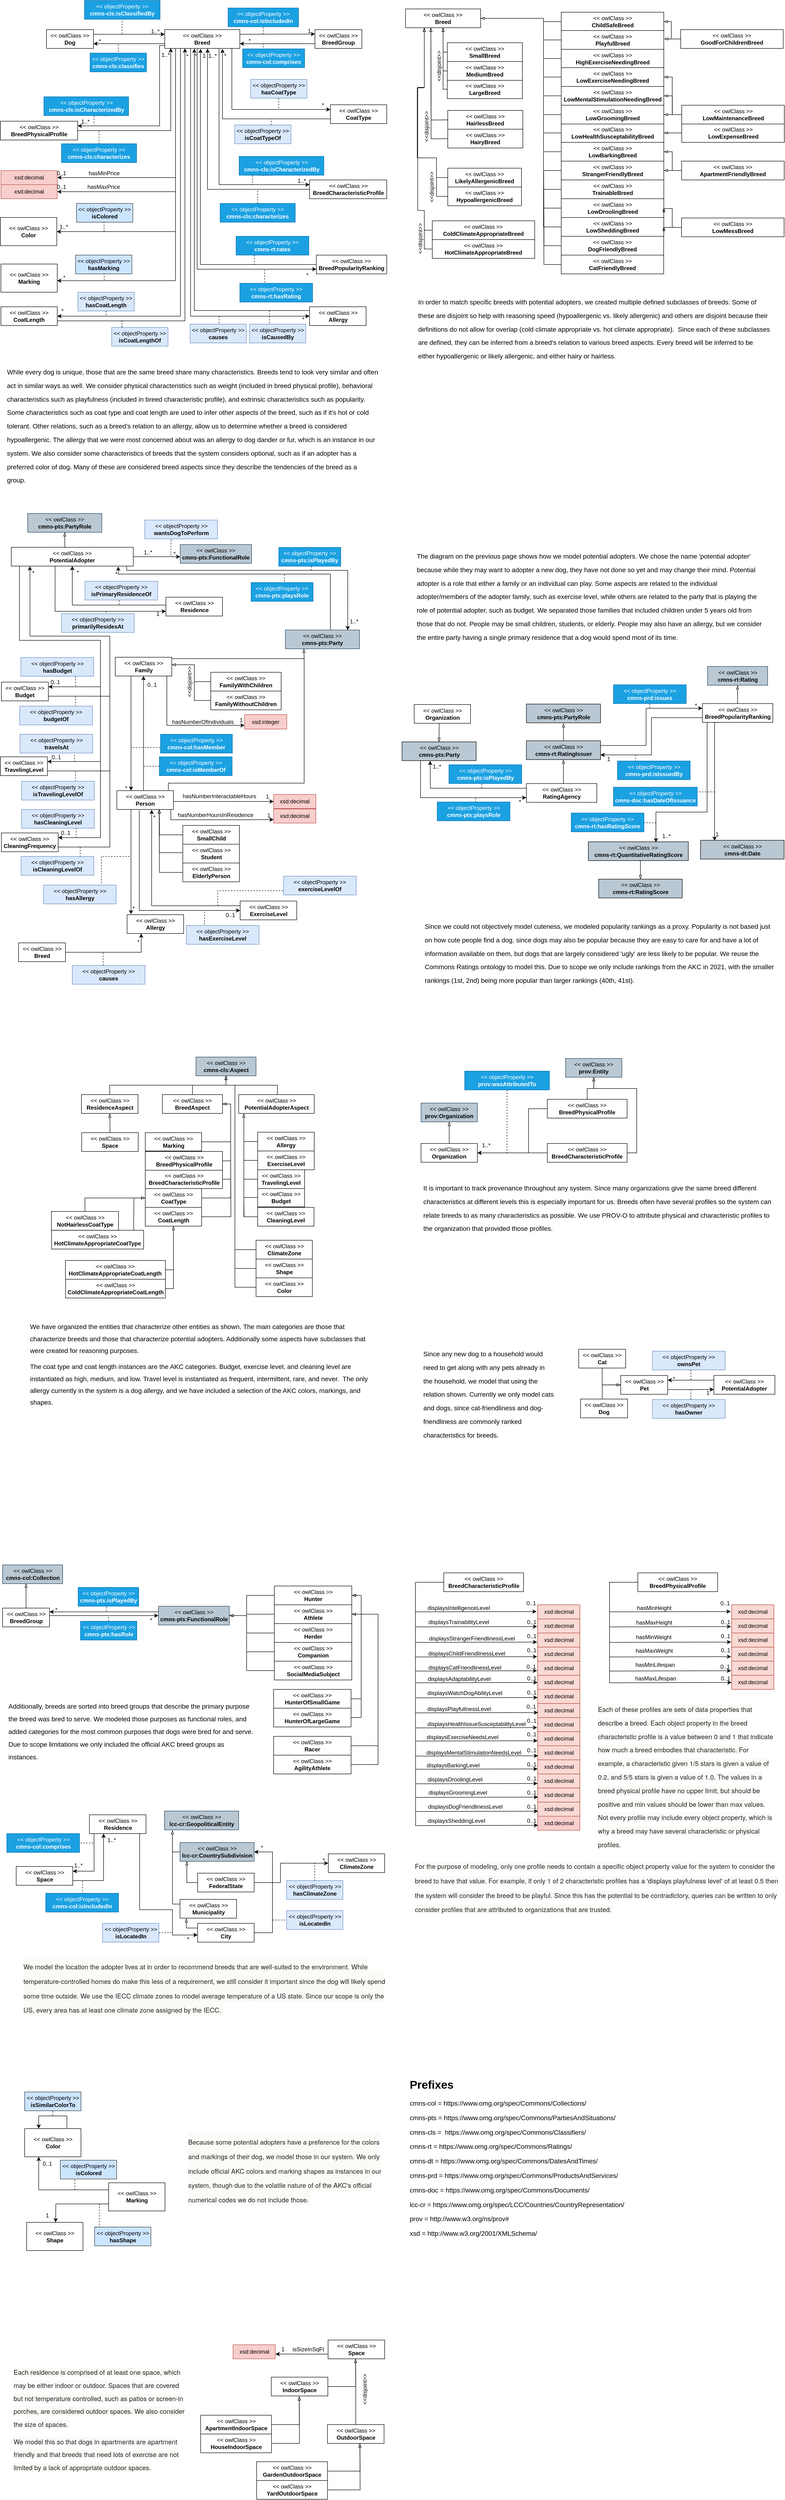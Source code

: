 <mxfile version="20.5.3" type="device"><diagram id="CV_RoJ1R8L-gcYXaMD-b" name="Page-1"><mxGraphModel dx="1597" dy="975" grid="0" gridSize="10" guides="1" tooltips="1" connect="1" arrows="1" fold="1" page="1" pageScale="1" pageWidth="850" pageHeight="1100" background="none" math="0" shadow="0"><root><mxCell id="0"/><mxCell id="1" parent="0"/><mxCell id="hZPdfqkyTIsGI8tAfufY-485" style="edgeStyle=orthogonalEdgeStyle;rounded=0;orthogonalLoop=1;jettySize=auto;html=1;exitX=0.25;exitY=1;exitDx=0;exitDy=0;dashed=1;endArrow=none;endFill=0;" parent="1" edge="1"><mxGeometry relative="1" as="geometry"><mxPoint x="473" y="710" as="targetPoint"/><mxPoint x="472.75" y="690" as="sourcePoint"/></mxGeometry></mxCell><mxCell id="hZPdfqkyTIsGI8tAfufY-484" style="edgeStyle=orthogonalEdgeStyle;rounded=0;orthogonalLoop=1;jettySize=auto;html=1;exitX=0.25;exitY=0;exitDx=0;exitDy=0;dashed=1;endArrow=none;endFill=0;" parent="1" edge="1"><mxGeometry relative="1" as="geometry"><mxPoint x="565.75" y="707" as="sourcePoint"/><mxPoint x="580" y="677" as="targetPoint"/><Array as="points"><mxPoint x="580" y="726"/></Array></mxGeometry></mxCell><mxCell id="hZPdfqkyTIsGI8tAfufY-289" style="edgeStyle=orthogonalEdgeStyle;rounded=0;orthogonalLoop=1;jettySize=auto;html=1;dashed=1;endArrow=none;endFill=0;exitX=1;exitY=0.519;exitDx=0;exitDy=0;exitPerimeter=0;" parent="1" edge="1"><mxGeometry relative="1" as="geometry"><mxPoint x="1407" y="1768.37" as="targetPoint"/><Array as="points"/><mxPoint x="1377" y="1768.38" as="sourcePoint"/></mxGeometry></mxCell><mxCell id="hZPdfqkyTIsGI8tAfufY-1" style="edgeStyle=orthogonalEdgeStyle;rounded=0;orthogonalLoop=1;jettySize=auto;html=1;exitX=0;exitY=0.75;exitDx=0;exitDy=0;entryX=1;entryY=0.75;entryDx=0;entryDy=0;" parent="1" source="hZPdfqkyTIsGI8tAfufY-2" target="hZPdfqkyTIsGI8tAfufY-19" edge="1"><mxGeometry relative="1" as="geometry"><mxPoint x="177" y="110" as="targetPoint"/><Array as="points"><mxPoint x="213" y="110"/><mxPoint x="213" y="110"/></Array></mxGeometry></mxCell><mxCell id="hZPdfqkyTIsGI8tAfufY-2" value="&amp;lt;&amp;lt; owlClass &amp;gt;&amp;gt;&lt;br&gt;&lt;b&gt;Breed&lt;/b&gt;" style="rounded=0;whiteSpace=wrap;html=1;" parent="1" vertex="1"><mxGeometry x="357" y="80" width="160" height="40" as="geometry"/></mxCell><mxCell id="hZPdfqkyTIsGI8tAfufY-3" value="" style="endArrow=classic;html=1;rounded=0;exitX=0;exitY=0;exitDx=0;exitDy=0;entryX=0;entryY=0.25;entryDx=0;entryDy=0;startArrow=none;" parent="1" source="hZPdfqkyTIsGI8tAfufY-9" target="hZPdfqkyTIsGI8tAfufY-2" edge="1"><mxGeometry width="50" height="50" relative="1" as="geometry"><mxPoint x="177" y="90" as="sourcePoint"/><mxPoint x="427" y="270" as="targetPoint"/></mxGeometry></mxCell><mxCell id="hZPdfqkyTIsGI8tAfufY-4" value="&amp;lt;&amp;lt; objectProperty &amp;gt;&amp;gt;&lt;br&gt;&lt;b&gt;cmns-cls:isClassifiedBy&lt;/b&gt;" style="rounded=0;whiteSpace=wrap;html=1;fillColor=#1ba1e2;strokeColor=#006EAF;fontColor=#ffffff;" parent="1" vertex="1"><mxGeometry x="186" y="18" width="161" height="40" as="geometry"/></mxCell><mxCell id="hZPdfqkyTIsGI8tAfufY-5" value="&amp;lt;&amp;lt; objectProperty &amp;gt;&amp;gt;&lt;br&gt;&lt;b&gt;cmns-cls:classifies&lt;/b&gt;" style="rounded=0;whiteSpace=wrap;html=1;fillColor=#1ba1e2;strokeColor=#006EAF;fontColor=#ffffff;" parent="1" vertex="1"><mxGeometry x="198" y="130" width="120" height="40" as="geometry"/></mxCell><mxCell id="hZPdfqkyTIsGI8tAfufY-6" value="" style="endArrow=none;dashed=1;html=1;rounded=0;exitX=0.5;exitY=0;exitDx=0;exitDy=0;edgeStyle=orthogonalEdgeStyle;" parent="1" edge="1"><mxGeometry width="50" height="50" relative="1" as="geometry"><mxPoint x="258" y="127" as="sourcePoint"/><mxPoint x="258" y="111" as="targetPoint"/></mxGeometry></mxCell><mxCell id="hZPdfqkyTIsGI8tAfufY-7" value="" style="endArrow=none;dashed=1;html=1;rounded=0;entryX=0.5;entryY=1;entryDx=0;entryDy=0;edgeStyle=orthogonalEdgeStyle;" parent="1" target="hZPdfqkyTIsGI8tAfufY-4" edge="1"><mxGeometry width="50" height="50" relative="1" as="geometry"><mxPoint x="266" y="89" as="sourcePoint"/><mxPoint x="277" y="70" as="targetPoint"/><Array as="points"><mxPoint x="266" y="89"/><mxPoint x="266" y="73"/><mxPoint x="267" y="73"/></Array></mxGeometry></mxCell><mxCell id="hZPdfqkyTIsGI8tAfufY-8" value="1..*" style="text;html=1;strokeColor=none;fillColor=none;align=center;verticalAlign=middle;whiteSpace=wrap;rounded=0;" parent="1" vertex="1"><mxGeometry x="307" y="69" width="60" height="30" as="geometry"/></mxCell><mxCell id="hZPdfqkyTIsGI8tAfufY-9" value="*" style="text;html=1;strokeColor=none;fillColor=none;align=center;verticalAlign=middle;whiteSpace=wrap;rounded=0;" parent="1" vertex="1"><mxGeometry x="204" y="90" width="30" height="30" as="geometry"/></mxCell><mxCell id="hZPdfqkyTIsGI8tAfufY-10" value="&amp;lt;&amp;lt; owlClass &amp;gt;&amp;gt;&lt;br&gt;&lt;b&gt;BreedGroup&lt;/b&gt;" style="rounded=0;whiteSpace=wrap;html=1;" parent="1" vertex="1"><mxGeometry x="677" y="80" width="100" height="40" as="geometry"/></mxCell><mxCell id="hZPdfqkyTIsGI8tAfufY-11" style="edgeStyle=orthogonalEdgeStyle;rounded=0;orthogonalLoop=1;jettySize=auto;html=1;exitX=0;exitY=0.75;exitDx=0;exitDy=0;entryX=1;entryY=0.75;entryDx=0;entryDy=0;" parent="1" source="hZPdfqkyTIsGI8tAfufY-10" target="hZPdfqkyTIsGI8tAfufY-2" edge="1"><mxGeometry relative="1" as="geometry"><mxPoint x="657" y="110" as="sourcePoint"/><mxPoint x="477" y="110" as="targetPoint"/></mxGeometry></mxCell><mxCell id="hZPdfqkyTIsGI8tAfufY-12" value="" style="endArrow=classic;html=1;rounded=0;exitX=1;exitY=0.25;exitDx=0;exitDy=0;entryX=1.136;entryY=0.648;entryDx=0;entryDy=0;startArrow=none;entryPerimeter=0;" parent="1" source="hZPdfqkyTIsGI8tAfufY-2" edge="1"><mxGeometry width="50" height="50" relative="1" as="geometry"><mxPoint x="477" y="90" as="sourcePoint"/><mxPoint x="677.16" y="89.44" as="targetPoint"/></mxGeometry></mxCell><mxCell id="hZPdfqkyTIsGI8tAfufY-13" value="" style="endArrow=none;dashed=1;html=1;rounded=0;exitX=0.5;exitY=0;exitDx=0;exitDy=0;" parent="1" edge="1"><mxGeometry width="50" height="50" relative="1" as="geometry"><mxPoint x="567.0" y="130.0" as="sourcePoint"/><mxPoint x="567.0" y="110" as="targetPoint"/></mxGeometry></mxCell><mxCell id="hZPdfqkyTIsGI8tAfufY-14" value="" style="endArrow=none;dashed=1;html=1;rounded=0;entryX=0.5;entryY=1;entryDx=0;entryDy=0;" parent="1" edge="1"><mxGeometry width="50" height="50" relative="1" as="geometry"><mxPoint x="567.0" y="90" as="sourcePoint"/><mxPoint x="567.0" y="60.0" as="targetPoint"/></mxGeometry></mxCell><mxCell id="hZPdfqkyTIsGI8tAfufY-15" value="*" style="text;html=1;strokeColor=none;fillColor=none;align=center;verticalAlign=middle;whiteSpace=wrap;rounded=0;" parent="1" vertex="1"><mxGeometry x="523" y="96" width="30" height="15" as="geometry"/></mxCell><mxCell id="hZPdfqkyTIsGI8tAfufY-16" value="1" style="text;html=1;strokeColor=none;fillColor=none;align=center;verticalAlign=middle;whiteSpace=wrap;rounded=0;" parent="1" vertex="1"><mxGeometry x="635" y="68" width="60" height="30" as="geometry"/></mxCell><mxCell id="hZPdfqkyTIsGI8tAfufY-17" value="&amp;lt;&amp;lt; objectProperty &amp;gt;&amp;gt;&lt;br&gt;&lt;b&gt;cmns-col:isIncludedIn&lt;/b&gt;" style="rounded=0;whiteSpace=wrap;html=1;fillColor=#1ba1e2;strokeColor=#006EAF;fontColor=#ffffff;" parent="1" vertex="1"><mxGeometry x="492" y="34" width="150" height="40" as="geometry"/></mxCell><mxCell id="hZPdfqkyTIsGI8tAfufY-18" value="&amp;lt;&amp;lt; objectProperty &amp;gt;&amp;gt;&lt;br&gt;&lt;b&gt;cmns-col:comprises&lt;/b&gt;" style="rounded=0;whiteSpace=wrap;html=1;fillColor=#1ba1e2;strokeColor=#006EAF;fontColor=#ffffff;" parent="1" vertex="1"><mxGeometry x="523" y="121" width="132" height="40" as="geometry"/></mxCell><mxCell id="hZPdfqkyTIsGI8tAfufY-19" value="&amp;lt;&amp;lt; owlClass &amp;gt;&amp;gt;&lt;br&gt;&lt;b&gt;Dog&lt;/b&gt;" style="rounded=0;whiteSpace=wrap;html=1;" parent="1" vertex="1"><mxGeometry x="105" y="80" width="100" height="40" as="geometry"/></mxCell><mxCell id="hZPdfqkyTIsGI8tAfufY-20" value="&amp;lt;&amp;lt; owlClass &amp;gt;&amp;gt;&lt;br&gt;&lt;b&gt;BreedGroup&lt;/b&gt;" style="rounded=0;whiteSpace=wrap;html=1;" parent="1" vertex="1"><mxGeometry x="11.5" y="3440" width="100" height="40" as="geometry"/></mxCell><mxCell id="hZPdfqkyTIsGI8tAfufY-21" value="&amp;lt;&amp;lt; owlClass &amp;gt;&amp;gt;&lt;br&gt;&lt;b&gt;cmns-col:Collection&lt;/b&gt;" style="rounded=0;whiteSpace=wrap;html=1;fillColor=#bac8d3;strokeColor=#23445d;" parent="1" vertex="1"><mxGeometry x="11.5" y="3348" width="128" height="40" as="geometry"/></mxCell><mxCell id="hZPdfqkyTIsGI8tAfufY-22" style="edgeStyle=orthogonalEdgeStyle;rounded=0;orthogonalLoop=1;jettySize=auto;html=1;exitX=0.5;exitY=0;exitDx=0;exitDy=0;endArrow=blockThin;endFill=0;strokeColor=#000000;" parent="1" source="hZPdfqkyTIsGI8tAfufY-20" edge="1"><mxGeometry relative="1" as="geometry"><mxPoint x="-161.5" y="3438" as="sourcePoint"/><mxPoint x="61.5" y="3388" as="targetPoint"/></mxGeometry></mxCell><mxCell id="hZPdfqkyTIsGI8tAfufY-23" style="edgeStyle=orthogonalEdgeStyle;rounded=0;orthogonalLoop=1;jettySize=auto;html=1;endArrow=classic;endFill=1;entryX=0;entryY=0.5;entryDx=0;entryDy=0;" parent="1" target="hZPdfqkyTIsGI8tAfufY-25" edge="1"><mxGeometry relative="1" as="geometry"><mxPoint x="111.5" y="3458" as="sourcePoint"/><mxPoint x="51.5" y="3758.51" as="targetPoint"/><Array as="points"><mxPoint x="111.5" y="3456"/></Array></mxGeometry></mxCell><mxCell id="hZPdfqkyTIsGI8tAfufY-24" style="edgeStyle=orthogonalEdgeStyle;rounded=0;orthogonalLoop=1;jettySize=auto;html=1;exitX=0.5;exitY=0;exitDx=0;exitDy=0;endArrow=classic;endFill=1;" parent="1" source="hZPdfqkyTIsGI8tAfufY-25" edge="1"><mxGeometry relative="1" as="geometry"><mxPoint x="111.5" y="3448" as="targetPoint"/><Array as="points"><mxPoint x="407.5" y="3448"/></Array></mxGeometry></mxCell><mxCell id="hZPdfqkyTIsGI8tAfufY-25" value="&amp;lt;&amp;lt; owlClass &amp;gt;&amp;gt;&lt;br&gt;&lt;b&gt;cmns-pts:FunctionalRole&lt;/b&gt;" style="rounded=0;whiteSpace=wrap;html=1;fillColor=#bac8d3;strokeColor=#23445d;" parent="1" vertex="1"><mxGeometry x="343.5" y="3436" width="151" height="40" as="geometry"/></mxCell><mxCell id="hZPdfqkyTIsGI8tAfufY-26" style="edgeStyle=orthogonalEdgeStyle;rounded=0;orthogonalLoop=1;jettySize=auto;html=1;exitX=0.5;exitY=1;exitDx=0;exitDy=0;dashed=1;endArrow=none;endFill=0;" parent="1" source="hZPdfqkyTIsGI8tAfufY-27" edge="1"><mxGeometry relative="1" as="geometry"><mxPoint x="177.5" y="3448" as="targetPoint"/><Array as="points"><mxPoint x="232.5" y="3448"/></Array></mxGeometry></mxCell><mxCell id="hZPdfqkyTIsGI8tAfufY-27" value="&amp;lt;&amp;lt; objectProperty &amp;gt;&amp;gt;&lt;br&gt;&lt;b&gt;cmns-pts:isPlayedBy&lt;/b&gt;" style="rounded=0;whiteSpace=wrap;html=1;fillColor=#1ba1e2;strokeColor=#006EAF;fontColor=#ffffff;" parent="1" vertex="1"><mxGeometry x="172.5" y="3396" width="129" height="40" as="geometry"/></mxCell><mxCell id="hZPdfqkyTIsGI8tAfufY-28" style="edgeStyle=orthogonalEdgeStyle;rounded=0;orthogonalLoop=1;jettySize=auto;html=1;exitX=0.5;exitY=0;exitDx=0;exitDy=0;dashed=1;endArrow=none;endFill=0;" parent="1" source="hZPdfqkyTIsGI8tAfufY-29" edge="1"><mxGeometry relative="1" as="geometry"><mxPoint x="237.5" y="3458" as="targetPoint"/><mxPoint x="17.5" y="3713.51" as="sourcePoint"/><Array as="points"><mxPoint x="237.5" y="3468"/></Array></mxGeometry></mxCell><mxCell id="hZPdfqkyTIsGI8tAfufY-29" value="&amp;lt;&amp;lt; objectProperty &amp;gt;&amp;gt;&lt;br&gt;&lt;b&gt;cmns-pts:hasRole&lt;/b&gt;" style="rounded=0;whiteSpace=wrap;html=1;fillColor=#1ba1e2;strokeColor=#006EAF;fontColor=#ffffff;" parent="1" vertex="1"><mxGeometry x="177.5" y="3468" width="120" height="40" as="geometry"/></mxCell><mxCell id="hZPdfqkyTIsGI8tAfufY-30" value="*" style="text;html=1;strokeColor=none;fillColor=none;align=center;verticalAlign=middle;whiteSpace=wrap;rounded=0;" parent="1" vertex="1"><mxGeometry x="110.5" y="3436.5" width="30" height="15" as="geometry"/></mxCell><mxCell id="hZPdfqkyTIsGI8tAfufY-31" value="*" style="text;html=1;strokeColor=none;fillColor=none;align=center;verticalAlign=middle;whiteSpace=wrap;rounded=0;" parent="1" vertex="1"><mxGeometry x="312.5" y="3458.5" width="30" height="15" as="geometry"/></mxCell><mxCell id="hZPdfqkyTIsGI8tAfufY-32" style="edgeStyle=orthogonalEdgeStyle;rounded=0;orthogonalLoop=1;jettySize=auto;html=1;entryX=1;entryY=0.25;entryDx=0;entryDy=0;" parent="1" target="hAKSTjy3ez2mKc0zxna4-32" edge="1"><mxGeometry relative="1" as="geometry"><mxPoint x="367" y="120" as="sourcePoint"/><Array as="points"><mxPoint x="357" y="120"/><mxPoint x="357" y="114"/><mxPoint x="346" y="114"/><mxPoint x="346" y="285"/></Array><mxPoint x="115" y="215" as="targetPoint"/></mxGeometry></mxCell><mxCell id="hZPdfqkyTIsGI8tAfufY-38" style="edgeStyle=orthogonalEdgeStyle;rounded=0;orthogonalLoop=1;jettySize=auto;html=1;entryX=1;entryY=0.5;entryDx=0;entryDy=0;" parent="1" target="hZPdfqkyTIsGI8tAfufY-46" edge="1"><mxGeometry relative="1" as="geometry"><mxPoint x="587" y="390" as="targetPoint"/><mxPoint x="380" y="120" as="sourcePoint"/><Array as="points"><mxPoint x="380" y="425"/></Array></mxGeometry></mxCell><mxCell id="hZPdfqkyTIsGI8tAfufY-39" style="edgeStyle=orthogonalEdgeStyle;rounded=0;orthogonalLoop=1;jettySize=auto;html=1;entryX=1;entryY=0.5;entryDx=0;entryDy=0;" parent="1" target="hZPdfqkyTIsGI8tAfufY-47" edge="1"><mxGeometry relative="1" as="geometry"><mxPoint x="517" y="480" as="targetPoint"/><mxPoint x="380" y="120" as="sourcePoint"/><Array as="points"><mxPoint x="380" y="120"/><mxPoint x="380" y="395"/></Array></mxGeometry></mxCell><mxCell id="hZPdfqkyTIsGI8tAfufY-46" value="xsd:decimal" style="rounded=0;whiteSpace=wrap;html=1;fillColor=#f8cecc;strokeColor=#b85450;" parent="1" vertex="1"><mxGeometry x="8" y="410" width="120" height="30" as="geometry"/></mxCell><mxCell id="hZPdfqkyTIsGI8tAfufY-47" value="xsd:decimal" style="rounded=0;whiteSpace=wrap;html=1;fillColor=#f8cecc;strokeColor=#b85450;" parent="1" vertex="1"><mxGeometry x="8" y="380" width="120" height="30" as="geometry"/></mxCell><mxCell id="hZPdfqkyTIsGI8tAfufY-54" value="0..1" style="text;html=1;strokeColor=none;fillColor=none;align=center;verticalAlign=middle;whiteSpace=wrap;rounded=0;" parent="1" vertex="1"><mxGeometry x="127" y="371" width="20" height="30" as="geometry"/></mxCell><mxCell id="hZPdfqkyTIsGI8tAfufY-55" value="0..1" style="text;html=1;strokeColor=none;fillColor=none;align=center;verticalAlign=middle;whiteSpace=wrap;rounded=0;" parent="1" vertex="1"><mxGeometry x="127" y="400" width="20" height="30" as="geometry"/></mxCell><mxCell id="hZPdfqkyTIsGI8tAfufY-56" value="hasMaxPrice" style="text;html=1;strokeColor=none;fillColor=none;align=center;verticalAlign=middle;whiteSpace=wrap;rounded=0;" parent="1" vertex="1"><mxGeometry x="187" y="400" width="80" height="30" as="geometry"/></mxCell><mxCell id="hZPdfqkyTIsGI8tAfufY-57" value="hasMinPrice" style="text;html=1;strokeColor=none;fillColor=none;align=center;verticalAlign=middle;whiteSpace=wrap;rounded=0;" parent="1" vertex="1"><mxGeometry x="188" y="371" width="80" height="30" as="geometry"/></mxCell><mxCell id="hZPdfqkyTIsGI8tAfufY-58" value="hasMaxLifespan" style="text;html=1;strokeColor=none;fillColor=none;align=center;verticalAlign=middle;whiteSpace=wrap;rounded=0;" parent="1" vertex="1"><mxGeometry x="1362.62" y="3575" width="80" height="30" as="geometry"/></mxCell><mxCell id="hZPdfqkyTIsGI8tAfufY-59" value="hasMinLifespan" style="text;html=1;strokeColor=none;fillColor=none;align=center;verticalAlign=middle;whiteSpace=wrap;rounded=0;" parent="1" vertex="1"><mxGeometry x="1361.62" y="3546" width="80" height="30" as="geometry"/></mxCell><mxCell id="hZPdfqkyTIsGI8tAfufY-60" value="hasMaxWeight" style="text;html=1;strokeColor=none;fillColor=none;align=center;verticalAlign=middle;whiteSpace=wrap;rounded=0;" parent="1" vertex="1"><mxGeometry x="1359.62" y="3516" width="80" height="30" as="geometry"/></mxCell><mxCell id="hZPdfqkyTIsGI8tAfufY-61" value="hasMinWeight" style="text;html=1;strokeColor=none;fillColor=none;align=center;verticalAlign=middle;whiteSpace=wrap;rounded=0;" parent="1" vertex="1"><mxGeometry x="1358.62" y="3487" width="80" height="30" as="geometry"/></mxCell><mxCell id="hZPdfqkyTIsGI8tAfufY-62" value="hasMinHeight" style="text;html=1;strokeColor=none;fillColor=none;align=center;verticalAlign=middle;whiteSpace=wrap;rounded=0;" parent="1" vertex="1"><mxGeometry x="1359.62" y="3425" width="80" height="30" as="geometry"/></mxCell><mxCell id="hZPdfqkyTIsGI8tAfufY-63" value="hasMaxHeight" style="text;html=1;strokeColor=none;fillColor=none;align=center;verticalAlign=middle;whiteSpace=wrap;rounded=0;" parent="1" vertex="1"><mxGeometry x="1359.62" y="3456" width="80" height="30" as="geometry"/></mxCell><mxCell id="hZPdfqkyTIsGI8tAfufY-65" value="&amp;lt;&amp;lt; owlClass &amp;gt;&amp;gt;&lt;br&gt;&lt;b&gt;Marking&lt;/b&gt;" style="rounded=0;whiteSpace=wrap;html=1;" parent="1" vertex="1"><mxGeometry x="8" y="579" width="120" height="60" as="geometry"/></mxCell><mxCell id="hZPdfqkyTIsGI8tAfufY-66" value="&amp;lt;&amp;lt; owlClass &amp;gt;&amp;gt;&lt;br&gt;&lt;b&gt;Color&lt;/b&gt;" style="rounded=0;whiteSpace=wrap;html=1;" parent="1" vertex="1"><mxGeometry x="7" y="480" width="120" height="60" as="geometry"/></mxCell><mxCell id="hZPdfqkyTIsGI8tAfufY-67" value="&amp;lt;&amp;lt; objectProperty &amp;gt;&amp;gt;&lt;br&gt;&lt;b&gt;hasMarking&lt;/b&gt;" style="rounded=0;whiteSpace=wrap;html=1;fillColor=#cce5ff;strokeColor=#36393d;" parent="1" vertex="1"><mxGeometry x="167" y="560" width="120" height="40" as="geometry"/></mxCell><mxCell id="hZPdfqkyTIsGI8tAfufY-68" value="&amp;lt;&amp;lt; objectProperty &amp;gt;&amp;gt;&lt;br&gt;&lt;b&gt;isColored&lt;/b&gt;" style="rounded=0;whiteSpace=wrap;html=1;fillColor=#cce5ff;strokeColor=#36393d;" parent="1" vertex="1"><mxGeometry x="169" y="450" width="120" height="40" as="geometry"/></mxCell><mxCell id="hZPdfqkyTIsGI8tAfufY-69" style="edgeStyle=orthogonalEdgeStyle;rounded=0;orthogonalLoop=1;jettySize=auto;html=1;exitX=0.144;exitY=1.065;exitDx=0;exitDy=0;entryX=0.997;entryY=0.591;entryDx=0;entryDy=0;strokeColor=#000000;exitPerimeter=0;entryPerimeter=0;" parent="1" source="hZPdfqkyTIsGI8tAfufY-2" target="hZPdfqkyTIsGI8tAfufY-65" edge="1"><mxGeometry relative="1" as="geometry"><mxPoint x="459" y="130" as="sourcePoint"/><mxPoint x="380" y="695" as="targetPoint"/><Array as="points"><mxPoint x="380" y="615"/></Array></mxGeometry></mxCell><mxCell id="hZPdfqkyTIsGI8tAfufY-70" style="edgeStyle=orthogonalEdgeStyle;rounded=0;orthogonalLoop=1;jettySize=auto;html=1;entryX=1;entryY=0.5;entryDx=0;entryDy=0;" parent="1" target="hZPdfqkyTIsGI8tAfufY-66" edge="1"><mxGeometry relative="1" as="geometry"><mxPoint x="380" y="120" as="sourcePoint"/><mxPoint x="380" y="548" as="targetPoint"/><Array as="points"><mxPoint x="380" y="510"/></Array></mxGeometry></mxCell><mxCell id="hZPdfqkyTIsGI8tAfufY-71" value="*" style="text;html=1;strokeColor=none;fillColor=none;align=center;verticalAlign=middle;whiteSpace=wrap;rounded=0;" parent="1" vertex="1"><mxGeometry x="128" y="593" width="30" height="30" as="geometry"/></mxCell><mxCell id="hZPdfqkyTIsGI8tAfufY-72" value="1..*" style="text;html=1;strokeColor=none;fillColor=none;align=center;verticalAlign=middle;whiteSpace=wrap;rounded=0;" parent="1" vertex="1"><mxGeometry x="112" y="485" width="60" height="30" as="geometry"/></mxCell><mxCell id="hZPdfqkyTIsGI8tAfufY-73" value="" style="endArrow=none;dashed=1;html=1;rounded=0;entryX=0.5;entryY=1;entryDx=0;entryDy=0;strokeColor=#000000;" parent="1" edge="1"><mxGeometry width="50" height="50" relative="1" as="geometry"><mxPoint x="227.76" y="510" as="sourcePoint"/><mxPoint x="227.76" y="490" as="targetPoint"/></mxGeometry></mxCell><mxCell id="hZPdfqkyTIsGI8tAfufY-74" value="" style="endArrow=none;dashed=1;html=1;rounded=0;strokeColor=#000000;" parent="1" edge="1"><mxGeometry width="50" height="50" relative="1" as="geometry"><mxPoint x="228.1" y="613.48" as="sourcePoint"/><mxPoint x="228" y="600" as="targetPoint"/></mxGeometry></mxCell><mxCell id="hZPdfqkyTIsGI8tAfufY-75" value="&amp;lt;&amp;lt; owlClass &amp;gt;&amp;gt;&lt;br&gt;&lt;b&gt;CoatLength&lt;/b&gt;" style="rounded=0;whiteSpace=wrap;html=1;" parent="1" vertex="1"><mxGeometry x="8" y="670" width="120" height="40" as="geometry"/></mxCell><mxCell id="hZPdfqkyTIsGI8tAfufY-76" value="&amp;lt;&amp;lt; objectProperty &amp;gt;&amp;gt;&lt;br&gt;&lt;b&gt;isCoatLengthOf&lt;/b&gt;" style="rounded=0;whiteSpace=wrap;html=1;fillColor=#dae8fc;strokeColor=#6c8ebf;" parent="1" vertex="1"><mxGeometry x="244" y="714" width="120" height="40" as="geometry"/></mxCell><mxCell id="hZPdfqkyTIsGI8tAfufY-77" value="&amp;lt;&amp;lt; objectProperty &amp;gt;&amp;gt;&lt;br&gt;&lt;b&gt;hasCoatLength&lt;/b&gt;" style="rounded=0;whiteSpace=wrap;html=1;fillColor=#dae8fc;strokeColor=#6c8ebf;" parent="1" vertex="1"><mxGeometry x="172" y="639" width="120" height="40" as="geometry"/></mxCell><mxCell id="hZPdfqkyTIsGI8tAfufY-78" style="edgeStyle=orthogonalEdgeStyle;rounded=0;orthogonalLoop=1;jettySize=auto;html=1;exitX=0.5;exitY=1;exitDx=0;exitDy=0;dashed=1;endArrow=none;endFill=0;" parent="1" source="hZPdfqkyTIsGI8tAfufY-77" edge="1"><mxGeometry relative="1" as="geometry"><mxPoint x="232" y="690" as="targetPoint"/><Array as="points"><mxPoint x="232" y="690"/><mxPoint x="232" y="690"/></Array></mxGeometry></mxCell><mxCell id="hZPdfqkyTIsGI8tAfufY-79" value="*" style="text;html=1;strokeColor=none;fillColor=none;align=center;verticalAlign=middle;whiteSpace=wrap;rounded=0;" parent="1" vertex="1"><mxGeometry x="109.0" y="664" width="60" height="30" as="geometry"/></mxCell><mxCell id="hZPdfqkyTIsGI8tAfufY-80" style="edgeStyle=orthogonalEdgeStyle;rounded=0;orthogonalLoop=1;jettySize=auto;html=1;endArrow=classic;endFill=1;exitX=0.209;exitY=0.996;exitDx=0;exitDy=0;entryX=1;entryY=0.5;entryDx=0;entryDy=0;exitPerimeter=0;" parent="1" source="hZPdfqkyTIsGI8tAfufY-2" target="hZPdfqkyTIsGI8tAfufY-75" edge="1"><mxGeometry relative="1" as="geometry"><Array as="points"><mxPoint x="390" y="690"/></Array><mxPoint x="326.21" y="120" as="sourcePoint"/><mxPoint x="210" y="760" as="targetPoint"/></mxGeometry></mxCell><mxCell id="hZPdfqkyTIsGI8tAfufY-81" style="edgeStyle=orthogonalEdgeStyle;rounded=0;orthogonalLoop=1;jettySize=auto;html=1;endArrow=classic;endFill=1;exitX=1;exitY=0.75;exitDx=0;exitDy=0;" parent="1" source="hZPdfqkyTIsGI8tAfufY-75" edge="1"><mxGeometry relative="1" as="geometry"><mxPoint x="400" y="120" as="targetPoint"/><mxPoint x="130" y="700" as="sourcePoint"/><Array as="points"><mxPoint x="400" y="700"/><mxPoint x="400" y="121"/></Array></mxGeometry></mxCell><mxCell id="hZPdfqkyTIsGI8tAfufY-82" style="edgeStyle=orthogonalEdgeStyle;rounded=0;orthogonalLoop=1;jettySize=auto;html=1;dashed=1;endArrow=none;endFill=0;" parent="1" edge="1"><mxGeometry relative="1" as="geometry"><mxPoint x="266" y="699" as="targetPoint"/><Array as="points"><mxPoint x="266" y="715"/><mxPoint x="266" y="715"/></Array><mxPoint x="266" y="710" as="sourcePoint"/></mxGeometry></mxCell><mxCell id="hZPdfqkyTIsGI8tAfufY-83" value="*" style="text;html=1;strokeColor=none;fillColor=none;align=center;verticalAlign=middle;whiteSpace=wrap;rounded=0;" parent="1" vertex="1"><mxGeometry x="390" y="122" width="30" height="30" as="geometry"/></mxCell><mxCell id="hZPdfqkyTIsGI8tAfufY-84" style="edgeStyle=orthogonalEdgeStyle;rounded=0;orthogonalLoop=1;jettySize=auto;html=1;entryX=0;entryY=0.25;entryDx=0;entryDy=0;endArrow=classic;endFill=1;" parent="1" target="hZPdfqkyTIsGI8tAfufY-86" edge="1"><mxGeometry relative="1" as="geometry"><Array as="points"><mxPoint x="500" y="250"/></Array><mxPoint x="500" y="120" as="sourcePoint"/></mxGeometry></mxCell><mxCell id="hZPdfqkyTIsGI8tAfufY-85" style="edgeStyle=orthogonalEdgeStyle;rounded=0;orthogonalLoop=1;jettySize=auto;html=1;exitX=0;exitY=0.75;exitDx=0;exitDy=0;endArrow=classic;endFill=1;" parent="1" source="hZPdfqkyTIsGI8tAfufY-86" edge="1"><mxGeometry relative="1" as="geometry"><mxPoint x="480" y="121" as="targetPoint"/><Array as="points"><mxPoint x="480" y="270"/></Array></mxGeometry></mxCell><mxCell id="hZPdfqkyTIsGI8tAfufY-86" value="&amp;lt;&amp;lt; owlClass &amp;gt;&amp;gt;&lt;br&gt;&lt;b&gt;CoatType&lt;/b&gt;" style="rounded=0;whiteSpace=wrap;html=1;" parent="1" vertex="1"><mxGeometry x="710" y="240" width="120" height="40" as="geometry"/></mxCell><mxCell id="hZPdfqkyTIsGI8tAfufY-87" style="edgeStyle=orthogonalEdgeStyle;rounded=0;orthogonalLoop=1;jettySize=auto;html=1;dashed=1;endArrow=none;endFill=0;" parent="1" edge="1"><mxGeometry relative="1" as="geometry"><mxPoint x="600" y="250" as="targetPoint"/><mxPoint x="599.88" y="226.5" as="sourcePoint"/></mxGeometry></mxCell><mxCell id="hZPdfqkyTIsGI8tAfufY-88" value="&amp;lt;&amp;lt; objectProperty &amp;gt;&amp;gt;&lt;br&gt;&lt;b&gt;hasCoatType&lt;/b&gt;" style="rounded=0;whiteSpace=wrap;html=1;fillColor=#dae8fc;strokeColor=#6c8ebf;" parent="1" vertex="1"><mxGeometry x="540" y="186" width="120" height="40" as="geometry"/></mxCell><mxCell id="hZPdfqkyTIsGI8tAfufY-89" style="edgeStyle=orthogonalEdgeStyle;rounded=0;orthogonalLoop=1;jettySize=auto;html=1;exitX=0.5;exitY=0;exitDx=0;exitDy=0;dashed=1;endArrow=none;endFill=0;" parent="1" source="hZPdfqkyTIsGI8tAfufY-90" edge="1"><mxGeometry relative="1" as="geometry"><mxPoint x="635" y="270" as="targetPoint"/><Array as="points"><mxPoint x="584" y="270"/></Array></mxGeometry></mxCell><mxCell id="hZPdfqkyTIsGI8tAfufY-90" value="&amp;lt;&amp;lt; objectProperty &amp;gt;&amp;gt;&lt;br&gt;&lt;b&gt;isCoatTypeOf&lt;/b&gt;" style="rounded=0;whiteSpace=wrap;html=1;fillColor=#dae8fc;strokeColor=#6c8ebf;" parent="1" vertex="1"><mxGeometry x="506" y="283" width="120" height="40" as="geometry"/></mxCell><mxCell id="hZPdfqkyTIsGI8tAfufY-91" value="*" style="text;html=1;strokeColor=none;fillColor=none;align=center;verticalAlign=middle;whiteSpace=wrap;rounded=0;" parent="1" vertex="1"><mxGeometry x="471" y="128" width="30" height="15" as="geometry"/></mxCell><mxCell id="hZPdfqkyTIsGI8tAfufY-92" value="*" style="text;html=1;strokeColor=none;fillColor=none;align=center;verticalAlign=middle;whiteSpace=wrap;rounded=0;" parent="1" vertex="1"><mxGeometry x="664" y="226" width="60" height="30" as="geometry"/></mxCell><mxCell id="hZPdfqkyTIsGI8tAfufY-93" style="edgeStyle=orthogonalEdgeStyle;rounded=0;orthogonalLoop=1;jettySize=auto;html=1;endArrow=classic;endFill=1;exitX=0;exitY=0.5;exitDx=0;exitDy=0;entryX=0.571;entryY=1.013;entryDx=0;entryDy=0;entryPerimeter=0;" parent="1" source="hZPdfqkyTIsGI8tAfufY-94" target="hZPdfqkyTIsGI8tAfufY-2" edge="1"><mxGeometry relative="1" as="geometry"><Array as="points"><mxPoint x="448" y="420"/><mxPoint x="448" y="130"/><mxPoint x="448" y="130"/></Array><mxPoint x="460" y="120" as="targetPoint"/></mxGeometry></mxCell><mxCell id="hZPdfqkyTIsGI8tAfufY-94" value="&amp;lt;&amp;lt; owlClass &amp;gt;&amp;gt;&lt;br&gt;&lt;b&gt;BreedCharacteristicProfile&lt;/b&gt;" style="rounded=0;whiteSpace=wrap;html=1;" parent="1" vertex="1"><mxGeometry x="665.5" y="400" width="164.5" height="40" as="geometry"/></mxCell><mxCell id="hZPdfqkyTIsGI8tAfufY-95" style="edgeStyle=orthogonalEdgeStyle;rounded=0;orthogonalLoop=1;jettySize=auto;html=1;exitX=0.5;exitY=0;exitDx=0;exitDy=0;endArrow=none;endFill=0;dashed=1;" parent="1" source="hZPdfqkyTIsGI8tAfufY-96" edge="1"><mxGeometry relative="1" as="geometry"><mxPoint x="555" y="420" as="targetPoint"/></mxGeometry></mxCell><mxCell id="hZPdfqkyTIsGI8tAfufY-96" value="&amp;lt;&amp;lt; objectProperty &amp;gt;&amp;gt;&lt;br&gt;&lt;b&gt;cmns-cls:characterizes&lt;/b&gt;" style="rounded=0;whiteSpace=wrap;html=1;fillColor=#1ba1e2;strokeColor=#006EAF;fontColor=#ffffff;" parent="1" vertex="1"><mxGeometry x="475" y="450" width="160" height="40" as="geometry"/></mxCell><mxCell id="hZPdfqkyTIsGI8tAfufY-97" style="edgeStyle=orthogonalEdgeStyle;rounded=0;orthogonalLoop=1;jettySize=auto;html=1;entryX=0;entryY=0.25;entryDx=0;entryDy=0;endArrow=classic;endFill=1;exitX=0.723;exitY=1.001;exitDx=0;exitDy=0;exitPerimeter=0;" parent="1" source="hZPdfqkyTIsGI8tAfufY-2" target="hZPdfqkyTIsGI8tAfufY-94" edge="1"><mxGeometry relative="1" as="geometry"><Array as="points"><mxPoint x="473" y="410"/></Array></mxGeometry></mxCell><mxCell id="hZPdfqkyTIsGI8tAfufY-98" value="1..*" style="text;html=1;strokeColor=none;fillColor=none;align=center;verticalAlign=middle;whiteSpace=wrap;rounded=0;" parent="1" vertex="1"><mxGeometry x="444" y="128" width="30" height="15" as="geometry"/></mxCell><mxCell id="hZPdfqkyTIsGI8tAfufY-99" value="1..*" style="text;html=1;strokeColor=none;fillColor=none;align=center;verticalAlign=middle;whiteSpace=wrap;rounded=0;" parent="1" vertex="1"><mxGeometry x="634" y="394" width="30" height="15" as="geometry"/></mxCell><mxCell id="hZPdfqkyTIsGI8tAfufY-100" style="edgeStyle=orthogonalEdgeStyle;rounded=0;orthogonalLoop=1;jettySize=auto;html=1;exitX=0.5;exitY=1;exitDx=0;exitDy=0;dashed=1;endArrow=none;endFill=0;" parent="1" edge="1"><mxGeometry relative="1" as="geometry"><mxPoint x="544" y="410" as="targetPoint"/><mxPoint x="592" y="390" as="sourcePoint"/></mxGeometry></mxCell><mxCell id="hZPdfqkyTIsGI8tAfufY-101" value="&amp;lt;&amp;lt; objectProperty &amp;gt;&amp;gt;&lt;br&gt;&lt;b&gt;cmns-cls:isCharacterizedBy&lt;/b&gt;" style="rounded=0;whiteSpace=wrap;html=1;fillColor=#1ba1e2;strokeColor=#006EAF;fontColor=#ffffff;" parent="1" vertex="1"><mxGeometry x="515.5" y="350" width="180.5" height="40" as="geometry"/></mxCell><mxCell id="hZPdfqkyTIsGI8tAfufY-102" style="edgeStyle=orthogonalEdgeStyle;rounded=0;orthogonalLoop=1;jettySize=auto;html=1;endArrow=classic;endFill=1;entryX=0;entryY=0.75;entryDx=0;entryDy=0;" parent="1" target="hZPdfqkyTIsGI8tAfufY-104" edge="1"><mxGeometry relative="1" as="geometry"><mxPoint x="407" y="630" as="targetPoint"/><Array as="points"><mxPoint x="426" y="120"/><mxPoint x="426" y="590"/></Array><mxPoint x="410" y="120" as="sourcePoint"/></mxGeometry></mxCell><mxCell id="hZPdfqkyTIsGI8tAfufY-103" style="edgeStyle=orthogonalEdgeStyle;rounded=0;orthogonalLoop=1;jettySize=auto;html=1;endArrow=classic;endFill=1;exitX=0;exitY=0.5;exitDx=0;exitDy=0;entryX=0.25;entryY=0;entryDx=0;entryDy=0;" parent="1" source="hZPdfqkyTIsGI8tAfufY-104" target="hZPdfqkyTIsGI8tAfufY-110" edge="1"><mxGeometry relative="1" as="geometry"><mxPoint x="430" y="120" as="targetPoint"/><mxPoint x="447" y="736.957" as="sourcePoint"/><Array as="points"><mxPoint x="433" y="580"/><mxPoint x="433" y="132"/><mxPoint x="434" y="132"/></Array></mxGeometry></mxCell><mxCell id="hZPdfqkyTIsGI8tAfufY-104" value="&amp;lt;&amp;lt; owlClass &amp;gt;&amp;gt;&lt;br&gt;&lt;b&gt;BreedPopularityRanking&lt;/b&gt;" style="rounded=0;whiteSpace=wrap;html=1;" parent="1" vertex="1"><mxGeometry x="680" y="560" width="150" height="40" as="geometry"/></mxCell><mxCell id="hZPdfqkyTIsGI8tAfufY-105" style="edgeStyle=orthogonalEdgeStyle;rounded=0;orthogonalLoop=1;jettySize=auto;html=1;exitX=0.25;exitY=1;exitDx=0;exitDy=0;dashed=1;endArrow=none;endFill=0;" parent="1" source="hZPdfqkyTIsGI8tAfufY-106" edge="1"><mxGeometry relative="1" as="geometry"><mxPoint x="548" y="580" as="targetPoint"/></mxGeometry></mxCell><mxCell id="hZPdfqkyTIsGI8tAfufY-106" value="&amp;lt;&amp;lt; objectProperty &amp;gt;&amp;gt;&lt;br&gt;&lt;b&gt;cmns-rt:rates&lt;/b&gt;" style="rounded=0;whiteSpace=wrap;html=1;fillColor=#1ba1e2;strokeColor=#006EAF;fontColor=#ffffff;" parent="1" vertex="1"><mxGeometry x="509" y="520" width="155" height="40" as="geometry"/></mxCell><mxCell id="hZPdfqkyTIsGI8tAfufY-107" style="edgeStyle=orthogonalEdgeStyle;rounded=0;orthogonalLoop=1;jettySize=auto;html=1;exitX=0.25;exitY=0;exitDx=0;exitDy=0;dashed=1;endArrow=none;endFill=0;" parent="1" source="hZPdfqkyTIsGI8tAfufY-108" edge="1"><mxGeometry relative="1" as="geometry"><mxPoint x="570" y="590" as="targetPoint"/><Array as="points"><mxPoint x="570" y="639"/></Array></mxGeometry></mxCell><mxCell id="hZPdfqkyTIsGI8tAfufY-108" value="&amp;lt;&amp;lt; objectProperty &amp;gt;&amp;gt;&lt;br&gt;&lt;b&gt;cmns-rt:hasRating&lt;/b&gt;" style="rounded=0;whiteSpace=wrap;html=1;fillColor=#1ba1e2;strokeColor=#006EAF;fontColor=#ffffff;" parent="1" vertex="1"><mxGeometry x="517" y="620" width="155" height="40" as="geometry"/></mxCell><mxCell id="hZPdfqkyTIsGI8tAfufY-109" value="*" style="text;html=1;strokeColor=none;fillColor=none;align=center;verticalAlign=middle;whiteSpace=wrap;rounded=0;" parent="1" vertex="1"><mxGeometry x="645.5" y="589" width="30" height="27" as="geometry"/></mxCell><mxCell id="hZPdfqkyTIsGI8tAfufY-110" value="1" style="text;html=1;strokeColor=none;fillColor=none;align=center;verticalAlign=middle;whiteSpace=wrap;rounded=0;" parent="1" vertex="1"><mxGeometry x="426" y="121" width="30" height="30" as="geometry"/></mxCell><mxCell id="hZPdfqkyTIsGI8tAfufY-138" style="edgeStyle=orthogonalEdgeStyle;rounded=0;orthogonalLoop=1;jettySize=auto;html=1;exitX=0;exitY=0.5;exitDx=0;exitDy=0;endArrow=blockThin;endFill=0;entryX=1;entryY=0.5;entryDx=0;entryDy=0;" parent="1" source="hZPdfqkyTIsGI8tAfufY-139" target="hZPdfqkyTIsGI8tAfufY-25" edge="1"><mxGeometry relative="1" as="geometry"><mxPoint x="585.5" y="3413" as="sourcePoint"/><mxPoint x="471.5" y="3458" as="targetPoint"/><Array as="points"><mxPoint x="531.5" y="3413"/><mxPoint x="531.5" y="3456"/></Array></mxGeometry></mxCell><mxCell id="hZPdfqkyTIsGI8tAfufY-139" value="&amp;lt;&amp;lt; owlClass &amp;gt;&amp;gt;&lt;br&gt;&lt;b&gt;Hunter&lt;/b&gt;" style="rounded=0;whiteSpace=wrap;html=1;" parent="1" vertex="1"><mxGeometry x="590.5" y="3393" width="165" height="40" as="geometry"/></mxCell><mxCell id="hZPdfqkyTIsGI8tAfufY-140" style="edgeStyle=orthogonalEdgeStyle;rounded=0;orthogonalLoop=1;jettySize=auto;html=1;exitX=0;exitY=0.5;exitDx=0;exitDy=0;endArrow=blockThin;endFill=0;entryX=1;entryY=0.5;entryDx=0;entryDy=0;" parent="1" target="hZPdfqkyTIsGI8tAfufY-25" edge="1"><mxGeometry relative="1" as="geometry"><mxPoint x="471.5" y="3458" as="targetPoint"/><mxPoint x="590.5" y="3453" as="sourcePoint"/><Array as="points"><mxPoint x="531.5" y="3453"/><mxPoint x="531.5" y="3456"/></Array></mxGeometry></mxCell><mxCell id="hZPdfqkyTIsGI8tAfufY-141" value="&amp;lt;&amp;lt; owlClass &amp;gt;&amp;gt;&lt;br&gt;&lt;b&gt;Athlete&lt;/b&gt;" style="rounded=0;whiteSpace=wrap;html=1;" parent="1" vertex="1"><mxGeometry x="590.5" y="3433" width="165" height="40" as="geometry"/></mxCell><mxCell id="hZPdfqkyTIsGI8tAfufY-142" style="edgeStyle=orthogonalEdgeStyle;rounded=0;orthogonalLoop=1;jettySize=auto;html=1;endArrow=blockThin;endFill=0;entryX=1;entryY=0.5;entryDx=0;entryDy=0;" parent="1" source="hZPdfqkyTIsGI8tAfufY-143" target="hZPdfqkyTIsGI8tAfufY-25" edge="1"><mxGeometry relative="1" as="geometry"><mxPoint x="471.5" y="3458" as="targetPoint"/><Array as="points"><mxPoint x="531.5" y="3493"/><mxPoint x="531.5" y="3456"/></Array></mxGeometry></mxCell><mxCell id="hZPdfqkyTIsGI8tAfufY-143" value="&amp;lt;&amp;lt; owlClass &amp;gt;&amp;gt;&lt;br&gt;&lt;b&gt;Herder&lt;/b&gt;" style="rounded=0;whiteSpace=wrap;html=1;" parent="1" vertex="1"><mxGeometry x="590.5" y="3473" width="165" height="40" as="geometry"/></mxCell><mxCell id="hZPdfqkyTIsGI8tAfufY-144" style="edgeStyle=orthogonalEdgeStyle;rounded=0;orthogonalLoop=1;jettySize=auto;html=1;entryX=1;entryY=0.5;entryDx=0;entryDy=0;endArrow=blockThin;endFill=0;strokeColor=#000000;" parent="1" source="hZPdfqkyTIsGI8tAfufY-145" target="hZPdfqkyTIsGI8tAfufY-139" edge="1"><mxGeometry relative="1" as="geometry"><Array as="points"><mxPoint x="775.5" y="3633"/><mxPoint x="775.5" y="3413"/></Array></mxGeometry></mxCell><mxCell id="hZPdfqkyTIsGI8tAfufY-145" value="&amp;lt;&amp;lt; owlClass &amp;gt;&amp;gt;&lt;br&gt;&lt;b&gt;HunterOfSmallGame&lt;/b&gt;" style="rounded=0;whiteSpace=wrap;html=1;" parent="1" vertex="1"><mxGeometry x="589" y="3613" width="165" height="40" as="geometry"/></mxCell><mxCell id="hZPdfqkyTIsGI8tAfufY-146" style="edgeStyle=orthogonalEdgeStyle;rounded=0;orthogonalLoop=1;jettySize=auto;html=1;endArrow=blockThin;endFill=0;entryX=1;entryY=0.5;entryDx=0;entryDy=0;" parent="1" source="hZPdfqkyTIsGI8tAfufY-147" target="hZPdfqkyTIsGI8tAfufY-25" edge="1"><mxGeometry relative="1" as="geometry"><mxPoint x="471.5" y="3458" as="targetPoint"/><Array as="points"><mxPoint x="531.5" y="3533"/><mxPoint x="531.5" y="3456"/></Array></mxGeometry></mxCell><mxCell id="hZPdfqkyTIsGI8tAfufY-147" value="&amp;lt;&amp;lt; owlClass &amp;gt;&amp;gt;&lt;br&gt;&lt;b&gt;Companion&lt;/b&gt;" style="rounded=0;whiteSpace=wrap;html=1;" parent="1" vertex="1"><mxGeometry x="590.5" y="3513" width="165" height="40" as="geometry"/></mxCell><mxCell id="hZPdfqkyTIsGI8tAfufY-148" style="edgeStyle=orthogonalEdgeStyle;rounded=0;orthogonalLoop=1;jettySize=auto;html=1;endArrow=blockThin;endFill=0;entryX=1;entryY=0.5;entryDx=0;entryDy=0;" parent="1" source="hZPdfqkyTIsGI8tAfufY-149" target="hZPdfqkyTIsGI8tAfufY-25" edge="1"><mxGeometry relative="1" as="geometry"><mxPoint x="495.5" y="3458" as="targetPoint"/><Array as="points"><mxPoint x="531.5" y="3573"/><mxPoint x="531.5" y="3456"/></Array></mxGeometry></mxCell><mxCell id="hZPdfqkyTIsGI8tAfufY-149" value="&amp;lt;&amp;lt; owlClass &amp;gt;&amp;gt;&lt;br&gt;&lt;b&gt;SocialMediaSubject&lt;/b&gt;" style="rounded=0;whiteSpace=wrap;html=1;" parent="1" vertex="1"><mxGeometry x="590.5" y="3553" width="165" height="40" as="geometry"/></mxCell><mxCell id="hZPdfqkyTIsGI8tAfufY-150" style="edgeStyle=orthogonalEdgeStyle;rounded=0;orthogonalLoop=1;jettySize=auto;html=1;entryX=1;entryY=0.5;entryDx=0;entryDy=0;endArrow=blockThin;endFill=0;strokeColor=#000000;" parent="1" source="hZPdfqkyTIsGI8tAfufY-151" target="hZPdfqkyTIsGI8tAfufY-141" edge="1"><mxGeometry relative="1" as="geometry"><Array as="points"><mxPoint x="811.5" y="3733"/><mxPoint x="811.5" y="3453"/></Array></mxGeometry></mxCell><mxCell id="hZPdfqkyTIsGI8tAfufY-151" value="&amp;lt;&amp;lt; owlClass &amp;gt;&amp;gt;&lt;br&gt;&lt;b&gt;Racer&lt;/b&gt;" style="rounded=0;whiteSpace=wrap;html=1;" parent="1" vertex="1"><mxGeometry x="589" y="3713" width="165" height="40" as="geometry"/></mxCell><mxCell id="hZPdfqkyTIsGI8tAfufY-152" style="edgeStyle=orthogonalEdgeStyle;rounded=0;orthogonalLoop=1;jettySize=auto;html=1;exitX=1;exitY=0.5;exitDx=0;exitDy=0;endArrow=blockThin;endFill=0;strokeColor=#000000;" parent="1" source="hZPdfqkyTIsGI8tAfufY-153" edge="1"><mxGeometry relative="1" as="geometry"><mxPoint x="755.192" y="3453" as="targetPoint"/><mxPoint x="755" y="3773" as="sourcePoint"/><Array as="points"><mxPoint x="811.5" y="3773"/><mxPoint x="811.5" y="3453"/></Array></mxGeometry></mxCell><mxCell id="hZPdfqkyTIsGI8tAfufY-153" value="&amp;lt;&amp;lt; owlClass &amp;gt;&amp;gt;&lt;br&gt;&lt;b&gt;AgilityAthlete&lt;/b&gt;" style="rounded=0;whiteSpace=wrap;html=1;" parent="1" vertex="1"><mxGeometry x="589" y="3753" width="165" height="40" as="geometry"/></mxCell><mxCell id="hZPdfqkyTIsGI8tAfufY-154" style="edgeStyle=orthogonalEdgeStyle;rounded=0;orthogonalLoop=1;jettySize=auto;html=1;exitX=1;exitY=0.5;exitDx=0;exitDy=0;endArrow=blockThin;endFill=0;strokeColor=#000000;" parent="1" source="hZPdfqkyTIsGI8tAfufY-155" edge="1"><mxGeometry relative="1" as="geometry"><mxPoint x="756.088" y="3413" as="targetPoint"/><mxPoint x="756" y="3673" as="sourcePoint"/><Array as="points"><mxPoint x="775.5" y="3673"/><mxPoint x="775.5" y="3413"/></Array></mxGeometry></mxCell><mxCell id="hZPdfqkyTIsGI8tAfufY-155" value="&amp;lt;&amp;lt; owlClass &amp;gt;&amp;gt;&lt;br&gt;&lt;b&gt;HunterOfLargeGame&lt;/b&gt;" style="rounded=0;whiteSpace=wrap;html=1;" parent="1" vertex="1"><mxGeometry x="589" y="3653" width="165" height="40" as="geometry"/></mxCell><mxCell id="hZPdfqkyTIsGI8tAfufY-156" style="edgeStyle=orthogonalEdgeStyle;rounded=0;orthogonalLoop=1;jettySize=auto;html=1;exitX=0;exitY=0.75;exitDx=0;exitDy=0;entryX=0.5;entryY=0;entryDx=0;entryDy=0;strokeColor=#000000;" parent="1" source="hZPdfqkyTIsGI8tAfufY-158" edge="1"><mxGeometry relative="1" as="geometry"><mxPoint x="124.5" y="4747.5" as="targetPoint"/></mxGeometry></mxCell><mxCell id="hZPdfqkyTIsGI8tAfufY-157" style="edgeStyle=orthogonalEdgeStyle;rounded=0;orthogonalLoop=1;jettySize=auto;html=1;exitX=0;exitY=0.25;exitDx=0;exitDy=0;entryX=0.25;entryY=1;entryDx=0;entryDy=0;strokeColor=#000000;" parent="1" source="hZPdfqkyTIsGI8tAfufY-158" target="hZPdfqkyTIsGI8tAfufY-159" edge="1"><mxGeometry relative="1" as="geometry"/></mxCell><mxCell id="hZPdfqkyTIsGI8tAfufY-158" value="&amp;lt;&amp;lt; owlClass &amp;gt;&amp;gt;&lt;br&gt;&lt;b&gt;Marking&lt;/b&gt;" style="rounded=0;whiteSpace=wrap;html=1;" parent="1" vertex="1"><mxGeometry x="237.5" y="4663.25" width="120" height="60" as="geometry"/></mxCell><mxCell id="hZPdfqkyTIsGI8tAfufY-159" value="&amp;lt;&amp;lt; owlClass &amp;gt;&amp;gt;&lt;br&gt;&lt;b&gt;Color&lt;/b&gt;" style="rounded=0;whiteSpace=wrap;html=1;" parent="1" vertex="1"><mxGeometry x="58.5" y="4548" width="120" height="60" as="geometry"/></mxCell><mxCell id="hZPdfqkyTIsGI8tAfufY-160" value="&amp;lt;&amp;lt; owlClass &amp;gt;&amp;gt;&lt;br&gt;&lt;b&gt;Shape&lt;/b&gt;" style="rounded=0;whiteSpace=wrap;html=1;" parent="1" vertex="1"><mxGeometry x="62.75" y="4747.5" width="120" height="60" as="geometry"/></mxCell><mxCell id="hZPdfqkyTIsGI8tAfufY-161" value="&amp;lt;&amp;lt; objectProperty &amp;gt;&amp;gt;&lt;br&gt;&lt;b&gt;hasShape&lt;/b&gt;" style="rounded=0;whiteSpace=wrap;html=1;fillColor=#cce5ff;strokeColor=#36393d;" parent="1" vertex="1"><mxGeometry x="207.5" y="4757.5" width="120" height="40" as="geometry"/></mxCell><mxCell id="hZPdfqkyTIsGI8tAfufY-162" value="0..1" style="text;html=1;strokeColor=none;fillColor=none;align=center;verticalAlign=middle;whiteSpace=wrap;rounded=0;" parent="1" vertex="1"><mxGeometry x="96.5" y="4608" width="20" height="30" as="geometry"/></mxCell><mxCell id="hZPdfqkyTIsGI8tAfufY-163" value="1" style="text;html=1;strokeColor=none;fillColor=none;align=center;verticalAlign=middle;whiteSpace=wrap;rounded=0;" parent="1" vertex="1"><mxGeometry x="96.5" y="4717.5" width="20" height="30" as="geometry"/></mxCell><mxCell id="hZPdfqkyTIsGI8tAfufY-164" value="" style="endArrow=none;dashed=1;html=1;rounded=0;entryX=0;entryY=0;entryDx=0;entryDy=0;edgeStyle=orthogonalEdgeStyle;strokeColor=#000000;" parent="1" target="hZPdfqkyTIsGI8tAfufY-161" edge="1"><mxGeometry width="50" height="50" relative="1" as="geometry"><mxPoint x="217.5" y="4708.25" as="sourcePoint"/><mxPoint x="356.16" y="4664.52" as="targetPoint"/><Array as="points"><mxPoint x="217.5" y="4757.25"/></Array></mxGeometry></mxCell><mxCell id="hZPdfqkyTIsGI8tAfufY-165" value="" style="endArrow=none;dashed=1;html=1;rounded=0;entryX=0;entryY=1;entryDx=0;entryDy=0;strokeColor=#000000;" parent="1" edge="1"><mxGeometry width="50" height="50" relative="1" as="geometry"><mxPoint x="165.5" y="4678" as="sourcePoint"/><mxPoint x="165.5" y="4655" as="targetPoint"/></mxGeometry></mxCell><mxCell id="hZPdfqkyTIsGI8tAfufY-166" value="&amp;lt;&amp;lt; objectProperty &amp;gt;&amp;gt;&lt;br&gt;&lt;b&gt;isSimilarColorTo&lt;/b&gt;" style="rounded=0;whiteSpace=wrap;html=1;fillColor=#cce5ff;strokeColor=#36393d;" parent="1" vertex="1"><mxGeometry x="58.5" y="4470" width="120" height="40" as="geometry"/></mxCell><mxCell id="hZPdfqkyTIsGI8tAfufY-167" style="edgeStyle=orthogonalEdgeStyle;rounded=0;orthogonalLoop=1;jettySize=auto;html=1;exitX=0.75;exitY=0;exitDx=0;exitDy=0;entryX=0.25;entryY=0;entryDx=0;entryDy=0;endArrow=classic;endFill=1;strokeColor=#000000;" parent="1" source="hZPdfqkyTIsGI8tAfufY-159" target="hZPdfqkyTIsGI8tAfufY-159" edge="1"><mxGeometry relative="1" as="geometry"><Array as="points"><mxPoint x="148.5" y="4521"/><mxPoint x="88.5" y="4521"/></Array></mxGeometry></mxCell><mxCell id="hZPdfqkyTIsGI8tAfufY-168" value="" style="endArrow=none;dashed=1;html=1;rounded=0;entryX=0.5;entryY=1;entryDx=0;entryDy=0;edgeStyle=orthogonalEdgeStyle;strokeColor=#000000;" parent="1" target="hZPdfqkyTIsGI8tAfufY-166" edge="1"><mxGeometry width="50" height="50" relative="1" as="geometry"><mxPoint x="118.5" y="4520" as="sourcePoint"/><mxPoint x="-17.5" y="4360.75" as="targetPoint"/></mxGeometry></mxCell><mxCell id="hZPdfqkyTIsGI8tAfufY-169" value="&amp;lt;&amp;lt; objectProperty &amp;gt;&amp;gt;&lt;br&gt;&lt;b&gt;isColored&lt;/b&gt;" style="rounded=0;whiteSpace=wrap;html=1;fillColor=#cce5ff;strokeColor=#36393d;" parent="1" vertex="1"><mxGeometry x="134.5" y="4615.25" width="120" height="40" as="geometry"/></mxCell><mxCell id="hZPdfqkyTIsGI8tAfufY-170" value="&amp;lt;&amp;lt; owlClass &amp;gt;&amp;gt;&lt;br&gt;&lt;b&gt;BreedCharacteristicProfile&lt;/b&gt;" style="rounded=0;whiteSpace=wrap;html=1;" parent="1" vertex="1"><mxGeometry x="951.5" y="3365" width="170" height="40" as="geometry"/></mxCell><mxCell id="hZPdfqkyTIsGI8tAfufY-171" value="displaysIntelligenceLevel" style="text;html=1;strokeColor=none;fillColor=none;align=center;verticalAlign=middle;whiteSpace=wrap;rounded=0;" parent="1" vertex="1"><mxGeometry x="906.25" y="3425" width="155" height="30" as="geometry"/></mxCell><mxCell id="hZPdfqkyTIsGI8tAfufY-172" value="displaysTrainabilityLevel" style="text;html=1;strokeColor=none;fillColor=none;align=center;verticalAlign=middle;whiteSpace=wrap;rounded=0;" parent="1" vertex="1"><mxGeometry x="906.25" y="3455" width="155" height="30" as="geometry"/></mxCell><mxCell id="hZPdfqkyTIsGI8tAfufY-173" value="displaysStrangerFriendlinessLevel" style="text;html=1;strokeColor=none;fillColor=none;align=center;verticalAlign=middle;whiteSpace=wrap;rounded=0;" parent="1" vertex="1"><mxGeometry x="906.5" y="3490" width="209" height="30" as="geometry"/></mxCell><mxCell id="hZPdfqkyTIsGI8tAfufY-174" value="displaysChildFriendlinessLevel" style="text;html=1;strokeColor=none;fillColor=none;align=center;verticalAlign=middle;whiteSpace=wrap;rounded=0;" parent="1" vertex="1"><mxGeometry x="906.25" y="3522" width="189.25" height="30" as="geometry"/></mxCell><mxCell id="hZPdfqkyTIsGI8tAfufY-175" value="displaysCatFriendlinessLevel" style="text;html=1;strokeColor=none;fillColor=none;align=center;verticalAlign=middle;whiteSpace=wrap;rounded=0;" parent="1" vertex="1"><mxGeometry x="906.5" y="3552" width="179" height="30" as="geometry"/></mxCell><mxCell id="hZPdfqkyTIsGI8tAfufY-176" value="displaysAdaptabilityLevel" style="text;html=1;strokeColor=none;fillColor=none;align=center;verticalAlign=middle;whiteSpace=wrap;rounded=0;" parent="1" vertex="1"><mxGeometry x="906.5" y="3576" width="155" height="30" as="geometry"/></mxCell><mxCell id="hZPdfqkyTIsGI8tAfufY-177" value="displaysWatchDogAbilityLevel" style="text;html=1;strokeColor=none;fillColor=none;align=center;verticalAlign=middle;whiteSpace=wrap;rounded=0;" parent="1" vertex="1"><mxGeometry x="906.5" y="3606" width="179" height="30" as="geometry"/></mxCell><mxCell id="hZPdfqkyTIsGI8tAfufY-178" value="displaysGroomingLevel" style="text;html=1;strokeColor=none;fillColor=none;align=center;verticalAlign=middle;whiteSpace=wrap;rounded=0;" parent="1" vertex="1"><mxGeometry x="911.5" y="3817.75" width="139" height="30" as="geometry"/></mxCell><mxCell id="hZPdfqkyTIsGI8tAfufY-179" value="displaysDroolingLevel" style="text;html=1;strokeColor=none;fillColor=none;align=center;verticalAlign=middle;whiteSpace=wrap;rounded=0;" parent="1" vertex="1"><mxGeometry x="906.25" y="3790" width="139.25" height="30" as="geometry"/></mxCell><mxCell id="hZPdfqkyTIsGI8tAfufY-180" value="displaysBarkingLevel" style="text;html=1;strokeColor=none;fillColor=none;align=center;verticalAlign=middle;whiteSpace=wrap;rounded=0;" parent="1" vertex="1"><mxGeometry x="906.5" y="3760" width="129" height="30" as="geometry"/></mxCell><mxCell id="hZPdfqkyTIsGI8tAfufY-181" value="displaysMentalStimulationNeedsLevel" style="text;html=1;strokeColor=none;fillColor=none;align=center;verticalAlign=middle;whiteSpace=wrap;rounded=0;" parent="1" vertex="1"><mxGeometry x="906.25" y="3733" width="219.25" height="30" as="geometry"/></mxCell><mxCell id="hZPdfqkyTIsGI8tAfufY-182" value="displaysExerciseNeedsLevel" style="text;html=1;strokeColor=none;fillColor=none;align=center;verticalAlign=middle;whiteSpace=wrap;rounded=0;" parent="1" vertex="1"><mxGeometry x="906.5" y="3700" width="169" height="30" as="geometry"/></mxCell><mxCell id="hZPdfqkyTIsGI8tAfufY-183" value="displaysHealthIssueSusceptabilityLevel" style="text;html=1;strokeColor=none;fillColor=none;align=center;verticalAlign=middle;whiteSpace=wrap;rounded=0;" parent="1" vertex="1"><mxGeometry x="906.5" y="3672" width="229" height="30" as="geometry"/></mxCell><mxCell id="hZPdfqkyTIsGI8tAfufY-184" value="displaysPlayfullnessLevel" style="text;html=1;strokeColor=none;fillColor=none;align=center;verticalAlign=middle;whiteSpace=wrap;rounded=0;" parent="1" vertex="1"><mxGeometry x="906.5" y="3640" width="155" height="30" as="geometry"/></mxCell><mxCell id="hZPdfqkyTIsGI8tAfufY-185" value="xsd:decimal" style="rounded=0;whiteSpace=wrap;html=1;fillColor=#fad9d5;strokeColor=#ae4132;" parent="1" vertex="1"><mxGeometry x="1151.5" y="3823" width="90" height="30" as="geometry"/></mxCell><mxCell id="hZPdfqkyTIsGI8tAfufY-186" value="xsd:decimal" style="rounded=0;whiteSpace=wrap;html=1;fillColor=#fad9d5;strokeColor=#ae4132;" parent="1" vertex="1"><mxGeometry x="1151.5" y="3793" width="90" height="30" as="geometry"/></mxCell><mxCell id="hZPdfqkyTIsGI8tAfufY-187" value="xsd:decimal" style="rounded=0;whiteSpace=wrap;html=1;fillColor=#fad9d5;strokeColor=#ae4132;" parent="1" vertex="1"><mxGeometry x="1151.5" y="3763" width="90" height="30" as="geometry"/></mxCell><mxCell id="hZPdfqkyTIsGI8tAfufY-188" value="xsd:decimal" style="rounded=0;whiteSpace=wrap;html=1;fillColor=#fad9d5;strokeColor=#ae4132;" parent="1" vertex="1"><mxGeometry x="1151.5" y="3733" width="90" height="30" as="geometry"/></mxCell><mxCell id="hZPdfqkyTIsGI8tAfufY-189" value="xsd:decimal" style="rounded=0;whiteSpace=wrap;html=1;fillColor=#fad9d5;strokeColor=#ae4132;" parent="1" vertex="1"><mxGeometry x="1151.5" y="3703" width="90" height="30" as="geometry"/></mxCell><mxCell id="hZPdfqkyTIsGI8tAfufY-190" value="xsd:decimal" style="rounded=0;whiteSpace=wrap;html=1;fillColor=#fad9d5;strokeColor=#ae4132;" parent="1" vertex="1"><mxGeometry x="1151.5" y="3673" width="90" height="30" as="geometry"/></mxCell><mxCell id="hZPdfqkyTIsGI8tAfufY-191" value="xsd:decimal" style="rounded=0;whiteSpace=wrap;html=1;fillColor=#fad9d5;strokeColor=#ae4132;" parent="1" vertex="1"><mxGeometry x="1151.5" y="3643" width="90" height="30" as="geometry"/></mxCell><mxCell id="hZPdfqkyTIsGI8tAfufY-192" value="xsd:decimal" style="rounded=0;whiteSpace=wrap;html=1;fillColor=#fad9d5;strokeColor=#ae4132;" parent="1" vertex="1"><mxGeometry x="1151.5" y="3613" width="90" height="30" as="geometry"/></mxCell><mxCell id="hZPdfqkyTIsGI8tAfufY-193" value="xsd:decimal" style="rounded=0;whiteSpace=wrap;html=1;fillColor=#fad9d5;strokeColor=#ae4132;" parent="1" vertex="1"><mxGeometry x="1151.5" y="3583" width="90" height="30" as="geometry"/></mxCell><mxCell id="hZPdfqkyTIsGI8tAfufY-194" value="xsd:decimal" style="rounded=0;whiteSpace=wrap;html=1;fillColor=#fad9d5;strokeColor=#ae4132;" parent="1" vertex="1"><mxGeometry x="1151.5" y="3553" width="90" height="30" as="geometry"/></mxCell><mxCell id="hZPdfqkyTIsGI8tAfufY-195" value="xsd:decimal" style="rounded=0;whiteSpace=wrap;html=1;fillColor=#fad9d5;strokeColor=#ae4132;" parent="1" vertex="1"><mxGeometry x="1151.5" y="3523" width="90" height="30" as="geometry"/></mxCell><mxCell id="hZPdfqkyTIsGI8tAfufY-196" value="xsd:decimal" style="rounded=0;whiteSpace=wrap;html=1;fillColor=#fad9d5;strokeColor=#ae4132;" parent="1" vertex="1"><mxGeometry x="1151.5" y="3433" width="90" height="30" as="geometry"/></mxCell><mxCell id="hZPdfqkyTIsGI8tAfufY-197" value="xsd:decimal" style="rounded=0;whiteSpace=wrap;html=1;fillColor=#fad9d5;strokeColor=#ae4132;" parent="1" vertex="1"><mxGeometry x="1151.5" y="3493" width="90" height="30" as="geometry"/></mxCell><mxCell id="hZPdfqkyTIsGI8tAfufY-198" value="xsd:decimal" style="rounded=0;whiteSpace=wrap;html=1;fillColor=#fad9d5;strokeColor=#ae4132;" parent="1" vertex="1"><mxGeometry x="1151.5" y="3463" width="90" height="30" as="geometry"/></mxCell><mxCell id="hZPdfqkyTIsGI8tAfufY-199" value="0..1" style="text;html=1;strokeColor=none;fillColor=none;align=center;verticalAlign=middle;whiteSpace=wrap;rounded=0;" parent="1" vertex="1"><mxGeometry x="1125.5" y="3818" width="26" height="30" as="geometry"/></mxCell><mxCell id="hZPdfqkyTIsGI8tAfufY-200" value="0..1" style="text;html=1;strokeColor=none;fillColor=none;align=center;verticalAlign=middle;whiteSpace=wrap;rounded=0;" parent="1" vertex="1"><mxGeometry x="1125.5" y="3788" width="26" height="30" as="geometry"/></mxCell><mxCell id="hZPdfqkyTIsGI8tAfufY-201" value="0..1" style="text;html=1;strokeColor=none;fillColor=none;align=center;verticalAlign=middle;whiteSpace=wrap;rounded=0;" parent="1" vertex="1"><mxGeometry x="1125.5" y="3758" width="26" height="30" as="geometry"/></mxCell><mxCell id="hZPdfqkyTIsGI8tAfufY-202" value="0..1" style="text;html=1;strokeColor=none;fillColor=none;align=center;verticalAlign=middle;whiteSpace=wrap;rounded=0;" parent="1" vertex="1"><mxGeometry x="1125.5" y="3728" width="26" height="30" as="geometry"/></mxCell><mxCell id="hZPdfqkyTIsGI8tAfufY-203" value="0..1" style="text;html=1;strokeColor=none;fillColor=none;align=center;verticalAlign=middle;whiteSpace=wrap;rounded=0;" parent="1" vertex="1"><mxGeometry x="1125.5" y="3694" width="26" height="30" as="geometry"/></mxCell><mxCell id="hZPdfqkyTIsGI8tAfufY-204" value="0..1" style="text;html=1;strokeColor=none;fillColor=none;align=center;verticalAlign=middle;whiteSpace=wrap;rounded=0;" parent="1" vertex="1"><mxGeometry x="1125.5" y="3665" width="26" height="30" as="geometry"/></mxCell><mxCell id="hZPdfqkyTIsGI8tAfufY-205" value="0..1" style="text;html=1;strokeColor=none;fillColor=none;align=center;verticalAlign=middle;whiteSpace=wrap;rounded=0;" parent="1" vertex="1"><mxGeometry x="1124.5" y="3635" width="26" height="30" as="geometry"/></mxCell><mxCell id="hZPdfqkyTIsGI8tAfufY-206" value="0..1" style="text;html=1;strokeColor=none;fillColor=none;align=center;verticalAlign=middle;whiteSpace=wrap;rounded=0;" parent="1" vertex="1"><mxGeometry x="1125.5" y="3605" width="26" height="30" as="geometry"/></mxCell><mxCell id="hZPdfqkyTIsGI8tAfufY-207" value="0..1" style="text;html=1;strokeColor=none;fillColor=none;align=center;verticalAlign=middle;whiteSpace=wrap;rounded=0;" parent="1" vertex="1"><mxGeometry x="1125.5" y="3575" width="26" height="30" as="geometry"/></mxCell><mxCell id="hZPdfqkyTIsGI8tAfufY-208" value="0..1" style="text;html=1;strokeColor=none;fillColor=none;align=center;verticalAlign=middle;whiteSpace=wrap;rounded=0;" parent="1" vertex="1"><mxGeometry x="1124.5" y="3550" width="26" height="30" as="geometry"/></mxCell><mxCell id="hZPdfqkyTIsGI8tAfufY-209" value="0..1" style="text;html=1;strokeColor=none;fillColor=none;align=center;verticalAlign=middle;whiteSpace=wrap;rounded=0;" parent="1" vertex="1"><mxGeometry x="1125.5" y="3515" width="26" height="30" as="geometry"/></mxCell><mxCell id="hZPdfqkyTIsGI8tAfufY-210" value="0..1" style="text;html=1;strokeColor=none;fillColor=none;align=center;verticalAlign=middle;whiteSpace=wrap;rounded=0;" parent="1" vertex="1"><mxGeometry x="1125.5" y="3485" width="26" height="30" as="geometry"/></mxCell><mxCell id="hZPdfqkyTIsGI8tAfufY-211" value="0..1" style="text;html=1;strokeColor=none;fillColor=none;align=center;verticalAlign=middle;whiteSpace=wrap;rounded=0;" parent="1" vertex="1"><mxGeometry x="1125.5" y="3455" width="26" height="30" as="geometry"/></mxCell><mxCell id="hZPdfqkyTIsGI8tAfufY-212" value="0..1" style="text;html=1;strokeColor=none;fillColor=none;align=center;verticalAlign=middle;whiteSpace=wrap;rounded=0;" parent="1" vertex="1"><mxGeometry x="1124.5" y="3415" width="26" height="30" as="geometry"/></mxCell><mxCell id="hZPdfqkyTIsGI8tAfufY-213" value="" style="endArrow=classic;html=1;rounded=0;entryX=0.955;entryY=1.31;entryDx=0;entryDy=0;entryPerimeter=0;" parent="1" edge="1"><mxGeometry width="50" height="50" relative="1" as="geometry"><mxPoint x="891.5" y="3448" as="sourcePoint"/><mxPoint x="1149.33" y="3447.3" as="targetPoint"/></mxGeometry></mxCell><mxCell id="hZPdfqkyTIsGI8tAfufY-214" value="" style="endArrow=classic;html=1;rounded=0;entryX=0.955;entryY=1.31;entryDx=0;entryDy=0;entryPerimeter=0;" parent="1" edge="1"><mxGeometry width="50" height="50" relative="1" as="geometry"><mxPoint x="891.5" y="3480" as="sourcePoint"/><mxPoint x="1150.33" y="3479.3" as="targetPoint"/></mxGeometry></mxCell><mxCell id="hZPdfqkyTIsGI8tAfufY-215" value="" style="endArrow=classic;html=1;rounded=0;entryX=0.955;entryY=1.31;entryDx=0;entryDy=0;entryPerimeter=0;" parent="1" edge="1"><mxGeometry width="50" height="50" relative="1" as="geometry"><mxPoint x="891.5" y="3513" as="sourcePoint"/><mxPoint x="1150.33" y="3512.3" as="targetPoint"/></mxGeometry></mxCell><mxCell id="hZPdfqkyTIsGI8tAfufY-216" value="" style="endArrow=classic;html=1;rounded=0;entryX=0.955;entryY=1.31;entryDx=0;entryDy=0;entryPerimeter=0;" parent="1" edge="1"><mxGeometry width="50" height="50" relative="1" as="geometry"><mxPoint x="891.5" y="3544" as="sourcePoint"/><mxPoint x="1150.33" y="3543.3" as="targetPoint"/></mxGeometry></mxCell><mxCell id="hZPdfqkyTIsGI8tAfufY-217" value="" style="endArrow=classic;html=1;rounded=0;entryX=0.955;entryY=1.31;entryDx=0;entryDy=0;entryPerimeter=0;" parent="1" edge="1"><mxGeometry width="50" height="50" relative="1" as="geometry"><mxPoint x="891.5" y="3574" as="sourcePoint"/><mxPoint x="1150.33" y="3573.3" as="targetPoint"/></mxGeometry></mxCell><mxCell id="hZPdfqkyTIsGI8tAfufY-218" value="" style="endArrow=classic;html=1;rounded=0;entryX=0.955;entryY=1.31;entryDx=0;entryDy=0;entryPerimeter=0;" parent="1" edge="1"><mxGeometry width="50" height="50" relative="1" as="geometry"><mxPoint x="891.5" y="3599" as="sourcePoint"/><mxPoint x="1151.33" y="3598.3" as="targetPoint"/></mxGeometry></mxCell><mxCell id="hZPdfqkyTIsGI8tAfufY-219" value="" style="endArrow=classic;html=1;rounded=0;entryX=0.955;entryY=1.31;entryDx=0;entryDy=0;entryPerimeter=0;" parent="1" edge="1"><mxGeometry width="50" height="50" relative="1" as="geometry"><mxPoint x="891.5" y="3631" as="sourcePoint"/><mxPoint x="1151.33" y="3630.3" as="targetPoint"/></mxGeometry></mxCell><mxCell id="hZPdfqkyTIsGI8tAfufY-220" value="" style="endArrow=classic;html=1;rounded=0;entryX=0.955;entryY=1.31;entryDx=0;entryDy=0;entryPerimeter=0;" parent="1" edge="1"><mxGeometry width="50" height="50" relative="1" as="geometry"><mxPoint x="891.5" y="3663" as="sourcePoint"/><mxPoint x="1152.33" y="3662.3" as="targetPoint"/></mxGeometry></mxCell><mxCell id="hZPdfqkyTIsGI8tAfufY-221" value="" style="endArrow=classic;html=1;rounded=0;entryX=0.955;entryY=1.31;entryDx=0;entryDy=0;entryPerimeter=0;strokeColor=#000000;" parent="1" edge="1"><mxGeometry width="50" height="50" relative="1" as="geometry"><mxPoint x="891.5" y="3695" as="sourcePoint"/><mxPoint x="1150.33" y="3694.3" as="targetPoint"/></mxGeometry></mxCell><mxCell id="hZPdfqkyTIsGI8tAfufY-222" value="" style="endArrow=classic;html=1;rounded=0;entryX=0.955;entryY=1.31;entryDx=0;entryDy=0;entryPerimeter=0;strokeColor=#000000;" parent="1" edge="1"><mxGeometry width="50" height="50" relative="1" as="geometry"><mxPoint x="891.5" y="3723" as="sourcePoint"/><mxPoint x="1151.33" y="3722.3" as="targetPoint"/></mxGeometry></mxCell><mxCell id="hZPdfqkyTIsGI8tAfufY-223" value="" style="endArrow=classic;html=1;rounded=0;entryX=0.955;entryY=1.31;entryDx=0;entryDy=0;entryPerimeter=0;strokeColor=#000000;" parent="1" edge="1"><mxGeometry width="50" height="50" relative="1" as="geometry"><mxPoint x="891.5" y="3755" as="sourcePoint"/><mxPoint x="1152.33" y="3754.3" as="targetPoint"/></mxGeometry></mxCell><mxCell id="hZPdfqkyTIsGI8tAfufY-224" value="" style="endArrow=classic;html=1;rounded=0;entryX=0.955;entryY=1.31;entryDx=0;entryDy=0;entryPerimeter=0;strokeColor=#000000;" parent="1" edge="1"><mxGeometry width="50" height="50" relative="1" as="geometry"><mxPoint x="891.5" y="3783" as="sourcePoint"/><mxPoint x="1151.33" y="3782.3" as="targetPoint"/></mxGeometry></mxCell><mxCell id="hZPdfqkyTIsGI8tAfufY-225" value="" style="endArrow=classic;html=1;rounded=0;entryX=0.955;entryY=1.31;entryDx=0;entryDy=0;entryPerimeter=0;strokeColor=#000000;" parent="1" edge="1"><mxGeometry width="50" height="50" relative="1" as="geometry"><mxPoint x="891.5" y="3814" as="sourcePoint"/><mxPoint x="1151.33" y="3813.3" as="targetPoint"/></mxGeometry></mxCell><mxCell id="hZPdfqkyTIsGI8tAfufY-226" value="" style="endArrow=classic;html=1;rounded=0;entryX=0.955;entryY=1.31;entryDx=0;entryDy=0;entryPerimeter=0;strokeColor=#000000;" parent="1" edge="1"><mxGeometry width="50" height="50" relative="1" as="geometry"><mxPoint x="891.5" y="3843" as="sourcePoint"/><mxPoint x="1152.33" y="3842.3" as="targetPoint"/></mxGeometry></mxCell><mxCell id="hZPdfqkyTIsGI8tAfufY-228" value="" style="endArrow=none;html=1;rounded=0;entryX=0;entryY=0.5;entryDx=0;entryDy=0;" parent="1" target="hZPdfqkyTIsGI8tAfufY-170" edge="1"><mxGeometry width="50" height="50" relative="1" as="geometry"><mxPoint x="891.5" y="3385" as="sourcePoint"/><mxPoint x="941.5" y="3385" as="targetPoint"/></mxGeometry></mxCell><mxCell id="hZPdfqkyTIsGI8tAfufY-239" value="" style="endArrow=none;html=1;rounded=0;strokeColor=#000000;" parent="1" edge="1"><mxGeometry width="50" height="50" relative="1" as="geometry"><mxPoint x="891.5" y="3904" as="sourcePoint"/><mxPoint x="891" y="3385" as="targetPoint"/></mxGeometry></mxCell><mxCell id="hZPdfqkyTIsGI8tAfufY-243" value="" style="endArrow=none;html=1;rounded=0;entryX=0;entryY=0.5;entryDx=0;entryDy=0;strokeColor=#000000;" parent="1" edge="1"><mxGeometry width="50" height="50" relative="1" as="geometry"><mxPoint x="891.5" y="3385" as="sourcePoint"/><mxPoint x="951.5" y="3385" as="targetPoint"/></mxGeometry></mxCell><mxCell id="hZPdfqkyTIsGI8tAfufY-279" style="edgeStyle=orthogonalEdgeStyle;rounded=0;orthogonalLoop=1;jettySize=auto;html=1;exitX=0;exitY=0.75;exitDx=0;exitDy=0;entryX=1;entryY=0.75;entryDx=0;entryDy=0;" parent="1" source="hZPdfqkyTIsGI8tAfufY-258" target="hZPdfqkyTIsGI8tAfufY-264" edge="1"><mxGeometry relative="1" as="geometry"/></mxCell><mxCell id="hZPdfqkyTIsGI8tAfufY-295" style="edgeStyle=orthogonalEdgeStyle;rounded=0;orthogonalLoop=1;jettySize=auto;html=1;exitX=0.25;exitY=1;exitDx=0;exitDy=0;entryX=0.676;entryY=0.026;entryDx=0;entryDy=0;entryPerimeter=0;" parent="1" source="hZPdfqkyTIsGI8tAfufY-258" target="hZPdfqkyTIsGI8tAfufY-286" edge="1"><mxGeometry relative="1" as="geometry"><Array as="points"><mxPoint x="1512.5" y="1554.62"/><mxPoint x="1512.5" y="1745.62"/><mxPoint x="1403.5" y="1745.62"/></Array></mxGeometry></mxCell><mxCell id="hZPdfqkyTIsGI8tAfufY-296" style="edgeStyle=orthogonalEdgeStyle;rounded=0;orthogonalLoop=1;jettySize=auto;html=1;exitX=0.25;exitY=1;exitDx=0;exitDy=0;entryX=0.17;entryY=0.024;entryDx=0;entryDy=0;entryPerimeter=0;" parent="1" source="hZPdfqkyTIsGI8tAfufY-258" target="hZPdfqkyTIsGI8tAfufY-294" edge="1"><mxGeometry relative="1" as="geometry"><Array as="points"><mxPoint x="1528.5" y="1554.62"/><mxPoint x="1528.5" y="1806.62"/></Array></mxGeometry></mxCell><mxCell id="hZPdfqkyTIsGI8tAfufY-258" value="&amp;lt;&amp;lt; owlClass &amp;gt;&amp;gt;&lt;br&gt;&lt;b&gt;BreedPopularityRanking&lt;/b&gt;" style="rounded=0;whiteSpace=wrap;html=1;" parent="1" vertex="1"><mxGeometry x="1502.5" y="1514.62" width="150" height="40" as="geometry"/></mxCell><mxCell id="hZPdfqkyTIsGI8tAfufY-259" value="&amp;lt;&amp;lt; owlClass &amp;gt;&amp;gt;&lt;br&gt;&lt;b&gt;cmns-rt&lt;/b&gt;&lt;b&gt;:Rating&lt;/b&gt;" style="rounded=0;whiteSpace=wrap;html=1;fillColor=#bac8d3;strokeColor=#23445d;" parent="1" vertex="1"><mxGeometry x="1513.5" y="1435.62" width="128" height="40" as="geometry"/></mxCell><mxCell id="hZPdfqkyTIsGI8tAfufY-260" style="edgeStyle=orthogonalEdgeStyle;rounded=0;orthogonalLoop=1;jettySize=auto;html=1;exitX=0.5;exitY=0;exitDx=0;exitDy=0;entryX=0.5;entryY=1;entryDx=0;entryDy=0;endArrow=blockThin;endFill=0;" parent="1" source="hZPdfqkyTIsGI8tAfufY-258" target="hZPdfqkyTIsGI8tAfufY-259" edge="1"><mxGeometry relative="1" as="geometry"><mxPoint x="1435" y="1649.12" as="sourcePoint"/><mxPoint x="1480" y="1510.12" as="targetPoint"/></mxGeometry></mxCell><mxCell id="hZPdfqkyTIsGI8tAfufY-261" style="edgeStyle=orthogonalEdgeStyle;rounded=0;orthogonalLoop=1;jettySize=auto;html=1;endArrow=blockThin;endFill=0;strokeColor=#000000;entryX=0.5;entryY=0;entryDx=0;entryDy=0;" parent="1" source="hZPdfqkyTIsGI8tAfufY-262" target="hZPdfqkyTIsGI8tAfufY-263" edge="1"><mxGeometry relative="1" as="geometry"><Array as="points"><mxPoint x="941.5" y="1577.62"/><mxPoint x="941.5" y="1577.62"/></Array><mxPoint x="952.5" y="1587.62" as="targetPoint"/></mxGeometry></mxCell><mxCell id="hZPdfqkyTIsGI8tAfufY-262" value="&amp;lt;&amp;lt; owlClass &amp;gt;&amp;gt;&lt;br&gt;&lt;b&gt;Organization&lt;/b&gt;" style="rounded=0;whiteSpace=wrap;html=1;" parent="1" vertex="1"><mxGeometry x="888.5" y="1516.62" width="120" height="40" as="geometry"/></mxCell><mxCell id="hZPdfqkyTIsGI8tAfufY-274" style="edgeStyle=orthogonalEdgeStyle;rounded=0;orthogonalLoop=1;jettySize=auto;html=1;exitX=0.25;exitY=1;exitDx=0;exitDy=0;entryX=0;entryY=0.75;entryDx=0;entryDy=0;" parent="1" source="hZPdfqkyTIsGI8tAfufY-263" target="hZPdfqkyTIsGI8tAfufY-267" edge="1"><mxGeometry relative="1" as="geometry"/></mxCell><mxCell id="hZPdfqkyTIsGI8tAfufY-263" value="&amp;lt;&amp;lt; owlClass &amp;gt;&amp;gt;&lt;br&gt;&lt;b&gt;cmns-pts&lt;/b&gt;&lt;b&gt;:Party&lt;/b&gt;" style="rounded=0;whiteSpace=wrap;html=1;fillColor=#bac8d3;strokeColor=#000000;" parent="1" vertex="1"><mxGeometry x="862.5" y="1596.12" width="158" height="40" as="geometry"/></mxCell><mxCell id="hZPdfqkyTIsGI8tAfufY-280" style="edgeStyle=orthogonalEdgeStyle;rounded=0;orthogonalLoop=1;jettySize=auto;html=1;exitX=1;exitY=0.25;exitDx=0;exitDy=0;entryX=0;entryY=0.25;entryDx=0;entryDy=0;" parent="1" source="hZPdfqkyTIsGI8tAfufY-264" target="hZPdfqkyTIsGI8tAfufY-258" edge="1"><mxGeometry relative="1" as="geometry"><Array as="points"><mxPoint x="1382.5" y="1603.62"/><mxPoint x="1382.5" y="1524.62"/></Array></mxGeometry></mxCell><mxCell id="hZPdfqkyTIsGI8tAfufY-264" value="&amp;lt;&amp;lt; owlClass &amp;gt;&amp;gt;&lt;br&gt;&lt;b&gt;cmns-rt&lt;/b&gt;&lt;b&gt;:RatingIssuer&lt;/b&gt;" style="rounded=0;whiteSpace=wrap;html=1;fillColor=#bac8d3;strokeColor=#000000;" parent="1" vertex="1"><mxGeometry x="1127.5" y="1593.87" width="158" height="40" as="geometry"/></mxCell><mxCell id="hZPdfqkyTIsGI8tAfufY-265" value="&amp;lt;&amp;lt; objectProperty &amp;gt;&amp;gt;&lt;br&gt;&lt;b&gt;cmns-prd:isIssuedBy&lt;/b&gt;" style="rounded=0;whiteSpace=wrap;html=1;fillColor=#1ba1e2;strokeColor=#006EAF;fontColor=#ffffff;" parent="1" vertex="1"><mxGeometry x="1321.5" y="1636.87" width="155" height="39.75" as="geometry"/></mxCell><mxCell id="hZPdfqkyTIsGI8tAfufY-266" value="&amp;lt;&amp;lt; owlClass &amp;gt;&amp;gt;&lt;br&gt;&lt;b&gt;cmns-pts&lt;/b&gt;&lt;b&gt;:PartyRole&lt;/b&gt;" style="rounded=0;whiteSpace=wrap;html=1;fillColor=#bac8d3;strokeColor=#000000;" parent="1" vertex="1"><mxGeometry x="1127.5" y="1515.62" width="158" height="40" as="geometry"/></mxCell><mxCell id="hZPdfqkyTIsGI8tAfufY-273" style="edgeStyle=orthogonalEdgeStyle;rounded=0;orthogonalLoop=1;jettySize=auto;html=1;exitX=0;exitY=0.25;exitDx=0;exitDy=0;" parent="1" source="hZPdfqkyTIsGI8tAfufY-267" edge="1"><mxGeometry relative="1" as="geometry"><mxPoint x="922.5" y="1636.62" as="targetPoint"/></mxGeometry></mxCell><mxCell id="hZPdfqkyTIsGI8tAfufY-267" value="&amp;lt;&amp;lt; owlClass &amp;gt;&amp;gt;&lt;br&gt;&lt;b&gt;RatingAgency&lt;/b&gt;" style="rounded=0;whiteSpace=wrap;html=1;" parent="1" vertex="1"><mxGeometry x="1127.5" y="1684.87" width="150" height="40" as="geometry"/></mxCell><mxCell id="hZPdfqkyTIsGI8tAfufY-268" style="edgeStyle=orthogonalEdgeStyle;rounded=0;orthogonalLoop=1;jettySize=auto;html=1;endArrow=blockThin;endFill=0;strokeColor=#000000;exitX=0.5;exitY=0;exitDx=0;exitDy=0;" parent="1" source="hZPdfqkyTIsGI8tAfufY-264" edge="1"><mxGeometry relative="1" as="geometry"><Array as="points"><mxPoint x="1206.5" y="1566.62"/></Array><mxPoint x="1206.5" y="1560.62" as="sourcePoint"/><mxPoint x="1206.5" y="1556.62" as="targetPoint"/></mxGeometry></mxCell><mxCell id="hZPdfqkyTIsGI8tAfufY-269" style="edgeStyle=orthogonalEdgeStyle;rounded=0;orthogonalLoop=1;jettySize=auto;html=1;entryX=0.5;entryY=1;entryDx=0;entryDy=0;endArrow=blockThin;endFill=0;strokeColor=#000000;exitX=0.526;exitY=0;exitDx=0;exitDy=0;exitPerimeter=0;" parent="1" source="hZPdfqkyTIsGI8tAfufY-267" target="hZPdfqkyTIsGI8tAfufY-264" edge="1"><mxGeometry relative="1" as="geometry"><Array as="points"/><mxPoint x="1206.12" y="1666.87" as="sourcePoint"/><mxPoint x="1206.12" y="1601.87" as="targetPoint"/></mxGeometry></mxCell><mxCell id="hZPdfqkyTIsGI8tAfufY-270" value="&amp;lt;&amp;lt; objectProperty &amp;gt;&amp;gt;&lt;br&gt;&lt;b&gt;cmns-prd:issues&lt;/b&gt;" style="rounded=0;whiteSpace=wrap;html=1;fillColor=#1ba1e2;strokeColor=#006EAF;fontColor=#ffffff;" parent="1" vertex="1"><mxGeometry x="1313" y="1474.62" width="155" height="40" as="geometry"/></mxCell><mxCell id="hZPdfqkyTIsGI8tAfufY-271" value="&amp;lt;&amp;lt; objectProperty &amp;gt;&amp;gt;&lt;br&gt;&lt;b&gt;cmns-pts:isPlayedBy&lt;/b&gt;" style="rounded=0;whiteSpace=wrap;html=1;fillColor=#1ba1e2;strokeColor=#006EAF;fontColor=#ffffff;" parent="1" vertex="1"><mxGeometry x="962.5" y="1644.87" width="155" height="40" as="geometry"/></mxCell><mxCell id="hZPdfqkyTIsGI8tAfufY-272" value="&amp;lt;&amp;lt; objectProperty &amp;gt;&amp;gt;&lt;br&gt;&lt;b&gt;cmns-pts&lt;/b&gt;&lt;b&gt;:playsRole&lt;/b&gt;" style="rounded=0;whiteSpace=wrap;html=1;fillColor=#1ba1e2;strokeColor=#006EAF;fontColor=#ffffff;" parent="1" vertex="1"><mxGeometry x="937.5" y="1724.12" width="155" height="40" as="geometry"/></mxCell><mxCell id="hZPdfqkyTIsGI8tAfufY-275" style="edgeStyle=orthogonalEdgeStyle;rounded=0;orthogonalLoop=1;jettySize=auto;html=1;exitX=0.5;exitY=1;exitDx=0;exitDy=0;dashed=1;endArrow=none;endFill=0;" parent="1" edge="1"><mxGeometry relative="1" as="geometry"><mxPoint x="1032.5" y="1696.62" as="targetPoint"/><Array as="points"><mxPoint x="1032.5" y="1696.62"/><mxPoint x="1032.5" y="1696.62"/></Array><mxPoint x="1032.5" y="1685.62" as="sourcePoint"/></mxGeometry></mxCell><mxCell id="hZPdfqkyTIsGI8tAfufY-276" style="edgeStyle=orthogonalEdgeStyle;rounded=0;orthogonalLoop=1;jettySize=auto;html=1;exitX=0.5;exitY=1;exitDx=0;exitDy=0;dashed=1;endArrow=none;endFill=0;" parent="1" edge="1"><mxGeometry relative="1" as="geometry"><mxPoint x="1019.5" y="1726.62" as="targetPoint"/><Array as="points"><mxPoint x="1019.5" y="1726.62"/><mxPoint x="1019.5" y="1726.62"/></Array><mxPoint x="1019.5" y="1715.62" as="sourcePoint"/></mxGeometry></mxCell><mxCell id="hZPdfqkyTIsGI8tAfufY-277" value="1..*" style="text;html=1;strokeColor=none;fillColor=none;align=center;verticalAlign=middle;whiteSpace=wrap;rounded=0;" parent="1" vertex="1"><mxGeometry x="919.5" y="1633.87" width="34" height="30" as="geometry"/></mxCell><mxCell id="hZPdfqkyTIsGI8tAfufY-278" value="*" style="text;html=1;strokeColor=none;fillColor=none;align=center;verticalAlign=middle;whiteSpace=wrap;rounded=0;" parent="1" vertex="1"><mxGeometry x="1096.5" y="1709.12" width="34" height="30" as="geometry"/></mxCell><mxCell id="hZPdfqkyTIsGI8tAfufY-281" style="edgeStyle=orthogonalEdgeStyle;rounded=0;orthogonalLoop=1;jettySize=auto;html=1;dashed=1;endArrow=none;endFill=0;entryX=0.25;entryY=0;entryDx=0;entryDy=0;" parent="1" target="hZPdfqkyTIsGI8tAfufY-265" edge="1"><mxGeometry relative="1" as="geometry"><mxPoint x="1062.5" y="1706.62" as="targetPoint"/><Array as="points"><mxPoint x="1360.5" y="1624.62"/></Array><mxPoint x="1360.5" y="1623.62" as="sourcePoint"/></mxGeometry></mxCell><mxCell id="hZPdfqkyTIsGI8tAfufY-282" style="edgeStyle=orthogonalEdgeStyle;rounded=0;orthogonalLoop=1;jettySize=auto;html=1;dashed=1;endArrow=none;endFill=0;exitX=0.5;exitY=1;exitDx=0;exitDy=0;" parent="1" source="hZPdfqkyTIsGI8tAfufY-270" edge="1"><mxGeometry relative="1" as="geometry"><mxPoint x="1390.5" y="1526.62" as="targetPoint"/><Array as="points"><mxPoint x="1390.5" y="1516.62"/><mxPoint x="1390.5" y="1516.62"/></Array><mxPoint x="1412.5" y="1596.62" as="sourcePoint"/></mxGeometry></mxCell><mxCell id="hZPdfqkyTIsGI8tAfufY-283" value="*" style="text;html=1;strokeColor=none;fillColor=none;align=center;verticalAlign=middle;whiteSpace=wrap;rounded=0;" parent="1" vertex="1"><mxGeometry x="1478.5" y="1507.87" width="20" height="22.75" as="geometry"/></mxCell><mxCell id="hZPdfqkyTIsGI8tAfufY-284" value="1" style="text;html=1;strokeColor=none;fillColor=none;align=center;verticalAlign=middle;whiteSpace=wrap;rounded=0;" parent="1" vertex="1"><mxGeometry x="1293" y="1622.12" width="20" height="22.75" as="geometry"/></mxCell><mxCell id="hZPdfqkyTIsGI8tAfufY-285" value="&amp;lt;&amp;lt; objectProperty &amp;gt;&amp;gt;&lt;br&gt;&lt;b&gt;cmns-rt:hasRatingScore&lt;/b&gt;" style="rounded=0;whiteSpace=wrap;html=1;fillColor=#1ba1e2;strokeColor=#006EAF;fontColor=#ffffff;" parent="1" vertex="1"><mxGeometry x="1223" y="1747.62" width="155" height="40" as="geometry"/></mxCell><mxCell id="hZPdfqkyTIsGI8tAfufY-286" value="&amp;lt;&amp;lt; owlClass &amp;gt;&amp;gt;&lt;br&gt;&lt;b&gt;cmns-rt&lt;/b&gt;&lt;b&gt;:QuantitativeRatingScore&lt;/b&gt;" style="rounded=0;whiteSpace=wrap;html=1;fillColor=#bac8d3;strokeColor=#000000;" parent="1" vertex="1"><mxGeometry x="1259.5" y="1808.87" width="213" height="40" as="geometry"/></mxCell><mxCell id="hZPdfqkyTIsGI8tAfufY-288" value="1..*" style="text;html=1;strokeColor=none;fillColor=none;align=center;verticalAlign=middle;whiteSpace=wrap;rounded=0;" parent="1" vertex="1"><mxGeometry x="1409" y="1781.87" width="34" height="30" as="geometry"/></mxCell><mxCell id="hZPdfqkyTIsGI8tAfufY-290" value="&amp;lt;&amp;lt; objectProperty &amp;gt;&amp;gt;&lt;br&gt;&lt;b&gt;cmns-doc:hasDateOfIssuance&lt;/b&gt;" style="rounded=0;whiteSpace=wrap;html=1;fillColor=#1ba1e2;strokeColor=#006EAF;fontColor=#ffffff;" parent="1" vertex="1"><mxGeometry x="1313" y="1692.62" width="178.5" height="40" as="geometry"/></mxCell><mxCell id="hZPdfqkyTIsGI8tAfufY-291" value="&amp;lt;&amp;lt; owlClass &amp;gt;&amp;gt;&lt;br&gt;&lt;b&gt;cmns-rt:RatingScore&lt;/b&gt;" style="rounded=0;whiteSpace=wrap;html=1;fillColor=#bac8d3;strokeColor=#000000;" parent="1" vertex="1"><mxGeometry x="1281.5" y="1888.37" width="178" height="40" as="geometry"/></mxCell><mxCell id="hZPdfqkyTIsGI8tAfufY-292" style="edgeStyle=orthogonalEdgeStyle;rounded=0;orthogonalLoop=1;jettySize=auto;html=1;entryX=0.5;entryY=0;entryDx=0;entryDy=0;endArrow=blockThin;endFill=0;strokeColor=#000000;exitX=0.5;exitY=1;exitDx=0;exitDy=0;" parent="1" source="hZPdfqkyTIsGI8tAfufY-286" target="hZPdfqkyTIsGI8tAfufY-291" edge="1"><mxGeometry relative="1" as="geometry"><Array as="points"/><mxPoint x="1232" y="1917.87" as="sourcePoint"/><mxPoint x="1232.1" y="1866.87" as="targetPoint"/></mxGeometry></mxCell><mxCell id="hZPdfqkyTIsGI8tAfufY-293" value="1" style="text;html=1;strokeColor=none;fillColor=none;align=center;verticalAlign=middle;whiteSpace=wrap;rounded=0;" parent="1" vertex="1"><mxGeometry x="1524" y="1781.87" width="20" height="22.75" as="geometry"/></mxCell><mxCell id="hZPdfqkyTIsGI8tAfufY-294" value="&amp;lt;&amp;lt; owlClass &amp;gt;&amp;gt;&lt;br&gt;&lt;b&gt;cmns-dt:Date&lt;/b&gt;" style="rounded=0;whiteSpace=wrap;html=1;fillColor=#bac8d3;strokeColor=#000000;" parent="1" vertex="1"><mxGeometry x="1498.5" y="1805.62" width="178" height="40" as="geometry"/></mxCell><mxCell id="hZPdfqkyTIsGI8tAfufY-297" style="edgeStyle=orthogonalEdgeStyle;rounded=0;orthogonalLoop=1;jettySize=auto;html=1;dashed=1;endArrow=none;endFill=0;entryX=1;entryY=0.25;entryDx=0;entryDy=0;" parent="1" target="hZPdfqkyTIsGI8tAfufY-290" edge="1"><mxGeometry relative="1" as="geometry"><mxPoint x="1555.0" y="1703.37" as="targetPoint"/><Array as="points"/><mxPoint x="1528.5" y="1702.62" as="sourcePoint"/></mxGeometry></mxCell><mxCell id="hZPdfqkyTIsGI8tAfufY-298" style="edgeStyle=orthogonalEdgeStyle;rounded=0;orthogonalLoop=1;jettySize=auto;html=1;exitX=0.359;exitY=0.995;exitDx=0;exitDy=0;entryX=0;entryY=0.75;entryDx=0;entryDy=0;endArrow=classic;endFill=1;exitPerimeter=0;" parent="1" source="hZPdfqkyTIsGI8tAfufY-311" target="hZPdfqkyTIsGI8tAfufY-300" edge="1"><mxGeometry relative="1" as="geometry"><Array as="points"><mxPoint x="123" y="1318"/></Array><mxPoint x="339" y="1202" as="sourcePoint"/></mxGeometry></mxCell><mxCell id="hZPdfqkyTIsGI8tAfufY-299" style="edgeStyle=orthogonalEdgeStyle;rounded=0;orthogonalLoop=1;jettySize=auto;html=1;exitX=0;exitY=0.5;exitDx=0;exitDy=0;entryX=0.5;entryY=1;entryDx=0;entryDy=0;endArrow=classic;endFill=1;" parent="1" source="hZPdfqkyTIsGI8tAfufY-300" target="hZPdfqkyTIsGI8tAfufY-311" edge="1"><mxGeometry relative="1" as="geometry"><Array as="points"><mxPoint x="160" y="1305"/></Array><mxPoint x="369.5" y="1221" as="targetPoint"/></mxGeometry></mxCell><mxCell id="hZPdfqkyTIsGI8tAfufY-300" value="&amp;lt;&amp;lt; owlClass &amp;gt;&amp;gt;&lt;br&gt;&lt;b&gt;Residence&lt;/b&gt;" style="rounded=0;whiteSpace=wrap;html=1;" parent="1" vertex="1"><mxGeometry x="359.5" y="1288.25" width="120.5" height="40" as="geometry"/></mxCell><mxCell id="hZPdfqkyTIsGI8tAfufY-305" style="edgeStyle=orthogonalEdgeStyle;rounded=0;orthogonalLoop=1;jettySize=auto;html=1;exitX=0.5;exitY=0;exitDx=0;exitDy=0;endArrow=blockThin;endFill=0;entryX=0.5;entryY=1;entryDx=0;entryDy=0;" parent="1" source="hZPdfqkyTIsGI8tAfufY-311" target="hZPdfqkyTIsGI8tAfufY-312" edge="1"><mxGeometry relative="1" as="geometry"><mxPoint x="58" y="1140" as="targetPoint"/></mxGeometry></mxCell><mxCell id="hZPdfqkyTIsGI8tAfufY-306" value="*" style="text;html=1;strokeColor=none;fillColor=none;align=center;verticalAlign=middle;whiteSpace=wrap;rounded=0;" parent="1" vertex="1"><mxGeometry x="363" y="1181" width="30" height="30" as="geometry"/></mxCell><mxCell id="hZPdfqkyTIsGI8tAfufY-307" value="&amp;lt;&amp;lt; owlClass &amp;gt;&amp;gt;&lt;br&gt;&lt;b&gt;cmns-pts&lt;/b&gt;&lt;b&gt;:FunctionalRole&lt;/b&gt;" style="rounded=0;whiteSpace=wrap;html=1;fillColor=#bac8d3;strokeColor=#23445d;" parent="1" vertex="1"><mxGeometry x="390" y="1176" width="152" height="40" as="geometry"/></mxCell><mxCell id="hZPdfqkyTIsGI8tAfufY-308" style="edgeStyle=orthogonalEdgeStyle;rounded=0;orthogonalLoop=1;jettySize=auto;html=1;endArrow=classic;endFill=1;" parent="1" source="hZPdfqkyTIsGI8tAfufY-311" edge="1"><mxGeometry relative="1" as="geometry"><mxPoint x="390.0" y="1202" as="targetPoint"/></mxGeometry></mxCell><mxCell id="hZPdfqkyTIsGI8tAfufY-309" style="edgeStyle=orthogonalEdgeStyle;rounded=0;orthogonalLoop=1;jettySize=auto;html=1;exitX=0.362;exitY=1.033;exitDx=0;exitDy=0;dashed=1;endArrow=none;endFill=0;exitPerimeter=0;" parent="1" source="hZPdfqkyTIsGI8tAfufY-310" edge="1"><mxGeometry relative="1" as="geometry"><mxPoint x="370.0" y="1202" as="targetPoint"/><Array as="points"><mxPoint x="371" y="1163"/><mxPoint x="370" y="1165"/></Array></mxGeometry></mxCell><mxCell id="hZPdfqkyTIsGI8tAfufY-310" value="&amp;lt;&amp;lt; objectProperty &amp;gt;&amp;gt;&lt;br&gt;&lt;b&gt;wantsDogToPerform&lt;/b&gt;" style="rounded=0;whiteSpace=wrap;html=1;fillColor=#dae8fc;strokeColor=#6c8ebf;" parent="1" vertex="1"><mxGeometry x="314.5" y="1124" width="155" height="40" as="geometry"/></mxCell><mxCell id="hZPdfqkyTIsGI8tAfufY-454" style="edgeStyle=orthogonalEdgeStyle;rounded=0;orthogonalLoop=1;jettySize=auto;html=1;exitX=0.067;exitY=1.012;exitDx=0;exitDy=0;entryX=1;entryY=0.25;entryDx=0;entryDy=0;endArrow=classic;endFill=1;exitPerimeter=0;" parent="1" source="hZPdfqkyTIsGI8tAfufY-311" target="hZPdfqkyTIsGI8tAfufY-397" edge="1"><mxGeometry relative="1" as="geometry"><Array as="points"><mxPoint x="47" y="1380"/><mxPoint x="220" y="1380"/><mxPoint x="220" y="1479"/></Array></mxGeometry></mxCell><mxCell id="hZPdfqkyTIsGI8tAfufY-311" value="&amp;lt;&amp;lt; owlClass &amp;gt;&amp;gt;&lt;br&gt;&lt;b&gt;PotentialAdopter&lt;/b&gt;" style="rounded=0;whiteSpace=wrap;html=1;" parent="1" vertex="1"><mxGeometry x="30" y="1182" width="260" height="40" as="geometry"/></mxCell><mxCell id="hZPdfqkyTIsGI8tAfufY-312" value="&amp;lt;&amp;lt; owlClass &amp;gt;&amp;gt;&lt;br&gt;&lt;b&gt;cmns-pts&lt;/b&gt;&lt;b&gt;:PartyRole&lt;/b&gt;" style="rounded=0;whiteSpace=wrap;html=1;fillColor=#bac8d3;strokeColor=#23445d;" parent="1" vertex="1"><mxGeometry x="65" y="1110" width="158" height="40" as="geometry"/></mxCell><mxCell id="hZPdfqkyTIsGI8tAfufY-314" value="*" style="text;html=1;strokeColor=none;fillColor=none;align=center;verticalAlign=middle;whiteSpace=wrap;rounded=0;" parent="1" vertex="1"><mxGeometry x="156.5" y="1221.25" width="30" height="30" as="geometry"/></mxCell><mxCell id="hZPdfqkyTIsGI8tAfufY-336" style="edgeStyle=orthogonalEdgeStyle;rounded=0;orthogonalLoop=1;jettySize=auto;html=1;exitX=0.5;exitY=1;exitDx=0;exitDy=0;entryX=0;entryY=0.623;entryDx=0;entryDy=0;entryPerimeter=0;" parent="1" source="hZPdfqkyTIsGI8tAfufY-316" target="hZPdfqkyTIsGI8tAfufY-328" edge="1"><mxGeometry relative="1" as="geometry"><Array as="points"><mxPoint x="303.5" y="3920"/><mxPoint x="303.5" y="4082"/><mxPoint x="373.5" y="4082"/><mxPoint x="373.5" y="4136"/></Array></mxGeometry></mxCell><mxCell id="hZPdfqkyTIsGI8tAfufY-316" value="&amp;lt;&amp;lt; owlClass &amp;gt;&amp;gt;&lt;br&gt;&lt;b&gt;Residence&lt;/b&gt;" style="rounded=0;whiteSpace=wrap;html=1;" parent="1" vertex="1"><mxGeometry x="196.5" y="3880" width="120.5" height="40" as="geometry"/></mxCell><mxCell id="hZPdfqkyTIsGI8tAfufY-317" style="edgeStyle=orthogonalEdgeStyle;rounded=0;orthogonalLoop=1;jettySize=auto;html=1;exitX=0.081;exitY=0.992;exitDx=0;exitDy=0;entryX=1;entryY=0.25;entryDx=0;entryDy=0;endArrow=classic;endFill=1;exitPerimeter=0;" parent="1" source="hZPdfqkyTIsGI8tAfufY-316" target="hZPdfqkyTIsGI8tAfufY-319" edge="1"><mxGeometry relative="1" as="geometry"><Array as="points"><mxPoint x="206.5" y="3927"/><mxPoint x="206.5" y="3927"/><mxPoint x="206.5" y="4000"/></Array><mxPoint x="-246.125" y="3912" as="sourcePoint"/></mxGeometry></mxCell><mxCell id="hZPdfqkyTIsGI8tAfufY-318" style="edgeStyle=orthogonalEdgeStyle;rounded=0;orthogonalLoop=1;jettySize=auto;html=1;endArrow=classic;endFill=1;exitX=1;exitY=0.75;exitDx=0;exitDy=0;entryX=0.25;entryY=1;entryDx=0;entryDy=0;" parent="1" source="hZPdfqkyTIsGI8tAfufY-319" target="hZPdfqkyTIsGI8tAfufY-316" edge="1"><mxGeometry relative="1" as="geometry"><Array as="points"><mxPoint x="226.5" y="4020"/></Array><mxPoint x="209.5" y="3872" as="targetPoint"/></mxGeometry></mxCell><mxCell id="hZPdfqkyTIsGI8tAfufY-319" value="&amp;lt;&amp;lt; owlClass &amp;gt;&amp;gt;&lt;br&gt;&lt;b&gt;Space&lt;/b&gt;" style="rounded=0;whiteSpace=wrap;html=1;" parent="1" vertex="1"><mxGeometry x="40.5" y="3990" width="120.5" height="40" as="geometry"/></mxCell><mxCell id="hZPdfqkyTIsGI8tAfufY-320" value="&amp;lt;&amp;lt; objectProperty &amp;gt;&amp;gt;&lt;br&gt;&lt;b&gt;cmns-col:comprises&lt;/b&gt;" style="rounded=0;whiteSpace=wrap;html=1;fillColor=#1ba1e2;strokeColor=#006EAF;fontColor=#ffffff;" parent="1" vertex="1"><mxGeometry x="20.5" y="3920" width="155" height="40" as="geometry"/></mxCell><mxCell id="hZPdfqkyTIsGI8tAfufY-321" value="&amp;lt;&amp;lt; objectProperty &amp;gt;&amp;gt;&lt;br&gt;&lt;b&gt;cmns-col:isIncludedIn&lt;/b&gt;" style="rounded=0;whiteSpace=wrap;html=1;fillColor=#1ba1e2;strokeColor=#006EAF;fontColor=#ffffff;" parent="1" vertex="1"><mxGeometry x="103.5" y="4047" width="155" height="40" as="geometry"/></mxCell><mxCell id="hZPdfqkyTIsGI8tAfufY-322" value="1..*" style="text;html=1;strokeColor=none;fillColor=none;align=center;verticalAlign=middle;whiteSpace=wrap;rounded=0;" parent="1" vertex="1"><mxGeometry x="223.5" y="3919" width="40" height="30" as="geometry"/></mxCell><mxCell id="hZPdfqkyTIsGI8tAfufY-323" value="1..*" style="text;html=1;strokeColor=none;fillColor=none;align=center;verticalAlign=middle;whiteSpace=wrap;rounded=0;" parent="1" vertex="1"><mxGeometry x="152.5" y="3973" width="40" height="30" as="geometry"/></mxCell><mxCell id="hZPdfqkyTIsGI8tAfufY-324" style="edgeStyle=orthogonalEdgeStyle;rounded=0;orthogonalLoop=1;jettySize=auto;html=1;exitX=0.5;exitY=1;exitDx=0;exitDy=0;dashed=1;endArrow=none;endFill=0;" parent="1" edge="1"><mxGeometry relative="1" as="geometry"><mxPoint x="181.76" y="4046.25" as="targetPoint"/><mxPoint x="182.03" y="4021.25" as="sourcePoint"/></mxGeometry></mxCell><mxCell id="hZPdfqkyTIsGI8tAfufY-325" style="edgeStyle=orthogonalEdgeStyle;rounded=0;orthogonalLoop=1;jettySize=auto;html=1;dashed=1;endArrow=none;endFill=0;" parent="1" edge="1"><mxGeometry relative="1" as="geometry"><mxPoint x="207.5" y="3940" as="targetPoint"/><mxPoint x="177.5" y="3940" as="sourcePoint"/></mxGeometry></mxCell><mxCell id="hZPdfqkyTIsGI8tAfufY-326" value="&amp;lt;&amp;lt; objectProperty &amp;gt;&amp;gt;&lt;br&gt;&lt;b&gt;isLocatedIn&lt;/b&gt;" style="rounded=0;whiteSpace=wrap;html=1;fillColor=#dae8fc;strokeColor=#6c8ebf;" parent="1" vertex="1"><mxGeometry x="616.5" y="4084" width="120" height="40" as="geometry"/></mxCell><mxCell id="hZPdfqkyTIsGI8tAfufY-343" style="edgeStyle=orthogonalEdgeStyle;rounded=0;orthogonalLoop=1;jettySize=auto;html=1;exitX=0;exitY=0.25;exitDx=0;exitDy=0;endArrow=blockThin;endFill=0;startArrow=none;" parent="1" source="hZPdfqkyTIsGI8tAfufY-331" edge="1"><mxGeometry relative="1" as="geometry"><mxPoint x="373.5" y="3902" as="targetPoint"/><Array as="points"/></mxGeometry></mxCell><mxCell id="hZPdfqkyTIsGI8tAfufY-327" value="&amp;lt;&amp;lt; owlClass &amp;gt;&amp;gt;&lt;br&gt;&lt;b&gt;Municipality&lt;/b&gt;" style="rounded=0;whiteSpace=wrap;html=1;" parent="1" vertex="1"><mxGeometry x="389.5" y="4060" width="120.5" height="40" as="geometry"/></mxCell><mxCell id="hZPdfqkyTIsGI8tAfufY-332" style="edgeStyle=orthogonalEdgeStyle;rounded=0;orthogonalLoop=1;jettySize=auto;html=1;exitX=1;exitY=0.5;exitDx=0;exitDy=0;entryX=1;entryY=0.5;entryDx=0;entryDy=0;endArrow=classic;endFill=1;" parent="1" source="hZPdfqkyTIsGI8tAfufY-328" target="hZPdfqkyTIsGI8tAfufY-329" edge="1"><mxGeometry relative="1" as="geometry"><Array as="points"><mxPoint x="586.5" y="4131"/><mxPoint x="586.5" y="3959"/></Array></mxGeometry></mxCell><mxCell id="hZPdfqkyTIsGI8tAfufY-340" style="edgeStyle=orthogonalEdgeStyle;rounded=0;orthogonalLoop=1;jettySize=auto;html=1;exitX=0;exitY=0.25;exitDx=0;exitDy=0;entryX=0.112;entryY=1.012;entryDx=0;entryDy=0;entryPerimeter=0;endArrow=blockThin;endFill=0;" parent="1" source="hZPdfqkyTIsGI8tAfufY-328" target="hZPdfqkyTIsGI8tAfufY-327" edge="1"><mxGeometry relative="1" as="geometry"/></mxCell><mxCell id="hZPdfqkyTIsGI8tAfufY-328" value="&amp;lt;&amp;lt; owlClass &amp;gt;&amp;gt;&lt;br&gt;&lt;b&gt;City&lt;/b&gt;" style="rounded=0;whiteSpace=wrap;html=1;" parent="1" vertex="1"><mxGeometry x="427" y="4111" width="120.5" height="40" as="geometry"/></mxCell><mxCell id="hZPdfqkyTIsGI8tAfufY-342" style="edgeStyle=orthogonalEdgeStyle;rounded=0;orthogonalLoop=1;jettySize=auto;html=1;exitX=0;exitY=0.5;exitDx=0;exitDy=0;endArrow=blockThin;endFill=0;entryX=0.107;entryY=1.022;entryDx=0;entryDy=0;entryPerimeter=0;" parent="1" source="hZPdfqkyTIsGI8tAfufY-329" edge="1" target="hZPdfqkyTIsGI8tAfufY-331"><mxGeometry relative="1" as="geometry"><mxPoint x="373.5" y="3902" as="targetPoint"/><Array as="points"><mxPoint x="373.5" y="3959"/></Array></mxGeometry></mxCell><mxCell id="hZPdfqkyTIsGI8tAfufY-329" value="&amp;lt;&amp;lt; owlClass &amp;gt;&amp;gt;&lt;br&gt;&lt;b&gt;lcc-cr:CountrySubdivision&lt;/b&gt;" style="rounded=0;whiteSpace=wrap;html=1;fillColor=#bac8d3;strokeColor=#23445d;" parent="1" vertex="1"><mxGeometry x="389.5" y="3939" width="158" height="40" as="geometry"/></mxCell><mxCell id="hZPdfqkyTIsGI8tAfufY-341" style="edgeStyle=orthogonalEdgeStyle;rounded=0;orthogonalLoop=1;jettySize=auto;html=1;exitX=0;exitY=0.5;exitDx=0;exitDy=0;entryX=0.092;entryY=0.997;entryDx=0;entryDy=0;entryPerimeter=0;endArrow=blockThin;endFill=0;" parent="1" source="hZPdfqkyTIsGI8tAfufY-330" target="hZPdfqkyTIsGI8tAfufY-329" edge="1"><mxGeometry relative="1" as="geometry"/></mxCell><mxCell id="ONGF5AU_bsZFhD6OpSMg-12" style="edgeStyle=orthogonalEdgeStyle;rounded=0;orthogonalLoop=1;jettySize=auto;html=1;exitX=1;exitY=0.5;exitDx=0;exitDy=0;entryX=0;entryY=0.5;entryDx=0;entryDy=0;endArrow=classic;endFill=1;" parent="1" source="hZPdfqkyTIsGI8tAfufY-330" target="ONGF5AU_bsZFhD6OpSMg-10" edge="1"><mxGeometry relative="1" as="geometry"><Array as="points"><mxPoint x="603.5" y="4024"/><mxPoint x="603.5" y="3983"/></Array></mxGeometry></mxCell><mxCell id="hZPdfqkyTIsGI8tAfufY-330" value="&amp;lt;&amp;lt; owlClass &amp;gt;&amp;gt;&lt;br&gt;&lt;b&gt;FederalState&lt;/b&gt;" style="rounded=0;whiteSpace=wrap;html=1;" parent="1" vertex="1"><mxGeometry x="427" y="4004.25" width="120.5" height="40" as="geometry"/></mxCell><mxCell id="hZPdfqkyTIsGI8tAfufY-333" value="*" style="text;html=1;strokeColor=none;fillColor=none;align=center;verticalAlign=middle;whiteSpace=wrap;rounded=0;" parent="1" vertex="1"><mxGeometry x="543.5" y="3935" width="40" height="30" as="geometry"/></mxCell><mxCell id="hZPdfqkyTIsGI8tAfufY-334" style="edgeStyle=orthogonalEdgeStyle;rounded=0;orthogonalLoop=1;jettySize=auto;html=1;dashed=1;endArrow=none;endFill=0;entryX=0;entryY=0.5;entryDx=0;entryDy=0;" parent="1" target="hZPdfqkyTIsGI8tAfufY-326" edge="1"><mxGeometry relative="1" as="geometry"><mxPoint x="613.5" y="3959" as="targetPoint"/><mxPoint x="586.5" y="4104" as="sourcePoint"/></mxGeometry></mxCell><mxCell id="hZPdfqkyTIsGI8tAfufY-335" value="&amp;lt;&amp;lt; objectProperty &amp;gt;&amp;gt;&lt;br&gt;&lt;b&gt;isLocatedIn&lt;/b&gt;" style="rounded=0;whiteSpace=wrap;html=1;fillColor=#dae8fc;strokeColor=#6c8ebf;" parent="1" vertex="1"><mxGeometry x="224.5" y="4111" width="120" height="40" as="geometry"/></mxCell><mxCell id="hZPdfqkyTIsGI8tAfufY-337" value="*" style="text;html=1;strokeColor=none;fillColor=none;align=center;verticalAlign=middle;whiteSpace=wrap;rounded=0;" parent="1" vertex="1"><mxGeometry x="387" y="4129.5" width="40" height="30" as="geometry"/></mxCell><mxCell id="hZPdfqkyTIsGI8tAfufY-338" style="edgeStyle=orthogonalEdgeStyle;rounded=0;orthogonalLoop=1;jettySize=auto;html=1;dashed=1;endArrow=none;endFill=0;exitX=1;exitY=0.5;exitDx=0;exitDy=0;" parent="1" source="hZPdfqkyTIsGI8tAfufY-335" edge="1"><mxGeometry relative="1" as="geometry"><mxPoint x="373.5" y="4132" as="targetPoint"/><mxPoint x="623.5" y="3949" as="sourcePoint"/></mxGeometry></mxCell><mxCell id="hZPdfqkyTIsGI8tAfufY-344" style="edgeStyle=orthogonalEdgeStyle;rounded=0;orthogonalLoop=1;jettySize=auto;html=1;endArrow=classic;endFill=1;entryX=1.007;entryY=0.661;entryDx=0;entryDy=0;entryPerimeter=0;" parent="1" source="hZPdfqkyTIsGI8tAfufY-345" target="hZPdfqkyTIsGI8tAfufY-358" edge="1"><mxGeometry relative="1" as="geometry"><Array as="points"><mxPoint x="673.5" y="5028"/><mxPoint x="673.5" y="5028"/></Array></mxGeometry></mxCell><mxCell id="hZPdfqkyTIsGI8tAfufY-345" value="&amp;lt;&amp;lt; owlClass &amp;gt;&amp;gt;&lt;br&gt;&lt;b&gt;Space&lt;/b&gt;" style="rounded=0;whiteSpace=wrap;html=1;" parent="1" vertex="1"><mxGeometry x="705" y="4998" width="120.5" height="40" as="geometry"/></mxCell><mxCell id="hZPdfqkyTIsGI8tAfufY-346" style="edgeStyle=orthogonalEdgeStyle;rounded=0;orthogonalLoop=1;jettySize=auto;html=1;endArrow=blockThin;endFill=0;" parent="1" source="hZPdfqkyTIsGI8tAfufY-347" edge="1"><mxGeometry relative="1" as="geometry"><mxPoint x="763.5" y="5038" as="targetPoint"/></mxGeometry></mxCell><mxCell id="hZPdfqkyTIsGI8tAfufY-347" value="&amp;lt;&amp;lt; owlClass &amp;gt;&amp;gt;&lt;br&gt;&lt;b&gt;IndoorSpace&lt;/b&gt;" style="rounded=0;whiteSpace=wrap;html=1;" parent="1" vertex="1"><mxGeometry x="584" y="5077" width="120.5" height="40" as="geometry"/></mxCell><mxCell id="hZPdfqkyTIsGI8tAfufY-348" style="edgeStyle=orthogonalEdgeStyle;rounded=0;orthogonalLoop=1;jettySize=auto;html=1;endArrow=blockThin;endFill=0;" parent="1" source="hZPdfqkyTIsGI8tAfufY-349" edge="1"><mxGeometry relative="1" as="geometry"><mxPoint x="643.5" y="5118" as="targetPoint"/></mxGeometry></mxCell><mxCell id="hZPdfqkyTIsGI8tAfufY-349" value="&amp;lt;&amp;lt; owlClass &amp;gt;&amp;gt;&lt;br&gt;&lt;b&gt;ApartmentIndoorSpace&lt;/b&gt;" style="rounded=0;whiteSpace=wrap;html=1;" parent="1" vertex="1"><mxGeometry x="433.5" y="5158" width="151" height="40" as="geometry"/></mxCell><mxCell id="hZPdfqkyTIsGI8tAfufY-350" style="edgeStyle=orthogonalEdgeStyle;rounded=0;orthogonalLoop=1;jettySize=auto;html=1;endArrow=blockThin;endFill=0;" parent="1" source="hZPdfqkyTIsGI8tAfufY-351" edge="1"><mxGeometry relative="1" as="geometry"><mxPoint x="643.5" y="5118" as="targetPoint"/></mxGeometry></mxCell><mxCell id="hZPdfqkyTIsGI8tAfufY-351" value="&amp;lt;&amp;lt; owlClass &amp;gt;&amp;gt;&lt;br&gt;&lt;b&gt;HouseIndoorSpace&lt;/b&gt;" style="rounded=0;whiteSpace=wrap;html=1;" parent="1" vertex="1"><mxGeometry x="433.5" y="5198" width="151" height="40" as="geometry"/></mxCell><mxCell id="hZPdfqkyTIsGI8tAfufY-352" style="edgeStyle=orthogonalEdgeStyle;rounded=0;orthogonalLoop=1;jettySize=auto;html=1;endArrow=blockThin;endFill=0;" parent="1" source="hZPdfqkyTIsGI8tAfufY-353" edge="1"><mxGeometry relative="1" as="geometry"><mxPoint x="763.5" y="5038" as="targetPoint"/></mxGeometry></mxCell><mxCell id="hZPdfqkyTIsGI8tAfufY-353" value="&amp;lt;&amp;lt; owlClass &amp;gt;&amp;gt;&lt;br&gt;&lt;b&gt;OutdoorSpace&lt;/b&gt;" style="rounded=0;whiteSpace=wrap;html=1;" parent="1" vertex="1"><mxGeometry x="703.75" y="5178" width="120.5" height="40" as="geometry"/></mxCell><mxCell id="hZPdfqkyTIsGI8tAfufY-354" style="edgeStyle=orthogonalEdgeStyle;rounded=0;orthogonalLoop=1;jettySize=auto;html=1;exitX=1;exitY=0.5;exitDx=0;exitDy=0;endArrow=blockThin;endFill=0;" parent="1" source="hZPdfqkyTIsGI8tAfufY-355" edge="1"><mxGeometry relative="1" as="geometry"><mxPoint x="772.75" y="5218" as="targetPoint"/></mxGeometry></mxCell><mxCell id="hZPdfqkyTIsGI8tAfufY-355" value="&amp;lt;&amp;lt; owlClass &amp;gt;&amp;gt;&lt;br&gt;&lt;b&gt;YardOutdoorSpace&lt;/b&gt;" style="rounded=0;whiteSpace=wrap;html=1;" parent="1" vertex="1"><mxGeometry x="552.75" y="5297" width="151" height="40" as="geometry"/></mxCell><mxCell id="hZPdfqkyTIsGI8tAfufY-356" style="edgeStyle=orthogonalEdgeStyle;rounded=0;orthogonalLoop=1;jettySize=auto;html=1;endArrow=blockThin;endFill=0;exitX=1;exitY=0.5;exitDx=0;exitDy=0;" parent="1" source="hZPdfqkyTIsGI8tAfufY-357" edge="1"><mxGeometry relative="1" as="geometry"><mxPoint x="772.75" y="5218" as="targetPoint"/></mxGeometry></mxCell><mxCell id="hZPdfqkyTIsGI8tAfufY-357" value="&amp;lt;&amp;lt; owlClass &amp;gt;&amp;gt;&lt;br&gt;&lt;b&gt;GardenOutdoorSpace&lt;/b&gt;" style="rounded=0;whiteSpace=wrap;html=1;" parent="1" vertex="1"><mxGeometry x="552.75" y="5257" width="151" height="40" as="geometry"/></mxCell><mxCell id="hZPdfqkyTIsGI8tAfufY-358" value="xsd:decimal" style="rounded=0;whiteSpace=wrap;html=1;fillColor=#f8cecc;strokeColor=#b85450;" parent="1" vertex="1"><mxGeometry x="502.5" y="5008" width="90" height="30" as="geometry"/></mxCell><mxCell id="hZPdfqkyTIsGI8tAfufY-359" value="&amp;lt;&amp;lt;disjoint&amp;gt;&amp;gt;" style="text;html=1;strokeColor=none;fillColor=none;align=center;verticalAlign=middle;whiteSpace=wrap;rounded=0;rotation=-90;" parent="1" vertex="1"><mxGeometry x="753.5" y="5088" width="60" height="30" as="geometry"/></mxCell><mxCell id="hZPdfqkyTIsGI8tAfufY-360" value="isSizeInSqFt" style="text;html=1;strokeColor=none;fillColor=none;align=center;verticalAlign=middle;whiteSpace=wrap;rounded=0;" parent="1" vertex="1"><mxGeometry x="632.5" y="5003" width="60" height="30" as="geometry"/></mxCell><mxCell id="hZPdfqkyTIsGI8tAfufY-361" value="1" style="text;html=1;strokeColor=none;fillColor=none;align=center;verticalAlign=middle;whiteSpace=wrap;rounded=0;" parent="1" vertex="1"><mxGeometry x="588.5" y="5003" width="40" height="30" as="geometry"/></mxCell><mxCell id="hZPdfqkyTIsGI8tAfufY-362" style="edgeStyle=orthogonalEdgeStyle;rounded=0;orthogonalLoop=1;jettySize=auto;html=1;exitX=0.5;exitY=0;exitDx=0;exitDy=0;entryX=0.5;entryY=1;entryDx=0;entryDy=0;endArrow=blockThin;endFill=0;strokeColor=#000000;" parent="1" source="hZPdfqkyTIsGI8tAfufY-363" target="hZPdfqkyTIsGI8tAfufY-366" edge="1"><mxGeometry relative="1" as="geometry"/></mxCell><mxCell id="hZPdfqkyTIsGI8tAfufY-363" value="&amp;lt;&amp;lt; owlClass &amp;gt;&amp;gt;&lt;br&gt;&lt;b&gt;BreedAspect&lt;/b&gt;" style="rounded=0;whiteSpace=wrap;html=1;strokeColor=#000000;" parent="1" vertex="1"><mxGeometry x="352" y="2347" width="128" height="40" as="geometry"/></mxCell><mxCell id="hZPdfqkyTIsGI8tAfufY-364" style="edgeStyle=orthogonalEdgeStyle;rounded=0;orthogonalLoop=1;jettySize=auto;html=1;exitX=0.5;exitY=0;exitDx=0;exitDy=0;endArrow=blockThin;endFill=0;strokeColor=#000000;" parent="1" edge="1"><mxGeometry relative="1" as="geometry"><mxPoint x="487.5" y="2307" as="targetPoint"/><mxPoint x="597" y="2347" as="sourcePoint"/><Array as="points"><mxPoint x="596.5" y="2327"/><mxPoint x="487.5" y="2327"/></Array></mxGeometry></mxCell><mxCell id="hZPdfqkyTIsGI8tAfufY-365" value="&amp;lt;&amp;lt; owlClass &amp;gt;&amp;gt;&lt;br&gt;&lt;b&gt;PotentialAdopterAspect&lt;/b&gt;" style="rounded=0;whiteSpace=wrap;html=1;strokeColor=#000000;" parent="1" vertex="1"><mxGeometry x="514.5" y="2347" width="161" height="40" as="geometry"/></mxCell><mxCell id="hZPdfqkyTIsGI8tAfufY-366" value="&amp;lt;&amp;lt; owlClass &amp;gt;&amp;gt;&lt;br&gt;&lt;b&gt;cmns-cls:Aspect&lt;/b&gt;" style="rounded=0;whiteSpace=wrap;html=1;fillColor=#bac8d3;strokeColor=#23445d;" parent="1" vertex="1"><mxGeometry x="423.5" y="2267" width="128" height="40" as="geometry"/></mxCell><mxCell id="hZPdfqkyTIsGI8tAfufY-367" style="edgeStyle=orthogonalEdgeStyle;rounded=0;orthogonalLoop=1;jettySize=auto;html=1;endArrow=blockThin;endFill=0;entryX=1;entryY=0.5;entryDx=0;entryDy=0;strokeColor=#000000;" parent="1" source="hZPdfqkyTIsGI8tAfufY-368" target="hZPdfqkyTIsGI8tAfufY-363" edge="1"><mxGeometry relative="1" as="geometry"><mxPoint x="432.5" y="2606" as="sourcePoint"/><mxPoint x="487.5" y="2367" as="targetPoint"/><Array as="points"><mxPoint x="497.5" y="2567"/><mxPoint x="497.5" y="2367"/></Array></mxGeometry></mxCell><mxCell id="hZPdfqkyTIsGI8tAfufY-368" value="&amp;lt;&amp;lt; owlClass &amp;gt;&amp;gt;&lt;br&gt;&lt;b&gt;CoatType&lt;/b&gt;" style="rounded=0;whiteSpace=wrap;html=1;" parent="1" vertex="1"><mxGeometry x="315.5" y="2547" width="120" height="40" as="geometry"/></mxCell><mxCell id="hZPdfqkyTIsGI8tAfufY-369" style="edgeStyle=orthogonalEdgeStyle;rounded=0;orthogonalLoop=1;jettySize=auto;html=1;endArrow=none;endFill=0;strokeColor=#000000;" parent="1" source="hZPdfqkyTIsGI8tAfufY-370" edge="1"><mxGeometry relative="1" as="geometry"><mxPoint x="525.5" y="2567" as="targetPoint"/></mxGeometry></mxCell><mxCell id="hZPdfqkyTIsGI8tAfufY-370" value="&amp;lt;&amp;lt; owlClass &amp;gt;&amp;gt;&lt;br&gt;&lt;b&gt;CleaningLevel&lt;/b&gt;" style="rounded=0;whiteSpace=wrap;html=1;" parent="1" vertex="1"><mxGeometry x="555" y="2587" width="120" height="40" as="geometry"/></mxCell><mxCell id="hZPdfqkyTIsGI8tAfufY-371" style="edgeStyle=orthogonalEdgeStyle;rounded=0;orthogonalLoop=1;jettySize=auto;html=1;exitX=1;exitY=0.5;exitDx=0;exitDy=0;endArrow=none;endFill=0;strokeColor=#000000;" parent="1" source="hZPdfqkyTIsGI8tAfufY-372" edge="1"><mxGeometry relative="1" as="geometry"><mxPoint x="497.5" y="2526.955" as="targetPoint"/></mxGeometry></mxCell><mxCell id="hZPdfqkyTIsGI8tAfufY-372" value="&amp;lt;&amp;lt; owlClass &amp;gt;&amp;gt;&lt;br&gt;&lt;b&gt;BreedCharacteristicProfile&lt;/b&gt;" style="rounded=0;whiteSpace=wrap;html=1;" parent="1" vertex="1"><mxGeometry x="315.5" y="2507" width="164.5" height="40" as="geometry"/></mxCell><mxCell id="hZPdfqkyTIsGI8tAfufY-373" style="edgeStyle=orthogonalEdgeStyle;rounded=0;orthogonalLoop=1;jettySize=auto;html=1;exitX=1;exitY=0.5;exitDx=0;exitDy=0;endArrow=none;endFill=0;strokeColor=#000000;" parent="1" source="hZPdfqkyTIsGI8tAfufY-374" edge="1"><mxGeometry relative="1" as="geometry"><mxPoint x="497.5" y="2486.955" as="targetPoint"/></mxGeometry></mxCell><mxCell id="hZPdfqkyTIsGI8tAfufY-374" value="&amp;lt;&amp;lt; owlClass &amp;gt;&amp;gt;&lt;br&gt;&lt;b&gt;CoatLength&lt;/b&gt;" style="rounded=0;whiteSpace=wrap;html=1;" parent="1" vertex="1"><mxGeometry x="315.5" y="2587" width="120" height="40" as="geometry"/></mxCell><mxCell id="hZPdfqkyTIsGI8tAfufY-375" style="edgeStyle=orthogonalEdgeStyle;rounded=0;orthogonalLoop=1;jettySize=auto;html=1;exitX=1;exitY=0.5;exitDx=0;exitDy=0;endArrow=none;endFill=0;strokeColor=#000000;" parent="1" source="hZPdfqkyTIsGI8tAfufY-376" edge="1"><mxGeometry relative="1" as="geometry"><mxPoint x="497.5" y="2447.552" as="targetPoint"/></mxGeometry></mxCell><mxCell id="hZPdfqkyTIsGI8tAfufY-376" value="&amp;lt;&amp;lt; owlClass &amp;gt;&amp;gt;&lt;br&gt;&lt;b&gt;Marking&lt;/b&gt;" style="rounded=0;whiteSpace=wrap;html=1;" parent="1" vertex="1"><mxGeometry x="315.5" y="2428" width="120" height="39" as="geometry"/></mxCell><mxCell id="hZPdfqkyTIsGI8tAfufY-377" style="edgeStyle=orthogonalEdgeStyle;rounded=0;orthogonalLoop=1;jettySize=auto;html=1;entryX=0;entryY=1;entryDx=0;entryDy=0;endArrow=blockThin;endFill=0;strokeColor=#000000;exitX=0;exitY=0.5;exitDx=0;exitDy=0;" parent="1" source="hZPdfqkyTIsGI8tAfufY-370" edge="1"><mxGeometry relative="1" as="geometry"><mxPoint x="566" y="2607.0" as="sourcePoint"/><mxPoint x="525.5" y="2387" as="targetPoint"/><Array as="points"><mxPoint x="525.5" y="2607"/></Array></mxGeometry></mxCell><mxCell id="ONGF5AU_bsZFhD6OpSMg-3" style="edgeStyle=orthogonalEdgeStyle;rounded=0;orthogonalLoop=1;jettySize=auto;html=1;exitX=0.5;exitY=0;exitDx=0;exitDy=0;entryX=0.5;entryY=1;entryDx=0;entryDy=0;endArrow=blockThin;endFill=0;" parent="1" source="hZPdfqkyTIsGI8tAfufY-378" target="hZPdfqkyTIsGI8tAfufY-366" edge="1"><mxGeometry relative="1" as="geometry"/></mxCell><mxCell id="hZPdfqkyTIsGI8tAfufY-378" value="&amp;lt;&amp;lt; owlClass &amp;gt;&amp;gt;&lt;br&gt;&lt;b&gt;ResidenceAspect&lt;/b&gt;" style="rounded=0;whiteSpace=wrap;html=1;strokeColor=#000000;" parent="1" vertex="1"><mxGeometry x="179.5" y="2347" width="120.5" height="40" as="geometry"/></mxCell><mxCell id="hZPdfqkyTIsGI8tAfufY-379" style="edgeStyle=orthogonalEdgeStyle;rounded=0;orthogonalLoop=1;jettySize=auto;html=1;exitX=0;exitY=0.5;exitDx=0;exitDy=0;endArrow=none;endFill=0;strokeColor=#000000;" parent="1" source="hZPdfqkyTIsGI8tAfufY-380" edge="1"><mxGeometry relative="1" as="geometry"><mxPoint x="525.5" y="2566.06" as="targetPoint"/></mxGeometry></mxCell><mxCell id="hZPdfqkyTIsGI8tAfufY-380" value="&amp;lt;&amp;lt; owlClass &amp;gt;&amp;gt;&lt;br&gt;&lt;b&gt;Budget&lt;/b&gt;" style="rounded=0;whiteSpace=wrap;html=1;strokeColor=#000000;" parent="1" vertex="1"><mxGeometry x="555" y="2546" width="100" height="40" as="geometry"/></mxCell><mxCell id="hZPdfqkyTIsGI8tAfufY-381" style="edgeStyle=orthogonalEdgeStyle;rounded=0;orthogonalLoop=1;jettySize=auto;html=1;endArrow=none;endFill=0;strokeColor=#000000;" parent="1" source="hZPdfqkyTIsGI8tAfufY-382" edge="1"><mxGeometry relative="1" as="geometry"><mxPoint x="525.5" y="2527" as="targetPoint"/></mxGeometry></mxCell><mxCell id="hZPdfqkyTIsGI8tAfufY-382" value="&amp;lt;&amp;lt; owlClass &amp;gt;&amp;gt;&lt;br&gt;&lt;b&gt;TravelingLevel&lt;/b&gt;" style="rounded=0;whiteSpace=wrap;html=1;strokeColor=#000000;" parent="1" vertex="1"><mxGeometry x="555" y="2507" width="100" height="40" as="geometry"/></mxCell><mxCell id="hZPdfqkyTIsGI8tAfufY-383" style="edgeStyle=orthogonalEdgeStyle;rounded=0;orthogonalLoop=1;jettySize=auto;html=1;endArrow=none;endFill=0;strokeColor=#000000;" parent="1" source="hZPdfqkyTIsGI8tAfufY-384" edge="1"><mxGeometry relative="1" as="geometry"><mxPoint x="525.5" y="2487" as="targetPoint"/></mxGeometry></mxCell><mxCell id="hZPdfqkyTIsGI8tAfufY-384" value="&amp;lt;&amp;lt; owlClass &amp;gt;&amp;gt;&lt;br&gt;&lt;b&gt;ExerciseLevel&lt;/b&gt;" style="rounded=0;whiteSpace=wrap;html=1;strokeColor=#000000;" parent="1" vertex="1"><mxGeometry x="555" y="2467" width="120.5" height="40" as="geometry"/></mxCell><mxCell id="hZPdfqkyTIsGI8tAfufY-385" style="edgeStyle=orthogonalEdgeStyle;rounded=0;orthogonalLoop=1;jettySize=auto;html=1;endArrow=none;endFill=0;strokeColor=#000000;" parent="1" source="hZPdfqkyTIsGI8tAfufY-386" edge="1"><mxGeometry relative="1" as="geometry"><mxPoint x="525.5" y="2447" as="targetPoint"/></mxGeometry></mxCell><mxCell id="hZPdfqkyTIsGI8tAfufY-386" value="&amp;lt;&amp;lt; owlClass &amp;gt;&amp;gt;&lt;br&gt;&lt;b&gt;Allergy&lt;/b&gt;" style="rounded=0;whiteSpace=wrap;html=1;strokeColor=#000000;" parent="1" vertex="1"><mxGeometry x="555" y="2427" width="120.5" height="40" as="geometry"/></mxCell><mxCell id="hZPdfqkyTIsGI8tAfufY-387" style="edgeStyle=orthogonalEdgeStyle;rounded=0;orthogonalLoop=1;jettySize=auto;html=1;endArrow=classic;endFill=1;entryX=0.841;entryY=0.009;entryDx=0;entryDy=0;entryPerimeter=0;" parent="1" target="hZPdfqkyTIsGI8tAfufY-389" edge="1"><mxGeometry relative="1" as="geometry"><mxPoint x="220" y="1307.25" as="targetPoint"/><Array as="points"><mxPoint x="276" y="1222"/><mxPoint x="276" y="1231"/><mxPoint x="785" y="1231"/></Array><mxPoint x="276" y="1222" as="sourcePoint"/></mxGeometry></mxCell><mxCell id="hZPdfqkyTIsGI8tAfufY-388" style="edgeStyle=orthogonalEdgeStyle;rounded=0;orthogonalLoop=1;jettySize=auto;html=1;exitX=0.5;exitY=0;exitDx=0;exitDy=0;endArrow=classic;endFill=1;entryX=0.877;entryY=1.025;entryDx=0;entryDy=0;entryPerimeter=0;" parent="1" source="hZPdfqkyTIsGI8tAfufY-389" target="hZPdfqkyTIsGI8tAfufY-311" edge="1"><mxGeometry relative="1" as="geometry"><mxPoint x="189" y="1197.25" as="targetPoint"/><Array as="points"><mxPoint x="710" y="1358"/><mxPoint x="710" y="1239"/><mxPoint x="258" y="1239"/></Array></mxGeometry></mxCell><mxCell id="hZPdfqkyTIsGI8tAfufY-389" value="&amp;lt;&amp;lt; owlClass &amp;gt;&amp;gt;&lt;br&gt;&lt;b&gt;cmns-pts&lt;/b&gt;&lt;b&gt;:Party&lt;/b&gt;" style="rounded=0;whiteSpace=wrap;html=1;fillColor=#bac8d3;strokeColor=#23445d;" parent="1" vertex="1"><mxGeometry x="614" y="1358" width="158" height="40" as="geometry"/></mxCell><mxCell id="hZPdfqkyTIsGI8tAfufY-394" value="1..*" style="text;html=1;strokeColor=none;fillColor=none;align=center;verticalAlign=middle;whiteSpace=wrap;rounded=0;" parent="1" vertex="1"><mxGeometry x="297" y="1178" width="49" height="30" as="geometry"/></mxCell><mxCell id="hZPdfqkyTIsGI8tAfufY-397" value="&amp;lt;&amp;lt; owlClass &amp;gt;&amp;gt;&lt;br&gt;&lt;b&gt;Budget&lt;/b&gt;" style="rounded=0;whiteSpace=wrap;html=1;" parent="1" vertex="1"><mxGeometry x="9" y="1468.88" width="100" height="40" as="geometry"/></mxCell><mxCell id="hZPdfqkyTIsGI8tAfufY-398" value="&amp;lt;&amp;lt; owlClass &amp;gt;&amp;gt;&lt;br&gt;&lt;b&gt;TravelingLevel&lt;/b&gt;" style="rounded=0;whiteSpace=wrap;html=1;" parent="1" vertex="1"><mxGeometry x="7" y="1628" width="100" height="40" as="geometry"/></mxCell><mxCell id="hZPdfqkyTIsGI8tAfufY-464" style="edgeStyle=orthogonalEdgeStyle;rounded=0;orthogonalLoop=1;jettySize=auto;html=1;exitX=1;exitY=0.75;exitDx=0;exitDy=0;endArrow=classic;endFill=1;entryX=0.153;entryY=1.011;entryDx=0;entryDy=0;entryPerimeter=0;" parent="1" source="hZPdfqkyTIsGI8tAfufY-399" target="hZPdfqkyTIsGI8tAfufY-311" edge="1"><mxGeometry relative="1" as="geometry"><mxPoint x="240" y="1480" as="targetPoint"/><Array as="points"><mxPoint x="240" y="1820"/><mxPoint x="240" y="1371"/><mxPoint x="70" y="1371"/></Array></mxGeometry></mxCell><mxCell id="hZPdfqkyTIsGI8tAfufY-399" value="&amp;lt;&amp;lt; owlClass &amp;gt;&amp;gt;&lt;br&gt;&lt;b&gt;CleaningFrequency&lt;/b&gt;" style="rounded=0;whiteSpace=wrap;html=1;" parent="1" vertex="1"><mxGeometry x="9" y="1790" width="121" height="40" as="geometry"/></mxCell><mxCell id="hZPdfqkyTIsGI8tAfufY-400" style="edgeStyle=orthogonalEdgeStyle;rounded=0;orthogonalLoop=1;jettySize=auto;html=1;endArrow=classic;endFill=1;exitX=0.913;exitY=1.006;exitDx=0;exitDy=0;exitPerimeter=0;entryX=0;entryY=0.75;entryDx=0;entryDy=0;" parent="1" source="hZPdfqkyTIsGI8tAfufY-402" target="hZPdfqkyTIsGI8tAfufY-411" edge="1"><mxGeometry relative="1" as="geometry"><Array as="points"><mxPoint x="362" y="1561"/><mxPoint x="527" y="1561"/></Array><mxPoint x="372" y="1520" as="sourcePoint"/><mxPoint x="527" y="1516" as="targetPoint"/></mxGeometry></mxCell><mxCell id="hZPdfqkyTIsGI8tAfufY-401" style="edgeStyle=orthogonalEdgeStyle;rounded=0;orthogonalLoop=1;jettySize=auto;html=1;exitX=0.25;exitY=1;exitDx=0;exitDy=0;entryX=0.25;entryY=0;entryDx=0;entryDy=0;endArrow=classic;endFill=1;" parent="1" source="hZPdfqkyTIsGI8tAfufY-402" target="hZPdfqkyTIsGI8tAfufY-406" edge="1"><mxGeometry relative="1" as="geometry"><Array as="points"><mxPoint x="285" y="1443"/></Array></mxGeometry></mxCell><mxCell id="hZPdfqkyTIsGI8tAfufY-402" value="&amp;lt;&amp;lt; owlClass &amp;gt;&amp;gt;&lt;br&gt;&lt;b&gt;Family&lt;/b&gt;" style="rounded=0;whiteSpace=wrap;html=1;" parent="1" vertex="1"><mxGeometry x="251.5" y="1416" width="120.5" height="40" as="geometry"/></mxCell><mxCell id="hZPdfqkyTIsGI8tAfufY-403" style="edgeStyle=orthogonalEdgeStyle;rounded=0;orthogonalLoop=1;jettySize=auto;html=1;exitX=0.5;exitY=0;exitDx=0;exitDy=0;entryX=0.5;entryY=1;entryDx=0;entryDy=0;endArrow=classic;endFill=1;" parent="1" source="hZPdfqkyTIsGI8tAfufY-406" target="hZPdfqkyTIsGI8tAfufY-402" edge="1"><mxGeometry relative="1" as="geometry"><Array as="points"><mxPoint x="312" y="1700"/></Array></mxGeometry></mxCell><mxCell id="hZPdfqkyTIsGI8tAfufY-404" style="edgeStyle=orthogonalEdgeStyle;rounded=0;orthogonalLoop=1;jettySize=auto;html=1;entryX=0;entryY=0.5;entryDx=0;entryDy=0;endArrow=classic;endFill=1;" parent="1" source="hZPdfqkyTIsGI8tAfufY-406" target="hZPdfqkyTIsGI8tAfufY-421" edge="1"><mxGeometry relative="1" as="geometry"><Array as="points"><mxPoint x="410" y="1723"/><mxPoint x="410" y="1723"/></Array></mxGeometry></mxCell><mxCell id="hZPdfqkyTIsGI8tAfufY-405" style="edgeStyle=orthogonalEdgeStyle;rounded=0;orthogonalLoop=1;jettySize=auto;html=1;exitX=0.75;exitY=1;exitDx=0;exitDy=0;entryX=0;entryY=0.75;entryDx=0;entryDy=0;endArrow=classic;endFill=1;" parent="1" source="hZPdfqkyTIsGI8tAfufY-406" target="hZPdfqkyTIsGI8tAfufY-420" edge="1"><mxGeometry relative="1" as="geometry"><Array as="points"><mxPoint x="370" y="1740"/><mxPoint x="370" y="1762"/><mxPoint x="530" y="1762"/></Array></mxGeometry></mxCell><mxCell id="hZPdfqkyTIsGI8tAfufY-406" value="&amp;lt;&amp;lt; owlClass &amp;gt;&amp;gt;&lt;br&gt;&lt;b&gt;Person&lt;/b&gt;" style="rounded=0;whiteSpace=wrap;html=1;" parent="1" vertex="1"><mxGeometry x="255" y="1700" width="120.5" height="40" as="geometry"/></mxCell><mxCell id="hZPdfqkyTIsGI8tAfufY-407" style="edgeStyle=orthogonalEdgeStyle;rounded=0;orthogonalLoop=1;jettySize=auto;html=1;exitX=0;exitY=0.5;exitDx=0;exitDy=0;dashed=1;endArrow=none;endFill=0;" parent="1" edge="1"><mxGeometry relative="1" as="geometry"><mxPoint x="285" y="1608.125" as="targetPoint"/><mxPoint x="353" y="1608.0" as="sourcePoint"/><Array as="points"><mxPoint x="300" y="1608"/><mxPoint x="300" y="1608"/></Array></mxGeometry></mxCell><mxCell id="hZPdfqkyTIsGI8tAfufY-408" value="&amp;lt;&amp;lt; objectProperty &amp;gt;&amp;gt;&lt;br&gt;&lt;b&gt;cmns-col:hasMember&lt;/b&gt;" style="rounded=0;whiteSpace=wrap;html=1;fillColor=#1ba1e2;strokeColor=#006EAF;fontColor=#ffffff;" parent="1" vertex="1"><mxGeometry x="348" y="1580" width="153" height="40" as="geometry"/></mxCell><mxCell id="hZPdfqkyTIsGI8tAfufY-409" style="edgeStyle=orthogonalEdgeStyle;rounded=0;orthogonalLoop=1;jettySize=auto;html=1;exitX=0;exitY=0.5;exitDx=0;exitDy=0;dashed=1;endArrow=none;endFill=0;" parent="1" source="hZPdfqkyTIsGI8tAfufY-410" edge="1"><mxGeometry relative="1" as="geometry"><mxPoint x="310" y="1648.25" as="targetPoint"/></mxGeometry></mxCell><mxCell id="hZPdfqkyTIsGI8tAfufY-410" value="&amp;lt;&amp;lt; objectProperty &amp;gt;&amp;gt;&lt;br&gt;&lt;b&gt;cmns-col:isMemberOf&lt;/b&gt;" style="rounded=0;whiteSpace=wrap;html=1;fillColor=#1ba1e2;strokeColor=#006EAF;fontColor=#ffffff;" parent="1" vertex="1"><mxGeometry x="345.5" y="1628" width="155" height="40" as="geometry"/></mxCell><mxCell id="hZPdfqkyTIsGI8tAfufY-411" value="xsd:integer" style="rounded=0;whiteSpace=wrap;html=1;fillColor=#f8cecc;strokeColor=#b85450;" parent="1" vertex="1"><mxGeometry x="527" y="1538" width="90" height="31" as="geometry"/></mxCell><mxCell id="hZPdfqkyTIsGI8tAfufY-412" value="hasNumberOfIndividuals" style="text;html=1;strokeColor=none;fillColor=none;align=center;verticalAlign=middle;whiteSpace=wrap;rounded=0;" parent="1" vertex="1"><mxGeometry x="359.5" y="1539" width="156.5" height="30" as="geometry"/></mxCell><mxCell id="hZPdfqkyTIsGI8tAfufY-413" value="1" style="text;html=1;strokeColor=none;fillColor=none;align=center;verticalAlign=middle;whiteSpace=wrap;rounded=0;" parent="1" vertex="1"><mxGeometry x="500" y="1535" width="40" height="30" as="geometry"/></mxCell><mxCell id="hZPdfqkyTIsGI8tAfufY-414" value="0..1" style="text;html=1;strokeColor=none;fillColor=none;align=center;verticalAlign=middle;whiteSpace=wrap;rounded=0;" parent="1" vertex="1"><mxGeometry x="310" y="1460" width="40" height="30" as="geometry"/></mxCell><mxCell id="hZPdfqkyTIsGI8tAfufY-415" value="*" style="text;html=1;strokeColor=none;fillColor=none;align=center;verticalAlign=middle;whiteSpace=wrap;rounded=0;" parent="1" vertex="1"><mxGeometry x="255" y="1680" width="40" height="30" as="geometry"/></mxCell><mxCell id="hZPdfqkyTIsGI8tAfufY-416" value="&amp;lt;&amp;lt; owlClass &amp;gt;&amp;gt;&lt;br&gt;&lt;b&gt;FamilyWithoutChildren&lt;/b&gt;" style="rounded=0;whiteSpace=wrap;html=1;" parent="1" vertex="1"><mxGeometry x="455" y="1488" width="150" height="40" as="geometry"/></mxCell><mxCell id="hZPdfqkyTIsGI8tAfufY-417" style="edgeStyle=orthogonalEdgeStyle;rounded=0;orthogonalLoop=1;jettySize=auto;html=1;exitX=0;exitY=0.5;exitDx=0;exitDy=0;endArrow=blockThin;endFill=0;" parent="1" source="hZPdfqkyTIsGI8tAfufY-418" edge="1"><mxGeometry relative="1" as="geometry"><Array as="points"><mxPoint x="420" y="1468"/><mxPoint x="420" y="1432"/></Array><mxPoint x="372" y="1432" as="targetPoint"/></mxGeometry></mxCell><mxCell id="hZPdfqkyTIsGI8tAfufY-418" value="&amp;lt;&amp;lt; owlClass &amp;gt;&amp;gt;&lt;br&gt;&lt;b&gt;FamilyWithChildren&lt;/b&gt;" style="rounded=0;whiteSpace=wrap;html=1;" parent="1" vertex="1"><mxGeometry x="455" y="1448" width="150" height="40" as="geometry"/></mxCell><mxCell id="hZPdfqkyTIsGI8tAfufY-419" value="&amp;lt;&amp;lt;disjoint&amp;gt;&amp;gt;" style="text;html=1;strokeColor=none;fillColor=none;align=center;verticalAlign=middle;whiteSpace=wrap;rounded=0;rotation=-90;" parent="1" vertex="1"><mxGeometry x="380" y="1453" width="60" height="30" as="geometry"/></mxCell><mxCell id="hZPdfqkyTIsGI8tAfufY-420" value="xsd:decimal" style="rounded=0;whiteSpace=wrap;html=1;fillColor=#f8cecc;strokeColor=#b85450;" parent="1" vertex="1"><mxGeometry x="589" y="1739" width="90" height="30" as="geometry"/></mxCell><mxCell id="hZPdfqkyTIsGI8tAfufY-421" value="xsd:decimal" style="rounded=0;whiteSpace=wrap;html=1;fillColor=#f8cecc;strokeColor=#b85450;" parent="1" vertex="1"><mxGeometry x="589" y="1708" width="90" height="30" as="geometry"/></mxCell><mxCell id="hZPdfqkyTIsGI8tAfufY-422" value="hasNumberInteractableHours" style="text;html=1;strokeColor=none;fillColor=none;align=center;verticalAlign=middle;whiteSpace=wrap;rounded=0;" parent="1" vertex="1"><mxGeometry x="395" y="1697" width="156.5" height="30" as="geometry"/></mxCell><mxCell id="hZPdfqkyTIsGI8tAfufY-423" value="hasNumberHoursInResidence" style="text;html=1;strokeColor=none;fillColor=none;align=center;verticalAlign=middle;whiteSpace=wrap;rounded=0;" parent="1" vertex="1"><mxGeometry x="386.5" y="1737" width="156.5" height="30" as="geometry"/></mxCell><mxCell id="hZPdfqkyTIsGI8tAfufY-424" value="1" style="text;html=1;strokeColor=none;fillColor=none;align=center;verticalAlign=middle;whiteSpace=wrap;rounded=0;" parent="1" vertex="1"><mxGeometry x="556" y="1698" width="40" height="30" as="geometry"/></mxCell><mxCell id="hZPdfqkyTIsGI8tAfufY-425" value="1" style="text;html=1;strokeColor=none;fillColor=none;align=center;verticalAlign=middle;whiteSpace=wrap;rounded=0;" parent="1" vertex="1"><mxGeometry x="559" y="1738" width="40" height="30" as="geometry"/></mxCell><mxCell id="hZPdfqkyTIsGI8tAfufY-427" value="" style="endArrow=none;html=1;rounded=0;entryX=0;entryY=0.5;entryDx=0;entryDy=0;edgeStyle=orthogonalEdgeStyle;" parent="1" target="hZPdfqkyTIsGI8tAfufY-416" edge="1"><mxGeometry width="50" height="50" relative="1" as="geometry"><mxPoint x="420" y="1448.0" as="sourcePoint"/><mxPoint x="570" y="1338" as="targetPoint"/><Array as="points"><mxPoint x="420" y="1508"/></Array></mxGeometry></mxCell><mxCell id="Xj5_6gWrCF1Zca4I0KCs-13" style="edgeStyle=orthogonalEdgeStyle;rounded=0;orthogonalLoop=1;jettySize=auto;html=1;exitX=0;exitY=0.5;exitDx=0;exitDy=0;endArrow=blockThin;endFill=0;" edge="1" parent="1" source="hZPdfqkyTIsGI8tAfufY-428"><mxGeometry relative="1" as="geometry"><mxPoint x="345.385" y="1739.974" as="targetPoint"/></mxGeometry></mxCell><mxCell id="hZPdfqkyTIsGI8tAfufY-428" value="&amp;lt;&amp;lt; owlClass &amp;gt;&amp;gt;&lt;br&gt;&lt;b&gt;SmallChild&lt;/b&gt;" style="rounded=0;whiteSpace=wrap;html=1;" parent="1" vertex="1"><mxGeometry x="395.5" y="1774" width="120.5" height="40" as="geometry"/></mxCell><mxCell id="hZPdfqkyTIsGI8tAfufY-430" style="edgeStyle=orthogonalEdgeStyle;rounded=0;orthogonalLoop=1;jettySize=auto;html=1;endArrow=classic;endFill=1;entryX=0.07;entryY=-0.028;entryDx=0;entryDy=0;exitX=0.25;exitY=1;exitDx=0;exitDy=0;entryPerimeter=0;" parent="1" source="hZPdfqkyTIsGI8tAfufY-406" target="hZPdfqkyTIsGI8tAfufY-434" edge="1"><mxGeometry relative="1" as="geometry"><mxPoint x="316" y="1741" as="sourcePoint"/><mxPoint x="636" y="1871" as="targetPoint"/><Array as="points"/></mxGeometry></mxCell><mxCell id="hZPdfqkyTIsGI8tAfufY-431" style="edgeStyle=orthogonalEdgeStyle;rounded=0;orthogonalLoop=1;jettySize=auto;html=1;exitX=0.397;exitY=1.038;exitDx=0;exitDy=0;entryX=0;entryY=0.5;entryDx=0;entryDy=0;endArrow=classic;endFill=1;exitPerimeter=0;" parent="1" source="hZPdfqkyTIsGI8tAfufY-406" target="hZPdfqkyTIsGI8tAfufY-436" edge="1"><mxGeometry relative="1" as="geometry"><mxPoint x="512.125" y="1972" as="sourcePoint"/><Array as="points"><mxPoint x="303" y="1955"/></Array></mxGeometry></mxCell><mxCell id="hZPdfqkyTIsGI8tAfufY-434" value="&amp;lt;&amp;lt; owlClass &amp;gt;&amp;gt;&lt;br&gt;&lt;b&gt;Allergy&lt;/b&gt;" style="rounded=0;whiteSpace=wrap;html=1;" parent="1" vertex="1"><mxGeometry x="276.75" y="1964" width="120.5" height="40" as="geometry"/></mxCell><mxCell id="hZPdfqkyTIsGI8tAfufY-435" style="edgeStyle=orthogonalEdgeStyle;rounded=0;orthogonalLoop=1;jettySize=auto;html=1;exitX=0;exitY=0.25;exitDx=0;exitDy=0;entryX=0.615;entryY=1.019;entryDx=0;entryDy=0;endArrow=classic;endFill=1;entryPerimeter=0;" parent="1" source="hZPdfqkyTIsGI8tAfufY-436" target="hZPdfqkyTIsGI8tAfufY-406" edge="1"><mxGeometry relative="1" as="geometry"><mxPoint x="542.25" y="1972" as="targetPoint"/></mxGeometry></mxCell><mxCell id="hZPdfqkyTIsGI8tAfufY-436" value="&amp;lt;&amp;lt; owlClass &amp;gt;&amp;gt;&lt;br&gt;&lt;b&gt;ExerciseLevel&lt;/b&gt;" style="rounded=0;whiteSpace=wrap;html=1;" parent="1" vertex="1"><mxGeometry x="517.75" y="1935" width="120.5" height="40" as="geometry"/></mxCell><mxCell id="hZPdfqkyTIsGI8tAfufY-437" style="edgeStyle=orthogonalEdgeStyle;rounded=0;orthogonalLoop=1;jettySize=auto;html=1;exitX=0.75;exitY=0;exitDx=0;exitDy=0;dashed=1;endArrow=none;endFill=0;" parent="1" edge="1"><mxGeometry relative="1" as="geometry"><mxPoint x="285" y="1840" as="targetPoint"/><mxPoint x="219.75" y="1901" as="sourcePoint"/><Array as="points"><mxPoint x="222" y="1901"/><mxPoint x="222" y="1840"/></Array></mxGeometry></mxCell><mxCell id="hZPdfqkyTIsGI8tAfufY-438" value="&amp;lt;&amp;lt; objectProperty &amp;gt;&amp;gt;&lt;br&gt;&lt;b&gt;hasAllergy&lt;/b&gt;" style="rounded=0;whiteSpace=wrap;html=1;fillColor=#dae8fc;strokeColor=#6c8ebf;" parent="1" vertex="1"><mxGeometry x="98.5" y="1901" width="155" height="40" as="geometry"/></mxCell><mxCell id="hZPdfqkyTIsGI8tAfufY-439" style="edgeStyle=orthogonalEdgeStyle;rounded=0;orthogonalLoop=1;jettySize=auto;html=1;exitX=0.25;exitY=0;exitDx=0;exitDy=0;dashed=1;endArrow=none;endFill=0;" parent="1" edge="1"><mxGeometry relative="1" as="geometry"><mxPoint x="442" y="1955" as="targetPoint"/><mxPoint x="441.75" y="1985" as="sourcePoint"/></mxGeometry></mxCell><mxCell id="hZPdfqkyTIsGI8tAfufY-440" value="&amp;lt;&amp;lt; objectProperty &amp;gt;&amp;gt;&lt;br&gt;&lt;b&gt;hasExerciseLevel&lt;/b&gt;" style="rounded=0;whiteSpace=wrap;html=1;fillColor=#dae8fc;strokeColor=#6c8ebf;" parent="1" vertex="1"><mxGeometry x="403" y="1987" width="155" height="40" as="geometry"/></mxCell><mxCell id="hZPdfqkyTIsGI8tAfufY-441" style="edgeStyle=orthogonalEdgeStyle;rounded=0;orthogonalLoop=1;jettySize=auto;html=1;exitX=0;exitY=0.5;exitDx=0;exitDy=0;dashed=1;endArrow=none;endFill=0;" parent="1" edge="1" source="hZPdfqkyTIsGI8tAfufY-442"><mxGeometry relative="1" as="geometry"><mxPoint x="470" y="1945" as="targetPoint"/><mxPoint x="537" y="1900" as="sourcePoint"/><Array as="points"><mxPoint x="610" y="1913"/><mxPoint x="470" y="1913"/></Array></mxGeometry></mxCell><mxCell id="hZPdfqkyTIsGI8tAfufY-442" value="&amp;lt;&amp;lt; objectProperty &amp;gt;&amp;gt;&lt;br&gt;&lt;b&gt;exerciseLevelOf&lt;/b&gt;" style="rounded=0;whiteSpace=wrap;html=1;fillColor=#dae8fc;strokeColor=#6c8ebf;" parent="1" vertex="1"><mxGeometry x="610" y="1882" width="155" height="40" as="geometry"/></mxCell><mxCell id="hZPdfqkyTIsGI8tAfufY-445" value="*" style="text;html=1;strokeColor=none;fillColor=none;align=center;verticalAlign=middle;whiteSpace=wrap;rounded=0;" parent="1" vertex="1"><mxGeometry x="314.5" y="1742" width="40" height="30" as="geometry"/></mxCell><mxCell id="hZPdfqkyTIsGI8tAfufY-447" style="edgeStyle=orthogonalEdgeStyle;rounded=0;orthogonalLoop=1;jettySize=auto;html=1;entryX=0.75;entryY=1;entryDx=0;entryDy=0;endArrow=blockThin;endFill=0;strokeColor=#000000;exitX=0;exitY=0.25;exitDx=0;exitDy=0;" parent="1" source="Xj5_6gWrCF1Zca4I0KCs-10" target="hZPdfqkyTIsGI8tAfufY-406" edge="1"><mxGeometry relative="1" as="geometry"><mxPoint x="263.0" y="1918.0" as="sourcePoint"/><mxPoint x="222.5" y="1698.0" as="targetPoint"/><Array as="points"><mxPoint x="396" y="1832"/><mxPoint x="345" y="1832"/></Array></mxGeometry></mxCell><mxCell id="hZPdfqkyTIsGI8tAfufY-457" style="edgeStyle=orthogonalEdgeStyle;rounded=0;orthogonalLoop=1;jettySize=auto;html=1;exitX=0.75;exitY=1;exitDx=0;exitDy=0;endArrow=none;endFill=0;dashed=1;" parent="1" source="hZPdfqkyTIsGI8tAfufY-448" edge="1"><mxGeometry relative="1" as="geometry"><mxPoint x="166.556" y="1480" as="targetPoint"/></mxGeometry></mxCell><mxCell id="hZPdfqkyTIsGI8tAfufY-448" value="&amp;lt;&amp;lt; objectProperty &amp;gt;&amp;gt;&lt;br&gt;&lt;b&gt;hasBudget&lt;/b&gt;" style="rounded=0;whiteSpace=wrap;html=1;fillColor=#dae8fc;strokeColor=#6c8ebf;" parent="1" vertex="1"><mxGeometry x="50.5" y="1416.5" width="155" height="40" as="geometry"/></mxCell><mxCell id="hZPdfqkyTIsGI8tAfufY-449" value="&amp;lt;&amp;lt; objectProperty &amp;gt;&amp;gt;&lt;br&gt;&lt;b&gt;budgetOf&lt;/b&gt;" style="rounded=0;whiteSpace=wrap;html=1;fillColor=#dae8fc;strokeColor=#6c8ebf;" parent="1" vertex="1"><mxGeometry x="48" y="1520" width="155" height="40" as="geometry"/></mxCell><mxCell id="hZPdfqkyTIsGI8tAfufY-458" style="edgeStyle=orthogonalEdgeStyle;rounded=0;orthogonalLoop=1;jettySize=auto;html=1;exitX=0.75;exitY=1;exitDx=0;exitDy=0;endArrow=none;endFill=0;dashed=1;" parent="1" edge="1"><mxGeometry relative="1" as="geometry"><mxPoint x="164.778" y="1638" as="targetPoint"/><mxPoint x="164.75" y="1618" as="sourcePoint"/></mxGeometry></mxCell><mxCell id="hZPdfqkyTIsGI8tAfufY-450" value="&amp;lt;&amp;lt; objectProperty &amp;gt;&amp;gt;&lt;br&gt;&lt;b&gt;travelsAt&lt;/b&gt;" style="rounded=0;whiteSpace=wrap;html=1;fillColor=#dae8fc;strokeColor=#6c8ebf;" parent="1" vertex="1"><mxGeometry x="48.5" y="1580" width="155" height="40" as="geometry"/></mxCell><mxCell id="hZPdfqkyTIsGI8tAfufY-451" value="&amp;lt;&amp;lt; objectProperty &amp;gt;&amp;gt;&lt;br&gt;&lt;b&gt;isTravelingLevelOf&lt;/b&gt;" style="rounded=0;whiteSpace=wrap;html=1;fillColor=#dae8fc;strokeColor=#6c8ebf;" parent="1" vertex="1"><mxGeometry x="52" y="1680" width="155" height="40" as="geometry"/></mxCell><mxCell id="hZPdfqkyTIsGI8tAfufY-459" style="edgeStyle=orthogonalEdgeStyle;rounded=0;orthogonalLoop=1;jettySize=auto;html=1;exitX=0.75;exitY=1;exitDx=0;exitDy=0;endArrow=none;endFill=0;dashed=1;" parent="1" source="hZPdfqkyTIsGI8tAfufY-452" edge="1"><mxGeometry relative="1" as="geometry"><mxPoint x="168.333" y="1800" as="targetPoint"/></mxGeometry></mxCell><mxCell id="hZPdfqkyTIsGI8tAfufY-452" value="&amp;lt;&amp;lt; objectProperty &amp;gt;&amp;gt;&lt;br&gt;&lt;b&gt;hasCleaningLevel&lt;/b&gt;" style="rounded=0;whiteSpace=wrap;html=1;fillColor=#dae8fc;strokeColor=#6c8ebf;" parent="1" vertex="1"><mxGeometry x="52" y="1740" width="155" height="40" as="geometry"/></mxCell><mxCell id="hZPdfqkyTIsGI8tAfufY-453" value="&amp;lt;&amp;lt; objectProperty &amp;gt;&amp;gt;&lt;br&gt;&lt;b&gt;isCleaningLevelOf&lt;/b&gt;" style="rounded=0;whiteSpace=wrap;html=1;fillColor=#dae8fc;strokeColor=#6c8ebf;" parent="1" vertex="1"><mxGeometry x="51" y="1840" width="155" height="40" as="geometry"/></mxCell><mxCell id="hZPdfqkyTIsGI8tAfufY-455" value="" style="endArrow=classic;html=1;rounded=0;edgeStyle=orthogonalEdgeStyle;entryX=1;entryY=0.25;entryDx=0;entryDy=0;" parent="1" target="hZPdfqkyTIsGI8tAfufY-398" edge="1"><mxGeometry width="50" height="50" relative="1" as="geometry"><mxPoint x="220" y="1470" as="sourcePoint"/><mxPoint x="410" y="1590" as="targetPoint"/><Array as="points"><mxPoint x="220" y="1638"/></Array></mxGeometry></mxCell><mxCell id="hZPdfqkyTIsGI8tAfufY-456" value="" style="endArrow=classic;html=1;rounded=0;entryX=1;entryY=0.25;entryDx=0;entryDy=0;edgeStyle=orthogonalEdgeStyle;" parent="1" target="hZPdfqkyTIsGI8tAfufY-399" edge="1"><mxGeometry width="50" height="50" relative="1" as="geometry"><mxPoint x="220" y="1630" as="sourcePoint"/><mxPoint x="310" y="1670" as="targetPoint"/><Array as="points"><mxPoint x="220" y="1800"/></Array></mxGeometry></mxCell><mxCell id="hZPdfqkyTIsGI8tAfufY-460" value="0..1" style="text;html=1;strokeColor=none;fillColor=none;align=center;verticalAlign=middle;whiteSpace=wrap;rounded=0;" parent="1" vertex="1"><mxGeometry x="126" y="1775" width="40" height="30" as="geometry"/></mxCell><mxCell id="hZPdfqkyTIsGI8tAfufY-462" value="0..1" style="text;html=1;strokeColor=none;fillColor=none;align=center;verticalAlign=middle;whiteSpace=wrap;rounded=0;" parent="1" vertex="1"><mxGeometry x="103.5" y="1454" width="40" height="30" as="geometry"/></mxCell><mxCell id="hZPdfqkyTIsGI8tAfufY-463" value="0..1" style="text;html=1;strokeColor=none;fillColor=none;align=center;verticalAlign=middle;whiteSpace=wrap;rounded=0;" parent="1" vertex="1"><mxGeometry x="105.5" y="1614" width="40" height="30" as="geometry"/></mxCell><mxCell id="hZPdfqkyTIsGI8tAfufY-465" value="*" style="text;html=1;strokeColor=none;fillColor=none;align=center;verticalAlign=middle;whiteSpace=wrap;rounded=0;" parent="1" vertex="1"><mxGeometry x="61.5" y="1222.25" width="30" height="30" as="geometry"/></mxCell><mxCell id="hZPdfqkyTIsGI8tAfufY-466" value="" style="endArrow=none;html=1;rounded=0;edgeStyle=orthogonalEdgeStyle;exitX=1;exitY=0.75;exitDx=0;exitDy=0;" parent="1" source="hZPdfqkyTIsGI8tAfufY-397" edge="1"><mxGeometry width="50" height="50" relative="1" as="geometry"><mxPoint x="240" y="1670" as="sourcePoint"/><mxPoint x="240" y="1499" as="targetPoint"/></mxGeometry></mxCell><mxCell id="hZPdfqkyTIsGI8tAfufY-467" value="" style="endArrow=none;html=1;rounded=0;exitX=1;exitY=0.75;exitDx=0;exitDy=0;edgeStyle=orthogonalEdgeStyle;" parent="1" source="hZPdfqkyTIsGI8tAfufY-398" edge="1"><mxGeometry width="50" height="50" relative="1" as="geometry"><mxPoint x="240" y="1670" as="sourcePoint"/><mxPoint x="240" y="1660" as="targetPoint"/><Array as="points"><mxPoint x="240" y="1658"/></Array></mxGeometry></mxCell><mxCell id="hZPdfqkyTIsGI8tAfufY-468" style="edgeStyle=orthogonalEdgeStyle;rounded=0;orthogonalLoop=1;jettySize=auto;html=1;exitX=0.75;exitY=1;exitDx=0;exitDy=0;endArrow=none;endFill=0;dashed=1;" parent="1" edge="1"><mxGeometry relative="1" as="geometry"><mxPoint x="166.778" y="1679" as="targetPoint"/><mxPoint x="166.75" y="1659" as="sourcePoint"/></mxGeometry></mxCell><mxCell id="hZPdfqkyTIsGI8tAfufY-469" style="edgeStyle=orthogonalEdgeStyle;rounded=0;orthogonalLoop=1;jettySize=auto;html=1;exitX=0.75;exitY=1;exitDx=0;exitDy=0;endArrow=none;endFill=0;dashed=1;" parent="1" edge="1"><mxGeometry relative="1" as="geometry"><mxPoint x="176.778" y="1840" as="targetPoint"/><mxPoint x="176.75" y="1820" as="sourcePoint"/></mxGeometry></mxCell><mxCell id="hZPdfqkyTIsGI8tAfufY-470" style="edgeStyle=orthogonalEdgeStyle;rounded=0;orthogonalLoop=1;jettySize=auto;html=1;exitX=0.75;exitY=1;exitDx=0;exitDy=0;endArrow=none;endFill=0;dashed=1;" parent="1" edge="1"><mxGeometry relative="1" as="geometry"><mxPoint x="166.778" y="1519" as="targetPoint"/><mxPoint x="166.75" y="1499" as="sourcePoint"/></mxGeometry></mxCell><mxCell id="hZPdfqkyTIsGI8tAfufY-473" value="*" style="text;html=1;strokeColor=none;fillColor=none;align=center;verticalAlign=middle;whiteSpace=wrap;rounded=0;" parent="1" vertex="1"><mxGeometry x="271" y="1936" width="40" height="30" as="geometry"/></mxCell><mxCell id="hZPdfqkyTIsGI8tAfufY-474" value="0..1" style="text;html=1;strokeColor=none;fillColor=none;align=center;verticalAlign=middle;whiteSpace=wrap;rounded=0;" parent="1" vertex="1"><mxGeometry x="477" y="1950" width="40" height="30" as="geometry"/></mxCell><mxCell id="hZPdfqkyTIsGI8tAfufY-475" style="edgeStyle=orthogonalEdgeStyle;rounded=0;orthogonalLoop=1;jettySize=auto;html=1;entryX=0.25;entryY=1;entryDx=0;entryDy=0;endArrow=blockThin;endFill=0;strokeColor=#000000;exitX=0.91;exitY=-0.03;exitDx=0;exitDy=0;exitPerimeter=0;" parent="1" source="hZPdfqkyTIsGI8tAfufY-406" target="hZPdfqkyTIsGI8tAfufY-389" edge="1"><mxGeometry relative="1" as="geometry"><mxPoint x="69.5" y="2083.0" as="sourcePoint"/><mxPoint x="29" y="1863.0" as="targetPoint"/><Array as="points"><mxPoint x="365" y="1684"/><mxPoint x="654" y="1684"/><mxPoint x="654" y="1422"/></Array></mxGeometry></mxCell><mxCell id="hZPdfqkyTIsGI8tAfufY-476" value="" style="endArrow=none;html=1;rounded=0;exitX=1;exitY=0;exitDx=0;exitDy=0;edgeStyle=orthogonalEdgeStyle;" parent="1" edge="1"><mxGeometry width="50" height="50" relative="1" as="geometry"><mxPoint x="372" y="1415.0" as="sourcePoint"/><mxPoint x="654" y="1419" as="targetPoint"/><Array as="points"><mxPoint x="372" y="1419"/><mxPoint x="436" y="1419"/></Array></mxGeometry></mxCell><mxCell id="hZPdfqkyTIsGI8tAfufY-477" value="&amp;lt;&amp;lt; owlClass &amp;gt;&amp;gt;&lt;br&gt;&lt;b&gt;Allergy&lt;/b&gt;" style="rounded=0;whiteSpace=wrap;html=1;" parent="1" vertex="1"><mxGeometry x="665.5" y="670" width="120.5" height="40" as="geometry"/></mxCell><mxCell id="hZPdfqkyTIsGI8tAfufY-478" value="&amp;lt;&amp;lt; objectProperty &amp;gt;&amp;gt;&lt;br&gt;&lt;b&gt;causes&lt;/b&gt;" style="rounded=0;whiteSpace=wrap;html=1;fillColor=#dae8fc;strokeColor=#6c8ebf;" parent="1" vertex="1"><mxGeometry x="411" y="707" width="120" height="40" as="geometry"/></mxCell><mxCell id="hZPdfqkyTIsGI8tAfufY-479" value="&amp;lt;&amp;lt; objectProperty &amp;gt;&amp;gt;&lt;br&gt;&lt;b&gt;isCausedBy&lt;/b&gt;" style="rounded=0;whiteSpace=wrap;html=1;fillColor=#dae8fc;strokeColor=#6c8ebf;" parent="1" vertex="1"><mxGeometry x="537.5" y="707" width="120" height="40" as="geometry"/></mxCell><mxCell id="hZPdfqkyTIsGI8tAfufY-480" style="edgeStyle=orthogonalEdgeStyle;rounded=0;orthogonalLoop=1;jettySize=auto;html=1;endArrow=classic;endFill=1;exitX=0;exitY=0.25;exitDx=0;exitDy=0;entryX=1.006;entryY=-0.05;entryDx=0;entryDy=0;entryPerimeter=0;" parent="1" source="hZPdfqkyTIsGI8tAfufY-477" target="hZPdfqkyTIsGI8tAfufY-83" edge="1"><mxGeometry relative="1" as="geometry"><mxPoint x="417" y="120" as="targetPoint"/><mxPoint x="659" y="584" as="sourcePoint"/><Array as="points"><mxPoint x="665" y="678"/><mxPoint x="420" y="678"/><mxPoint x="420" y="121"/></Array></mxGeometry></mxCell><mxCell id="hZPdfqkyTIsGI8tAfufY-481" value="*" style="text;html=1;strokeColor=none;fillColor=none;align=center;verticalAlign=middle;whiteSpace=wrap;rounded=0;" parent="1" vertex="1"><mxGeometry x="408" y="121" width="30" height="30" as="geometry"/></mxCell><mxCell id="hZPdfqkyTIsGI8tAfufY-482" style="edgeStyle=orthogonalEdgeStyle;rounded=0;orthogonalLoop=1;jettySize=auto;html=1;endArrow=classic;endFill=1;entryX=0;entryY=0.5;entryDx=0;entryDy=0;" parent="1" target="hZPdfqkyTIsGI8tAfufY-477" edge="1"><mxGeometry relative="1" as="geometry"><mxPoint x="666" y="590" as="targetPoint"/><Array as="points"><mxPoint x="412" y="120"/><mxPoint x="412" y="690"/></Array><mxPoint x="396" y="120" as="sourcePoint"/></mxGeometry></mxCell><mxCell id="hZPdfqkyTIsGI8tAfufY-483" value="*" style="text;html=1;strokeColor=none;fillColor=none;align=center;verticalAlign=middle;whiteSpace=wrap;rounded=0;" parent="1" vertex="1"><mxGeometry x="636.5" y="682" width="30" height="30" as="geometry"/></mxCell><mxCell id="hZPdfqkyTIsGI8tAfufY-486" value="1" style="text;html=1;strokeColor=none;fillColor=none;align=center;verticalAlign=middle;whiteSpace=wrap;rounded=0;" parent="1" vertex="1"><mxGeometry x="318" y="1309.25" width="49" height="30" as="geometry"/></mxCell><mxCell id="hZPdfqkyTIsGI8tAfufY-487" value="&amp;lt;&amp;lt; objectProperty &amp;gt;&amp;gt;&lt;br&gt;&lt;b&gt;cmns-pts&lt;/b&gt;&lt;b&gt;:isPlayedBy&lt;/b&gt;" style="rounded=0;whiteSpace=wrap;html=1;fillColor=#1ba1e2;strokeColor=#006EAF;fontColor=#ffffff;" parent="1" vertex="1"><mxGeometry x="600" y="1182.25" width="132" height="40" as="geometry"/></mxCell><mxCell id="hZPdfqkyTIsGI8tAfufY-488" value="1..*" style="text;html=1;strokeColor=none;fillColor=none;align=center;verticalAlign=middle;whiteSpace=wrap;rounded=0;" parent="1" vertex="1"><mxGeometry x="736" y="1325.25" width="49" height="30" as="geometry"/></mxCell><mxCell id="hZPdfqkyTIsGI8tAfufY-489" value="*" style="text;html=1;strokeColor=none;fillColor=none;align=center;verticalAlign=middle;whiteSpace=wrap;rounded=0;" parent="1" vertex="1"><mxGeometry x="238.5" y="1224.25" width="30" height="30" as="geometry"/></mxCell><mxCell id="hZPdfqkyTIsGI8tAfufY-490" value="&amp;lt;&amp;lt; objectProperty &amp;gt;&amp;gt;&lt;br&gt;&lt;b&gt;cmns-pts&lt;/b&gt;&lt;b&gt;:playsRole&lt;/b&gt;" style="rounded=0;whiteSpace=wrap;html=1;fillColor=#1ba1e2;strokeColor=#006EAF;fontColor=#ffffff;" parent="1" vertex="1"><mxGeometry x="541" y="1257" width="132" height="40" as="geometry"/></mxCell><mxCell id="hZPdfqkyTIsGI8tAfufY-491" value="&amp;lt;&amp;lt; objectProperty &amp;gt;&amp;gt;&lt;br&gt;&lt;b&gt;isPrimaryResidenceOf&lt;/b&gt;" style="rounded=0;whiteSpace=wrap;html=1;fillColor=#dae8fc;strokeColor=#6c8ebf;" parent="1" vertex="1"><mxGeometry x="187" y="1254.25" width="155" height="40" as="geometry"/></mxCell><mxCell id="hZPdfqkyTIsGI8tAfufY-492" value="&amp;lt;&amp;lt; objectProperty &amp;gt;&amp;gt;&lt;br&gt;&lt;b&gt;primarilyResidesAt&lt;/b&gt;" style="rounded=0;whiteSpace=wrap;html=1;fillColor=#dae8fc;strokeColor=#6c8ebf;" parent="1" vertex="1"><mxGeometry x="137" y="1323.25" width="155" height="40" as="geometry"/></mxCell><mxCell id="hZPdfqkyTIsGI8tAfufY-494" style="edgeStyle=orthogonalEdgeStyle;rounded=0;orthogonalLoop=1;jettySize=auto;html=1;dashed=1;endArrow=none;endFill=0;" parent="1" edge="1"><mxGeometry relative="1" as="geometry"><mxPoint x="669" y="1232" as="targetPoint"/><Array as="points"><mxPoint x="669" y="1222"/></Array><mxPoint x="669" y="1222" as="sourcePoint"/></mxGeometry></mxCell><mxCell id="hZPdfqkyTIsGI8tAfufY-495" style="edgeStyle=orthogonalEdgeStyle;rounded=0;orthogonalLoop=1;jettySize=auto;html=1;dashed=1;endArrow=none;endFill=0;" parent="1" edge="1"><mxGeometry relative="1" as="geometry"><mxPoint x="612" y="1257" as="targetPoint"/><Array as="points"><mxPoint x="612" y="1240"/></Array><mxPoint x="612" y="1240" as="sourcePoint"/></mxGeometry></mxCell><mxCell id="hZPdfqkyTIsGI8tAfufY-496" style="edgeStyle=orthogonalEdgeStyle;rounded=0;orthogonalLoop=1;jettySize=auto;html=1;dashed=1;endArrow=none;endFill=0;" parent="1" edge="1"><mxGeometry relative="1" as="geometry"><mxPoint x="260" y="1307" as="targetPoint"/><Array as="points"><mxPoint x="260" y="1295"/></Array><mxPoint x="260.0" y="1295" as="sourcePoint"/></mxGeometry></mxCell><mxCell id="hZPdfqkyTIsGI8tAfufY-497" style="edgeStyle=orthogonalEdgeStyle;rounded=0;orthogonalLoop=1;jettySize=auto;html=1;dashed=1;endArrow=none;endFill=0;" parent="1" edge="1"><mxGeometry relative="1" as="geometry"><mxPoint x="232" y="1322" as="targetPoint"/><Array as="points"><mxPoint x="232" y="1318"/></Array><mxPoint x="232.0" y="1318" as="sourcePoint"/></mxGeometry></mxCell><mxCell id="hZPdfqkyTIsGI8tAfufY-498" value="displaysDogFriendlinessLevel" style="text;html=1;strokeColor=none;fillColor=none;align=center;verticalAlign=middle;whiteSpace=wrap;rounded=0;" parent="1" vertex="1"><mxGeometry x="927.5" y="3847.75" width="139" height="30" as="geometry"/></mxCell><mxCell id="hZPdfqkyTIsGI8tAfufY-499" value="xsd:decimal" style="rounded=0;whiteSpace=wrap;html=1;fillColor=#fad9d5;strokeColor=#ae4132;" parent="1" vertex="1"><mxGeometry x="1151.5" y="3853" width="90" height="30" as="geometry"/></mxCell><mxCell id="hZPdfqkyTIsGI8tAfufY-500" value="0..1" style="text;html=1;strokeColor=none;fillColor=none;align=center;verticalAlign=middle;whiteSpace=wrap;rounded=0;" parent="1" vertex="1"><mxGeometry x="1125.5" y="3848" width="26" height="30" as="geometry"/></mxCell><mxCell id="hZPdfqkyTIsGI8tAfufY-501" value="" style="endArrow=classic;html=1;rounded=0;entryX=0.955;entryY=1.31;entryDx=0;entryDy=0;entryPerimeter=0;strokeColor=#000000;" parent="1" edge="1"><mxGeometry width="50" height="50" relative="1" as="geometry"><mxPoint x="891.5" y="3873" as="sourcePoint"/><mxPoint x="1152.33" y="3872.3" as="targetPoint"/></mxGeometry></mxCell><mxCell id="hZPdfqkyTIsGI8tAfufY-509" style="edgeStyle=orthogonalEdgeStyle;rounded=0;orthogonalLoop=1;jettySize=auto;html=1;exitX=1;exitY=0.5;exitDx=0;exitDy=0;entryX=0.25;entryY=1;entryDx=0;entryDy=0;endArrow=classic;endFill=1;" parent="1" source="hZPdfqkyTIsGI8tAfufY-507" target="hZPdfqkyTIsGI8tAfufY-434" edge="1"><mxGeometry relative="1" as="geometry"/></mxCell><mxCell id="hZPdfqkyTIsGI8tAfufY-507" value="&amp;lt;&amp;lt; owlClass &amp;gt;&amp;gt;&lt;br&gt;&lt;b&gt;Breed&lt;/b&gt;" style="rounded=0;whiteSpace=wrap;html=1;" parent="1" vertex="1"><mxGeometry x="45.5" y="2024" width="100" height="40" as="geometry"/></mxCell><mxCell id="hZPdfqkyTIsGI8tAfufY-508" value="&amp;lt;&amp;lt; objectProperty &amp;gt;&amp;gt;&lt;br&gt;&lt;b&gt;causes&lt;/b&gt;" style="rounded=0;whiteSpace=wrap;html=1;fillColor=#dae8fc;strokeColor=#6c8ebf;" parent="1" vertex="1"><mxGeometry x="160" y="2072" width="155" height="40" as="geometry"/></mxCell><mxCell id="hZPdfqkyTIsGI8tAfufY-510" style="edgeStyle=orthogonalEdgeStyle;rounded=0;orthogonalLoop=1;jettySize=auto;html=1;exitX=0.25;exitY=0;exitDx=0;exitDy=0;dashed=1;endArrow=none;endFill=0;" parent="1" edge="1"><mxGeometry relative="1" as="geometry"><mxPoint x="226" y="2042" as="targetPoint"/><mxPoint x="225.75" y="2072" as="sourcePoint"/></mxGeometry></mxCell><mxCell id="hZPdfqkyTIsGI8tAfufY-511" value="*" style="text;html=1;strokeColor=none;fillColor=none;align=center;verticalAlign=middle;whiteSpace=wrap;rounded=0;" parent="1" vertex="1"><mxGeometry x="281" y="2007" width="40" height="30" as="geometry"/></mxCell><mxCell id="hZPdfqkyTIsGI8tAfufY-516" style="edgeStyle=orthogonalEdgeStyle;rounded=0;orthogonalLoop=1;jettySize=auto;html=1;exitX=0.461;exitY=0.013;exitDx=0;exitDy=0;endArrow=blockThin;endFill=0;entryX=0;entryY=0.5;entryDx=0;entryDy=0;exitPerimeter=0;" parent="1" source="hZPdfqkyTIsGI8tAfufY-517" target="hZPdfqkyTIsGI8tAfufY-520" edge="1"><mxGeometry relative="1" as="geometry"><mxPoint x="1299.479" y="2958.455" as="targetPoint"/><Array as="points"><mxPoint x="1289" y="2965"/><mxPoint x="1291" y="2965"/></Array></mxGeometry></mxCell><mxCell id="hZPdfqkyTIsGI8tAfufY-517" value="&amp;lt;&amp;lt; owlClass &amp;gt;&amp;gt;&lt;br&gt;&lt;b&gt;Dog&lt;/b&gt;" style="rounded=0;whiteSpace=wrap;html=1;" parent="1" vertex="1"><mxGeometry x="1243" y="2995" width="100" height="40" as="geometry"/></mxCell><mxCell id="hZPdfqkyTIsGI8tAfufY-518" style="edgeStyle=orthogonalEdgeStyle;rounded=0;orthogonalLoop=1;jettySize=auto;html=1;exitX=0.5;exitY=1;exitDx=0;exitDy=0;entryX=0;entryY=0.5;entryDx=0;entryDy=0;endArrow=blockThin;endFill=0;" parent="1" source="hZPdfqkyTIsGI8tAfufY-519" target="hZPdfqkyTIsGI8tAfufY-520" edge="1"><mxGeometry relative="1" as="geometry"><Array as="points"><mxPoint x="1289" y="2965"/></Array></mxGeometry></mxCell><mxCell id="hZPdfqkyTIsGI8tAfufY-519" value="&amp;lt;&amp;lt; owlClass &amp;gt;&amp;gt;&lt;br&gt;&lt;b&gt;Cat&lt;/b&gt;" style="rounded=0;whiteSpace=wrap;html=1;" parent="1" vertex="1"><mxGeometry x="1239" y="2889" width="100" height="40" as="geometry"/></mxCell><mxCell id="hZPdfqkyTIsGI8tAfufY-528" style="edgeStyle=orthogonalEdgeStyle;rounded=0;orthogonalLoop=1;jettySize=auto;html=1;exitX=1;exitY=0.75;exitDx=0;exitDy=0;entryX=0;entryY=0.75;entryDx=0;entryDy=0;endArrow=classic;endFill=1;" parent="1" source="hZPdfqkyTIsGI8tAfufY-520" target="hZPdfqkyTIsGI8tAfufY-526" edge="1"><mxGeometry relative="1" as="geometry"/></mxCell><mxCell id="hZPdfqkyTIsGI8tAfufY-520" value="&amp;lt;&amp;lt; owlClass &amp;gt;&amp;gt;&lt;br&gt;&lt;b&gt;Pet&lt;/b&gt;" style="rounded=0;whiteSpace=wrap;html=1;" parent="1" vertex="1"><mxGeometry x="1328.5" y="2944.88" width="100" height="40" as="geometry"/></mxCell><mxCell id="hZPdfqkyTIsGI8tAfufY-523" value="&amp;lt;&amp;lt; objectProperty &amp;gt;&amp;gt;&lt;br&gt;&lt;b&gt;ownsPet&lt;/b&gt;" style="rounded=0;whiteSpace=wrap;html=1;fillColor=#dae8fc;strokeColor=#6c8ebf;" parent="1" vertex="1"><mxGeometry x="1396" y="2893" width="155" height="40" as="geometry"/></mxCell><mxCell id="hZPdfqkyTIsGI8tAfufY-524" value="&amp;lt;&amp;lt; objectProperty &amp;gt;&amp;gt;&lt;br&gt;&lt;b&gt;hasOwner&lt;/b&gt;" style="rounded=0;whiteSpace=wrap;html=1;fillColor=#dae8fc;strokeColor=#6c8ebf;" parent="1" vertex="1"><mxGeometry x="1396" y="2996" width="155" height="40" as="geometry"/></mxCell><mxCell id="hZPdfqkyTIsGI8tAfufY-527" style="edgeStyle=orthogonalEdgeStyle;rounded=0;orthogonalLoop=1;jettySize=auto;html=1;exitX=0;exitY=0.25;exitDx=0;exitDy=0;entryX=1;entryY=0.25;entryDx=0;entryDy=0;endArrow=classic;endFill=1;" parent="1" source="hZPdfqkyTIsGI8tAfufY-526" target="hZPdfqkyTIsGI8tAfufY-520" edge="1"><mxGeometry relative="1" as="geometry"/></mxCell><mxCell id="hZPdfqkyTIsGI8tAfufY-526" value="&amp;lt;&amp;lt; owlClass &amp;gt;&amp;gt;&lt;br&gt;&lt;b&gt;PotentialAdopter&lt;/b&gt;" style="rounded=0;whiteSpace=wrap;html=1;" parent="1" vertex="1"><mxGeometry x="1527" y="2944.75" width="130" height="40" as="geometry"/></mxCell><mxCell id="hZPdfqkyTIsGI8tAfufY-529" value="*" style="text;html=1;strokeColor=none;fillColor=none;align=center;verticalAlign=middle;whiteSpace=wrap;rounded=0;" parent="1" vertex="1"><mxGeometry x="1425" y="2937" width="34" height="30" as="geometry"/></mxCell><mxCell id="hZPdfqkyTIsGI8tAfufY-530" value="1" style="text;html=1;strokeColor=none;fillColor=none;align=center;verticalAlign=middle;whiteSpace=wrap;rounded=0;" parent="1" vertex="1"><mxGeometry x="1501.5" y="2970" width="25" height="24.5" as="geometry"/></mxCell><mxCell id="hZPdfqkyTIsGI8tAfufY-531" style="edgeStyle=orthogonalEdgeStyle;rounded=0;orthogonalLoop=1;jettySize=auto;html=1;dashed=1;endArrow=none;endFill=0;" parent="1" edge="1"><mxGeometry relative="1" as="geometry"><mxPoint x="1478.12" y="2957" as="targetPoint"/><Array as="points"><mxPoint x="1478.12" y="2954"/></Array><mxPoint x="1478" y="2933" as="sourcePoint"/></mxGeometry></mxCell><mxCell id="hZPdfqkyTIsGI8tAfufY-532" style="edgeStyle=orthogonalEdgeStyle;rounded=0;orthogonalLoop=1;jettySize=auto;html=1;dashed=1;endArrow=none;endFill=0;" parent="1" edge="1"><mxGeometry relative="1" as="geometry"><mxPoint x="1478" y="2992" as="targetPoint"/><Array as="points"><mxPoint x="1478.12" y="2996"/></Array><mxPoint x="1478" y="2975" as="sourcePoint"/></mxGeometry></mxCell><mxCell id="ONGF5AU_bsZFhD6OpSMg-2" style="edgeStyle=orthogonalEdgeStyle;rounded=0;orthogonalLoop=1;jettySize=auto;html=1;exitX=0.5;exitY=0;exitDx=0;exitDy=0;entryX=0.5;entryY=1;entryDx=0;entryDy=0;endArrow=blockThin;endFill=0;" parent="1" source="ONGF5AU_bsZFhD6OpSMg-1" target="hZPdfqkyTIsGI8tAfufY-378" edge="1"><mxGeometry relative="1" as="geometry"/></mxCell><mxCell id="ONGF5AU_bsZFhD6OpSMg-1" value="&amp;lt;&amp;lt; owlClass &amp;gt;&amp;gt;&lt;br&gt;&lt;b&gt;Space&lt;/b&gt;" style="rounded=0;whiteSpace=wrap;html=1;" parent="1" vertex="1"><mxGeometry x="180" y="2428" width="120.5" height="40" as="geometry"/></mxCell><mxCell id="ONGF5AU_bsZFhD6OpSMg-8" style="edgeStyle=orthogonalEdgeStyle;rounded=0;orthogonalLoop=1;jettySize=auto;html=1;exitX=1;exitY=0.5;exitDx=0;exitDy=0;endArrow=blockThin;endFill=0;" parent="1" source="ONGF5AU_bsZFhD6OpSMg-4" edge="1"><mxGeometry relative="1" as="geometry"><mxPoint x="487.5" y="2307" as="targetPoint"/><Array as="points"><mxPoint x="506.5" y="2717"/><mxPoint x="506.5" y="2327"/><mxPoint x="487.5" y="2327"/></Array></mxGeometry></mxCell><mxCell id="ONGF5AU_bsZFhD6OpSMg-4" value="&amp;lt;&amp;lt; owlClass &amp;gt;&amp;gt;&lt;br&gt;&lt;b&gt;Shape&lt;/b&gt;" style="rounded=0;whiteSpace=wrap;html=1;" parent="1" vertex="1"><mxGeometry x="551.5" y="2697" width="120" height="40" as="geometry"/></mxCell><mxCell id="ONGF5AU_bsZFhD6OpSMg-9" style="edgeStyle=orthogonalEdgeStyle;rounded=0;orthogonalLoop=1;jettySize=auto;html=1;exitX=1;exitY=0.5;exitDx=0;exitDy=0;endArrow=blockThin;endFill=0;" parent="1" source="ONGF5AU_bsZFhD6OpSMg-5" edge="1"><mxGeometry relative="1" as="geometry"><mxPoint x="487.5" y="2307" as="targetPoint"/><Array as="points"><mxPoint x="506.5" y="2757"/><mxPoint x="506.5" y="2327"/><mxPoint x="487.5" y="2327"/></Array></mxGeometry></mxCell><mxCell id="ONGF5AU_bsZFhD6OpSMg-5" value="&amp;lt;&amp;lt; owlClass &amp;gt;&amp;gt;&lt;br&gt;&lt;b&gt;Color&lt;/b&gt;" style="rounded=0;whiteSpace=wrap;html=1;" parent="1" vertex="1"><mxGeometry x="551.5" y="2737" width="120" height="40" as="geometry"/></mxCell><mxCell id="ONGF5AU_bsZFhD6OpSMg-7" style="edgeStyle=orthogonalEdgeStyle;rounded=0;orthogonalLoop=1;jettySize=auto;html=1;exitX=1;exitY=0.5;exitDx=0;exitDy=0;endArrow=blockThin;endFill=0;entryX=0.5;entryY=1;entryDx=0;entryDy=0;" parent="1" source="ONGF5AU_bsZFhD6OpSMg-6" target="hZPdfqkyTIsGI8tAfufY-366" edge="1"><mxGeometry relative="1" as="geometry"><mxPoint x="487.5" y="2307.241" as="targetPoint"/><Array as="points"><mxPoint x="506.5" y="2677"/><mxPoint x="506.5" y="2327"/><mxPoint x="487.5" y="2327"/></Array></mxGeometry></mxCell><mxCell id="ONGF5AU_bsZFhD6OpSMg-6" value="&amp;lt;&amp;lt; owlClass &amp;gt;&amp;gt;&lt;br&gt;&lt;b&gt;ClimateZone&lt;/b&gt;" style="rounded=0;whiteSpace=wrap;html=1;" parent="1" vertex="1"><mxGeometry x="551.5" y="2657" width="120" height="40" as="geometry"/></mxCell><mxCell id="ONGF5AU_bsZFhD6OpSMg-10" value="&amp;lt;&amp;lt; owlClass &amp;gt;&amp;gt;&lt;br&gt;&lt;b&gt;ClimateZone&lt;/b&gt;" style="rounded=0;whiteSpace=wrap;html=1;" parent="1" vertex="1"><mxGeometry x="705.5" y="3963" width="120" height="40" as="geometry"/></mxCell><mxCell id="ONGF5AU_bsZFhD6OpSMg-11" value="&amp;lt;&amp;lt; objectProperty &amp;gt;&amp;gt;&lt;br&gt;&lt;b&gt;hasClimateZone&lt;/b&gt;" style="rounded=0;whiteSpace=wrap;html=1;fillColor=#dae8fc;strokeColor=#6c8ebf;" parent="1" vertex="1"><mxGeometry x="616.5" y="4020" width="120" height="40" as="geometry"/></mxCell><mxCell id="ONGF5AU_bsZFhD6OpSMg-13" style="edgeStyle=orthogonalEdgeStyle;rounded=0;orthogonalLoop=1;jettySize=auto;html=1;dashed=1;endArrow=none;endFill=0;entryX=0.5;entryY=0;entryDx=0;entryDy=0;" parent="1" target="ONGF5AU_bsZFhD6OpSMg-11" edge="1"><mxGeometry relative="1" as="geometry"><mxPoint x="626.5" y="4114" as="targetPoint"/><mxPoint x="677.5" y="3983" as="sourcePoint"/></mxGeometry></mxCell><mxCell id="ONGF5AU_bsZFhD6OpSMg-14" value="*" style="text;html=1;strokeColor=none;fillColor=none;align=center;verticalAlign=middle;whiteSpace=wrap;rounded=0;" parent="1" vertex="1"><mxGeometry x="675.5" y="3962" width="40" height="30" as="geometry"/></mxCell><mxCell id="AAs3TmX361CGguCLvXji-1" value="&lt;h1&gt;Prefixes&lt;/h1&gt;&lt;p style=&quot;font-size: 14px;&quot;&gt;&lt;font style=&quot;font-size: 14px;&quot;&gt;cmns-col =&amp;nbsp;https://www.omg.org/spec/Commons/Collections/&lt;/font&gt;&lt;/p&gt;&lt;p style=&quot;font-size: 14px;&quot;&gt;&lt;font style=&quot;font-size: 14px;&quot;&gt;&lt;span style=&quot;text-align: center;&quot;&gt;cmns-pts =&amp;nbsp;&lt;/span&gt;&lt;span style=&quot;background-color: initial; text-align: center;&quot;&gt;https://www.omg.org/spec/Commons/PartiesAndSituations/&lt;/span&gt;&lt;/font&gt;&lt;/p&gt;&lt;p style=&quot;font-size: 14px;&quot;&gt;&lt;font style=&quot;font-size: 14px;&quot;&gt;&lt;span style=&quot;text-align: center;&quot;&gt;cmns-cls =&amp;nbsp;&amp;nbsp;&lt;/span&gt;&lt;span style=&quot;background-color: initial; text-align: center;&quot;&gt;https://www.omg.org/spec/Commons/Classifiers/&lt;/span&gt;&lt;/font&gt;&lt;/p&gt;&lt;p style=&quot;font-size: 14px;&quot;&gt;&lt;font style=&quot;font-size: 14px;&quot;&gt;&lt;span style=&quot;text-align: center;&quot;&gt;cmns-rt =&amp;nbsp;&lt;/span&gt;&lt;span style=&quot;background-color: initial; text-align: center;&quot;&gt;https://www.omg.org/spec/Commons/Ratings/&lt;/span&gt;&lt;/font&gt;&lt;/p&gt;&lt;p style=&quot;font-size: 14px;&quot;&gt;&lt;font style=&quot;font-size: 14px;&quot;&gt;&lt;span style=&quot;text-align: center;&quot;&gt;cmns-dt =&amp;nbsp;&lt;/span&gt;&lt;span style=&quot;text-align: center; background-color: initial;&quot;&gt;https://www.omg.org/spec/Commons/DatesAndTimes/&lt;/span&gt;&lt;span style=&quot;text-align: center; background-color: initial;&quot;&gt;&amp;nbsp;&lt;/span&gt;&lt;/font&gt;&lt;/p&gt;&lt;p style=&quot;font-size: 14px;&quot;&gt;&lt;font style=&quot;font-size: 14px;&quot;&gt;&lt;span style=&quot;text-align: center;&quot;&gt;cmns-prd =&amp;nbsp;&lt;/span&gt;&lt;span style=&quot;background-color: initial; text-align: center;&quot;&gt;https://www.omg.org/spec/Commons/ProductsAndServices/&lt;/span&gt;&lt;/font&gt;&lt;/p&gt;&lt;p style=&quot;font-size: 14px;&quot;&gt;&lt;font style=&quot;font-size: 14px;&quot;&gt;&lt;span style=&quot;text-align: center;&quot;&gt;cmns-doc =&amp;nbsp;&lt;/span&gt;&lt;span style=&quot;background-color: initial; text-align: center;&quot;&gt;https://www.omg.org/spec/Commons/Documents/&lt;/span&gt;&lt;/font&gt;&lt;/p&gt;&lt;p style=&quot;font-size: 14px;&quot;&gt;&lt;font style=&quot;font-size: 14px;&quot;&gt;&lt;span style=&quot;text-align: center;&quot;&gt;lcc-cr =&amp;nbsp;&lt;/span&gt;&lt;span style=&quot;background-color: initial; text-align: center;&quot;&gt;https://www.omg.org/spec/LCC/Countries/CountryRepresentation/&lt;/span&gt;&lt;/font&gt;&lt;/p&gt;&lt;p style=&quot;font-size: 14px;&quot;&gt;&lt;span style=&quot;background-color: initial; text-align: center;&quot;&gt;&lt;font style=&quot;font-size: 14px;&quot;&gt;prov = http://www.w3.org/ns/prov#&lt;br&gt;&lt;/font&gt;&lt;/span&gt;&lt;/p&gt;&lt;p style=&quot;font-size: 14px;&quot;&gt;&lt;span style=&quot;text-align: center; background-color: initial;&quot;&gt;&lt;font style=&quot;font-size: 14px;&quot;&gt;xsd =&amp;nbsp;http://www.w3.org/2001/XMLSchema/&lt;/font&gt;&lt;/span&gt;&lt;/p&gt;" style="text;html=1;strokeColor=none;fillColor=none;spacing=5;spacingTop=-20;whiteSpace=wrap;overflow=hidden;rounded=0;" parent="1" vertex="1"><mxGeometry x="874" y="4435" width="606" height="368" as="geometry"/></mxCell><mxCell id="AAs3TmX361CGguCLvXji-2" value="displaysSheddingLevel" style="text;html=1;strokeColor=none;fillColor=none;align=center;verticalAlign=middle;whiteSpace=wrap;rounded=0;" parent="1" vertex="1"><mxGeometry x="908.5" y="3877.75" width="139" height="30" as="geometry"/></mxCell><mxCell id="AAs3TmX361CGguCLvXji-3" value="xsd:decimal" style="rounded=0;whiteSpace=wrap;html=1;fillColor=#f8cecc;strokeColor=#b85450;" parent="1" vertex="1"><mxGeometry x="1151.5" y="3883" width="90" height="30" as="geometry"/></mxCell><mxCell id="AAs3TmX361CGguCLvXji-4" value="0..1" style="text;html=1;strokeColor=none;fillColor=none;align=center;verticalAlign=middle;whiteSpace=wrap;rounded=0;" parent="1" vertex="1"><mxGeometry x="1125.5" y="3878" width="26" height="30" as="geometry"/></mxCell><mxCell id="AAs3TmX361CGguCLvXji-5" value="" style="endArrow=classic;html=1;rounded=0;entryX=0.955;entryY=1.31;entryDx=0;entryDy=0;entryPerimeter=0;strokeColor=#000000;" parent="1" edge="1"><mxGeometry width="50" height="50" relative="1" as="geometry"><mxPoint x="891.5" y="3903" as="sourcePoint"/><mxPoint x="1152.33" y="3902.3" as="targetPoint"/></mxGeometry></mxCell><mxCell id="hAKSTjy3ez2mKc0zxna4-3" value="&amp;lt;&amp;lt; owlClass &amp;gt;&amp;gt;&lt;br&gt;&lt;b&gt;BreedPhysicalProfile&lt;/b&gt;" style="rounded=0;whiteSpace=wrap;html=1;" parent="1" vertex="1"><mxGeometry x="1364.87" y="3365" width="170" height="40" as="geometry"/></mxCell><mxCell id="hAKSTjy3ez2mKc0zxna4-10" value="xsd:decimal" style="rounded=0;whiteSpace=wrap;html=1;fillColor=#fad9d5;strokeColor=#ae4132;" parent="1" vertex="1"><mxGeometry x="1564.87" y="3583" width="90" height="30" as="geometry"/></mxCell><mxCell id="hAKSTjy3ez2mKc0zxna4-11" value="xsd:decimal" style="rounded=0;whiteSpace=wrap;html=1;fillColor=#fad9d5;strokeColor=#ae4132;" parent="1" vertex="1"><mxGeometry x="1564.87" y="3553" width="90" height="30" as="geometry"/></mxCell><mxCell id="hAKSTjy3ez2mKc0zxna4-12" value="xsd:decimal" style="rounded=0;whiteSpace=wrap;html=1;fillColor=#fad9d5;strokeColor=#ae4132;" parent="1" vertex="1"><mxGeometry x="1564.87" y="3523" width="90" height="30" as="geometry"/></mxCell><mxCell id="hAKSTjy3ez2mKc0zxna4-13" value="xsd:decimal" style="rounded=0;whiteSpace=wrap;html=1;fillColor=#fad9d5;strokeColor=#ae4132;" parent="1" vertex="1"><mxGeometry x="1564.87" y="3433" width="90" height="30" as="geometry"/></mxCell><mxCell id="hAKSTjy3ez2mKc0zxna4-14" value="xsd:decimal" style="rounded=0;whiteSpace=wrap;html=1;fillColor=#fad9d5;strokeColor=#ae4132;" parent="1" vertex="1"><mxGeometry x="1564.87" y="3493" width="90" height="30" as="geometry"/></mxCell><mxCell id="hAKSTjy3ez2mKc0zxna4-15" value="xsd:decimal" style="rounded=0;whiteSpace=wrap;html=1;fillColor=#fad9d5;strokeColor=#ae4132;" parent="1" vertex="1"><mxGeometry x="1564.87" y="3463" width="90" height="30" as="geometry"/></mxCell><mxCell id="hAKSTjy3ez2mKc0zxna4-16" value="0..1" style="text;html=1;strokeColor=none;fillColor=none;align=center;verticalAlign=middle;whiteSpace=wrap;rounded=0;" parent="1" vertex="1"><mxGeometry x="1538.87" y="3575" width="26" height="30" as="geometry"/></mxCell><mxCell id="hAKSTjy3ez2mKc0zxna4-17" value="0..1" style="text;html=1;strokeColor=none;fillColor=none;align=center;verticalAlign=middle;whiteSpace=wrap;rounded=0;" parent="1" vertex="1"><mxGeometry x="1537.87" y="3550" width="26" height="30" as="geometry"/></mxCell><mxCell id="hAKSTjy3ez2mKc0zxna4-18" value="0..1" style="text;html=1;strokeColor=none;fillColor=none;align=center;verticalAlign=middle;whiteSpace=wrap;rounded=0;" parent="1" vertex="1"><mxGeometry x="1538.87" y="3515" width="26" height="30" as="geometry"/></mxCell><mxCell id="hAKSTjy3ez2mKc0zxna4-19" value="0..1" style="text;html=1;strokeColor=none;fillColor=none;align=center;verticalAlign=middle;whiteSpace=wrap;rounded=0;" parent="1" vertex="1"><mxGeometry x="1538.87" y="3485" width="26" height="30" as="geometry"/></mxCell><mxCell id="hAKSTjy3ez2mKc0zxna4-20" value="0..1" style="text;html=1;strokeColor=none;fillColor=none;align=center;verticalAlign=middle;whiteSpace=wrap;rounded=0;" parent="1" vertex="1"><mxGeometry x="1538.87" y="3455" width="26" height="30" as="geometry"/></mxCell><mxCell id="hAKSTjy3ez2mKc0zxna4-21" value="0..1" style="text;html=1;strokeColor=none;fillColor=none;align=center;verticalAlign=middle;whiteSpace=wrap;rounded=0;" parent="1" vertex="1"><mxGeometry x="1537.87" y="3415" width="26" height="30" as="geometry"/></mxCell><mxCell id="hAKSTjy3ez2mKc0zxna4-22" value="" style="endArrow=classic;html=1;rounded=0;entryX=0.955;entryY=1.31;entryDx=0;entryDy=0;entryPerimeter=0;" parent="1" edge="1"><mxGeometry width="50" height="50" relative="1" as="geometry"><mxPoint x="1304.87" y="3448" as="sourcePoint"/><mxPoint x="1562.7" y="3447.3" as="targetPoint"/></mxGeometry></mxCell><mxCell id="hAKSTjy3ez2mKc0zxna4-23" value="" style="endArrow=classic;html=1;rounded=0;entryX=0.955;entryY=1.31;entryDx=0;entryDy=0;entryPerimeter=0;" parent="1" edge="1"><mxGeometry width="50" height="50" relative="1" as="geometry"><mxPoint x="1304.87" y="3480" as="sourcePoint"/><mxPoint x="1563.7" y="3479.3" as="targetPoint"/></mxGeometry></mxCell><mxCell id="hAKSTjy3ez2mKc0zxna4-24" value="" style="endArrow=classic;html=1;rounded=0;entryX=0.955;entryY=1.31;entryDx=0;entryDy=0;entryPerimeter=0;" parent="1" edge="1"><mxGeometry width="50" height="50" relative="1" as="geometry"><mxPoint x="1304.87" y="3513" as="sourcePoint"/><mxPoint x="1563.7" y="3512.3" as="targetPoint"/></mxGeometry></mxCell><mxCell id="hAKSTjy3ez2mKc0zxna4-25" value="" style="endArrow=classic;html=1;rounded=0;entryX=0.955;entryY=1.31;entryDx=0;entryDy=0;entryPerimeter=0;" parent="1" edge="1"><mxGeometry width="50" height="50" relative="1" as="geometry"><mxPoint x="1304.87" y="3544" as="sourcePoint"/><mxPoint x="1563.7" y="3543.3" as="targetPoint"/></mxGeometry></mxCell><mxCell id="hAKSTjy3ez2mKc0zxna4-26" value="" style="endArrow=classic;html=1;rounded=0;entryX=0.955;entryY=1.31;entryDx=0;entryDy=0;entryPerimeter=0;" parent="1" edge="1"><mxGeometry width="50" height="50" relative="1" as="geometry"><mxPoint x="1304.87" y="3574" as="sourcePoint"/><mxPoint x="1563.7" y="3573.3" as="targetPoint"/></mxGeometry></mxCell><mxCell id="hAKSTjy3ez2mKc0zxna4-27" value="" style="endArrow=classic;html=1;rounded=0;entryX=0.955;entryY=1.31;entryDx=0;entryDy=0;entryPerimeter=0;" parent="1" edge="1"><mxGeometry width="50" height="50" relative="1" as="geometry"><mxPoint x="1304.87" y="3599" as="sourcePoint"/><mxPoint x="1564.7" y="3598.3" as="targetPoint"/></mxGeometry></mxCell><mxCell id="hAKSTjy3ez2mKc0zxna4-28" value="" style="endArrow=none;html=1;rounded=0;entryX=0;entryY=0.5;entryDx=0;entryDy=0;" parent="1" target="hAKSTjy3ez2mKc0zxna4-3" edge="1"><mxGeometry width="50" height="50" relative="1" as="geometry"><mxPoint x="1304.87" y="3385" as="sourcePoint"/><mxPoint x="1354.87" y="3385" as="targetPoint"/></mxGeometry></mxCell><mxCell id="hAKSTjy3ez2mKc0zxna4-29" value="" style="endArrow=none;html=1;rounded=0;entryX=0;entryY=0.5;entryDx=0;entryDy=0;strokeColor=#000000;" parent="1" edge="1"><mxGeometry width="50" height="50" relative="1" as="geometry"><mxPoint x="1304.87" y="3385" as="sourcePoint"/><mxPoint x="1364.87" y="3385" as="targetPoint"/></mxGeometry></mxCell><mxCell id="hAKSTjy3ez2mKc0zxna4-30" value="" style="endArrow=none;html=1;rounded=0;" parent="1" edge="1"><mxGeometry width="50" height="50" relative="1" as="geometry"><mxPoint x="1304.62" y="3384" as="sourcePoint"/><mxPoint x="1304.62" y="3599" as="targetPoint"/></mxGeometry></mxCell><mxCell id="hAKSTjy3ez2mKc0zxna4-40" style="edgeStyle=orthogonalEdgeStyle;rounded=0;orthogonalLoop=1;jettySize=auto;html=1;exitX=1;exitY=0.5;exitDx=0;exitDy=0;entryX=0.08;entryY=0.988;entryDx=0;entryDy=0;entryPerimeter=0;" parent="1" source="hAKSTjy3ez2mKc0zxna4-32" target="hZPdfqkyTIsGI8tAfufY-2" edge="1"><mxGeometry relative="1" as="geometry"/></mxCell><mxCell id="hAKSTjy3ez2mKc0zxna4-32" value="&amp;lt;&amp;lt; owlClass &amp;gt;&amp;gt;&lt;br&gt;&lt;b&gt;BreedPhysicalProfile&lt;/b&gt;" style="rounded=0;whiteSpace=wrap;html=1;" parent="1" vertex="1"><mxGeometry x="7" y="275" width="164.5" height="40" as="geometry"/></mxCell><mxCell id="hAKSTjy3ez2mKc0zxna4-33" style="edgeStyle=orthogonalEdgeStyle;rounded=0;orthogonalLoop=1;jettySize=auto;html=1;exitX=0.5;exitY=0;exitDx=0;exitDy=0;endArrow=none;endFill=0;dashed=1;" parent="1" source="hAKSTjy3ez2mKc0zxna4-34" edge="1"><mxGeometry relative="1" as="geometry"><mxPoint x="217" y="293" as="targetPoint"/></mxGeometry></mxCell><mxCell id="hAKSTjy3ez2mKc0zxna4-34" value="&amp;lt;&amp;lt; objectProperty &amp;gt;&amp;gt;&lt;br&gt;&lt;b&gt;cmns-cls:characterizes&lt;/b&gt;" style="rounded=0;whiteSpace=wrap;html=1;fillColor=#1ba1e2;strokeColor=#006EAF;fontColor=#ffffff;" parent="1" vertex="1"><mxGeometry x="137" y="323" width="160" height="40" as="geometry"/></mxCell><mxCell id="hAKSTjy3ez2mKc0zxna4-35" value="1..*" style="text;html=1;strokeColor=none;fillColor=none;align=center;verticalAlign=middle;whiteSpace=wrap;rounded=0;" parent="1" vertex="1"><mxGeometry x="173" y="268" width="30" height="15" as="geometry"/></mxCell><mxCell id="hAKSTjy3ez2mKc0zxna4-36" style="edgeStyle=orthogonalEdgeStyle;rounded=0;orthogonalLoop=1;jettySize=auto;html=1;exitX=0.5;exitY=1;exitDx=0;exitDy=0;dashed=1;endArrow=none;endFill=0;" parent="1" edge="1"><mxGeometry relative="1" as="geometry"><mxPoint x="206" y="283" as="targetPoint"/><mxPoint x="254" y="263" as="sourcePoint"/></mxGeometry></mxCell><mxCell id="hAKSTjy3ez2mKc0zxna4-37" value="&amp;lt;&amp;lt; objectProperty &amp;gt;&amp;gt;&lt;br&gt;&lt;b&gt;cmns-cls:isCharacterizedBy&lt;/b&gt;" style="rounded=0;whiteSpace=wrap;html=1;fillColor=#1ba1e2;strokeColor=#006EAF;fontColor=#ffffff;" parent="1" vertex="1"><mxGeometry x="99.5" y="223" width="180.5" height="40" as="geometry"/></mxCell><mxCell id="hAKSTjy3ez2mKc0zxna4-39" value="1..*" style="text;html=1;strokeColor=none;fillColor=none;align=center;verticalAlign=middle;whiteSpace=wrap;rounded=0;" parent="1" vertex="1"><mxGeometry x="343.5" y="126" width="30" height="15" as="geometry"/></mxCell><mxCell id="hAKSTjy3ez2mKc0zxna4-41" value="&amp;lt;&amp;lt; owlClass &amp;gt;&amp;gt;&lt;br&gt;&lt;b&gt;BreedPhysicalProfile&lt;/b&gt;" style="rounded=0;whiteSpace=wrap;html=1;" parent="1" vertex="1"><mxGeometry x="315.5" y="2468" width="164.5" height="40" as="geometry"/></mxCell><mxCell id="hAKSTjy3ez2mKc0zxna4-42" style="edgeStyle=orthogonalEdgeStyle;rounded=0;orthogonalLoop=1;jettySize=auto;html=1;endArrow=blockThin;endFill=0;strokeColor=#000000;exitX=1;exitY=0.5;exitDx=0;exitDy=0;entryX=1;entryY=0.5;entryDx=0;entryDy=0;" parent="1" source="hAKSTjy3ez2mKc0zxna4-41" target="hZPdfqkyTIsGI8tAfufY-363" edge="1"><mxGeometry relative="1" as="geometry"><mxPoint x="445.5" y="2577" as="sourcePoint"/><mxPoint x="480.5" y="2368" as="targetPoint"/><Array as="points"><mxPoint x="497.5" y="2488"/><mxPoint x="497.5" y="2367"/></Array></mxGeometry></mxCell><mxCell id="hAKSTjy3ez2mKc0zxna4-59" style="edgeStyle=orthogonalEdgeStyle;rounded=0;orthogonalLoop=1;jettySize=auto;html=1;exitX=0;exitY=0.5;exitDx=0;exitDy=0;entryX=1;entryY=0.5;entryDx=0;entryDy=0;" parent="1" source="hAKSTjy3ez2mKc0zxna4-52" target="hAKSTjy3ez2mKc0zxna4-54" edge="1"><mxGeometry relative="1" as="geometry"/></mxCell><mxCell id="hAKSTjy3ez2mKc0zxna4-63" style="edgeStyle=orthogonalEdgeStyle;rounded=0;orthogonalLoop=1;jettySize=auto;html=1;exitX=1;exitY=0.5;exitDx=0;exitDy=0;entryX=0.5;entryY=1;entryDx=0;entryDy=0;endArrow=blockThin;endFill=0;" parent="1" source="hAKSTjy3ez2mKc0zxna4-52" target="hAKSTjy3ez2mKc0zxna4-61" edge="1"><mxGeometry relative="1" as="geometry"><Array as="points"><mxPoint x="1362.55" y="2471"/><mxPoint x="1362.55" y="2334"/><mxPoint x="1271.55" y="2334"/></Array></mxGeometry></mxCell><mxCell id="hAKSTjy3ez2mKc0zxna4-52" value="&amp;lt;&amp;lt; owlClass &amp;gt;&amp;gt;&lt;br&gt;&lt;b&gt;BreedCharacteristicProfile&lt;/b&gt;" style="rounded=0;whiteSpace=wrap;html=1;" parent="1" vertex="1"><mxGeometry x="1172.05" y="2451" width="170" height="40" as="geometry"/></mxCell><mxCell id="hAKSTjy3ez2mKc0zxna4-58" style="edgeStyle=orthogonalEdgeStyle;rounded=0;orthogonalLoop=1;jettySize=auto;html=1;exitX=0;exitY=0.5;exitDx=0;exitDy=0;entryX=1;entryY=0.5;entryDx=0;entryDy=0;" parent="1" source="hAKSTjy3ez2mKc0zxna4-53" target="hAKSTjy3ez2mKc0zxna4-54" edge="1"><mxGeometry relative="1" as="geometry"><Array as="points"><mxPoint x="1132.05" y="2377"/><mxPoint x="1132.05" y="2471"/></Array></mxGeometry></mxCell><mxCell id="hAKSTjy3ez2mKc0zxna4-62" style="edgeStyle=orthogonalEdgeStyle;rounded=0;orthogonalLoop=1;jettySize=auto;html=1;exitX=0.5;exitY=0;exitDx=0;exitDy=0;entryX=0.5;entryY=1;entryDx=0;entryDy=0;endArrow=blockThin;endFill=0;" parent="1" source="hAKSTjy3ez2mKc0zxna4-53" target="hAKSTjy3ez2mKc0zxna4-61" edge="1"><mxGeometry relative="1" as="geometry"><Array as="points"><mxPoint x="1257.55" y="2334"/><mxPoint x="1271.55" y="2334"/></Array></mxGeometry></mxCell><mxCell id="hAKSTjy3ez2mKc0zxna4-53" value="&amp;lt;&amp;lt; owlClass &amp;gt;&amp;gt;&lt;br&gt;&lt;b&gt;BreedPhysicalProfile&lt;/b&gt;" style="rounded=0;whiteSpace=wrap;html=1;" parent="1" vertex="1"><mxGeometry x="1172.05" y="2357" width="170" height="40" as="geometry"/></mxCell><mxCell id="hAKSTjy3ez2mKc0zxna4-66" style="edgeStyle=orthogonalEdgeStyle;rounded=0;orthogonalLoop=1;jettySize=auto;html=1;exitX=0.5;exitY=0;exitDx=0;exitDy=0;entryX=0.5;entryY=1;entryDx=0;entryDy=0;endArrow=blockThin;endFill=0;" parent="1" source="hAKSTjy3ez2mKc0zxna4-54" target="hAKSTjy3ez2mKc0zxna4-65" edge="1"><mxGeometry relative="1" as="geometry"/></mxCell><mxCell id="hAKSTjy3ez2mKc0zxna4-54" value="&amp;lt;&amp;lt; owlClass &amp;gt;&amp;gt;&lt;br&gt;&lt;b&gt;Organization&lt;/b&gt;" style="rounded=0;whiteSpace=wrap;html=1;" parent="1" vertex="1"><mxGeometry x="903.05" y="2451" width="120" height="40" as="geometry"/></mxCell><mxCell id="hAKSTjy3ez2mKc0zxna4-55" value="&amp;lt;&amp;lt; objectProperty &amp;gt;&amp;gt;&lt;br&gt;&lt;b&gt;prov:wasAttributedTo&lt;/b&gt;" style="rounded=0;whiteSpace=wrap;html=1;fillColor=#1ba1e2;strokeColor=#006EAF;fontColor=#ffffff;" parent="1" vertex="1"><mxGeometry x="996.05" y="2297" width="180.5" height="40" as="geometry"/></mxCell><mxCell id="hAKSTjy3ez2mKc0zxna4-56" style="edgeStyle=orthogonalEdgeStyle;rounded=0;orthogonalLoop=1;jettySize=auto;html=1;dashed=1;endArrow=none;endFill=0;exitX=0.5;exitY=1;exitDx=0;exitDy=0;" parent="1" source="hAKSTjy3ez2mKc0zxna4-55" edge="1"><mxGeometry relative="1" as="geometry"><mxPoint x="1086.05" y="2471" as="targetPoint"/><mxPoint x="1102.05" y="2518" as="sourcePoint"/><Array as="points"><mxPoint x="1086.05" y="2399"/><mxPoint x="1086.05" y="2399"/></Array></mxGeometry></mxCell><mxCell id="hAKSTjy3ez2mKc0zxna4-60" value="1..*" style="text;html=1;strokeColor=none;fillColor=none;align=center;verticalAlign=middle;whiteSpace=wrap;rounded=0;" parent="1" vertex="1"><mxGeometry x="1027.3" y="2441" width="30" height="27" as="geometry"/></mxCell><mxCell id="hAKSTjy3ez2mKc0zxna4-61" value="&amp;lt;&amp;lt; owlClass &amp;gt;&amp;gt;&lt;br&gt;&lt;b&gt;prov:Entity&lt;/b&gt;" style="rounded=0;whiteSpace=wrap;html=1;fillColor=#bac8d3;strokeColor=#23445d;" parent="1" vertex="1"><mxGeometry x="1211.05" y="2270" width="120" height="40" as="geometry"/></mxCell><mxCell id="hAKSTjy3ez2mKc0zxna4-64" value="&amp;lt;&amp;lt; owlClass &amp;gt;&amp;gt;&lt;br&gt;&lt;b&gt;Breed&lt;/b&gt;" style="rounded=0;whiteSpace=wrap;html=1;" parent="1" vertex="1"><mxGeometry x="870" y="36" width="160" height="40" as="geometry"/></mxCell><mxCell id="hAKSTjy3ez2mKc0zxna4-65" value="&amp;lt;&amp;lt; owlClass &amp;gt;&amp;gt;&lt;br&gt;&lt;b&gt;prov:Organization&lt;/b&gt;" style="rounded=0;whiteSpace=wrap;html=1;fillColor=#bac8d3;strokeColor=#23445d;" parent="1" vertex="1"><mxGeometry x="903.05" y="2365" width="120" height="40" as="geometry"/></mxCell><mxCell id="hAKSTjy3ez2mKc0zxna4-75" style="edgeStyle=orthogonalEdgeStyle;rounded=0;orthogonalLoop=1;jettySize=auto;html=1;exitX=0;exitY=0.5;exitDx=0;exitDy=0;entryX=0.5;entryY=1;entryDx=0;entryDy=0;endArrow=blockThin;endFill=0;" parent="1" source="hAKSTjy3ez2mKc0zxna4-67" target="hAKSTjy3ez2mKc0zxna4-64" edge="1"><mxGeometry relative="1" as="geometry"><Array as="points"><mxPoint x="950" y="128"/></Array></mxGeometry></mxCell><mxCell id="hAKSTjy3ez2mKc0zxna4-67" value="&amp;lt;&amp;lt; owlClass &amp;gt;&amp;gt;&lt;br&gt;&lt;b&gt;SmallBreed&lt;/b&gt;" style="rounded=0;whiteSpace=wrap;html=1;" parent="1" vertex="1"><mxGeometry x="959" y="108" width="160" height="40" as="geometry"/></mxCell><mxCell id="hAKSTjy3ez2mKc0zxna4-77" style="edgeStyle=orthogonalEdgeStyle;rounded=0;orthogonalLoop=1;jettySize=auto;html=1;exitX=0;exitY=0.5;exitDx=0;exitDy=0;endArrow=blockThin;endFill=0;entryX=0.5;entryY=1;entryDx=0;entryDy=0;" parent="1" source="hAKSTjy3ez2mKc0zxna4-68" target="hAKSTjy3ez2mKc0zxna4-64" edge="1"><mxGeometry relative="1" as="geometry"><mxPoint x="950" y="77" as="targetPoint"/><Array as="points"><mxPoint x="950" y="207"/></Array></mxGeometry></mxCell><mxCell id="hAKSTjy3ez2mKc0zxna4-68" value="&amp;lt;&amp;lt; owlClass &amp;gt;&amp;gt;&lt;br&gt;&lt;b&gt;LargeBreed&lt;/b&gt;" style="rounded=0;whiteSpace=wrap;html=1;" parent="1" vertex="1"><mxGeometry x="959" y="187" width="160" height="40" as="geometry"/></mxCell><mxCell id="hAKSTjy3ez2mKc0zxna4-76" style="edgeStyle=orthogonalEdgeStyle;rounded=0;orthogonalLoop=1;jettySize=auto;html=1;exitX=0;exitY=0.5;exitDx=0;exitDy=0;endArrow=blockThin;endFill=0;entryX=0.5;entryY=1;entryDx=0;entryDy=0;" parent="1" source="hAKSTjy3ez2mKc0zxna4-69" target="hAKSTjy3ez2mKc0zxna4-64" edge="1"><mxGeometry relative="1" as="geometry"><mxPoint x="950.31" y="74.897" as="targetPoint"/><Array as="points"><mxPoint x="950" y="168"/></Array></mxGeometry></mxCell><mxCell id="hAKSTjy3ez2mKc0zxna4-69" value="&amp;lt;&amp;lt; owlClass &amp;gt;&amp;gt;&lt;br&gt;&lt;b&gt;MediumBreed&lt;/b&gt;" style="rounded=0;whiteSpace=wrap;html=1;" parent="1" vertex="1"><mxGeometry x="959" y="148" width="160" height="40" as="geometry"/></mxCell><mxCell id="hAKSTjy3ez2mKc0zxna4-78" style="edgeStyle=orthogonalEdgeStyle;rounded=0;orthogonalLoop=1;jettySize=auto;html=1;exitX=0;exitY=0.5;exitDx=0;exitDy=0;entryX=0.25;entryY=1;entryDx=0;entryDy=0;endArrow=blockThin;endFill=0;" parent="1" edge="1"><mxGeometry relative="1" as="geometry"><mxPoint x="974" y="272" as="sourcePoint"/><mxPoint x="924" y="76.0" as="targetPoint"/></mxGeometry></mxCell><mxCell id="hAKSTjy3ez2mKc0zxna4-70" value="&amp;lt;&amp;lt; owlClass &amp;gt;&amp;gt;&lt;br&gt;&lt;b&gt;HairlessBreed&lt;/b&gt;" style="rounded=0;whiteSpace=wrap;html=1;" parent="1" vertex="1"><mxGeometry x="960" y="252" width="160" height="40" as="geometry"/></mxCell><mxCell id="hAKSTjy3ez2mKc0zxna4-71" value="&amp;lt;&amp;lt;disjoint&amp;gt;&amp;gt;" style="text;html=1;align=center;verticalAlign=middle;whiteSpace=wrap;rounded=0;rotation=-90;" parent="1" vertex="1"><mxGeometry x="911.5" y="143.0" width="60" height="30" as="geometry"/></mxCell><mxCell id="hAKSTjy3ez2mKc0zxna4-73" value="&amp;lt;&amp;lt;disjoint&amp;gt;&amp;gt;" style="text;html=1;align=center;verticalAlign=middle;whiteSpace=wrap;rounded=0;rotation=-90;" parent="1" vertex="1"><mxGeometry x="885" y="271.0" width="60" height="30" as="geometry"/></mxCell><mxCell id="hAKSTjy3ez2mKc0zxna4-79" style="edgeStyle=orthogonalEdgeStyle;rounded=0;orthogonalLoop=1;jettySize=auto;html=1;exitX=0;exitY=0.5;exitDx=0;exitDy=0;entryX=0.25;entryY=1;entryDx=0;entryDy=0;endArrow=blockThin;endFill=0;" parent="1" edge="1"><mxGeometry relative="1" as="geometry"><mxPoint x="974" y="312" as="sourcePoint"/><mxPoint x="924" y="76.0" as="targetPoint"/></mxGeometry></mxCell><mxCell id="hAKSTjy3ez2mKc0zxna4-74" value="&amp;lt;&amp;lt; owlClass &amp;gt;&amp;gt;&lt;br&gt;&lt;b&gt;HairyBreed&lt;/b&gt;" style="rounded=0;whiteSpace=wrap;html=1;" parent="1" vertex="1"><mxGeometry x="960" y="292" width="160" height="40" as="geometry"/></mxCell><mxCell id="YdgWZquaqa0tMfNDeEPv-50" style="edgeStyle=orthogonalEdgeStyle;rounded=0;orthogonalLoop=1;jettySize=auto;html=1;exitX=0;exitY=0.5;exitDx=0;exitDy=0;endArrow=none;endFill=0;" parent="1" source="YdgWZquaqa0tMfNDeEPv-1" edge="1"><mxGeometry relative="1" as="geometry"><mxPoint x="1163.807" y="62.918" as="targetPoint"/></mxGeometry></mxCell><mxCell id="YdgWZquaqa0tMfNDeEPv-1" value="&amp;lt;&amp;lt; owlClass &amp;gt;&amp;gt;&lt;br&gt;&lt;b&gt;ChildSafeBreed&lt;/b&gt;" style="rounded=0;whiteSpace=wrap;html=1;" parent="1" vertex="1"><mxGeometry x="1201.75" y="43" width="218.5" height="40" as="geometry"/></mxCell><mxCell id="YdgWZquaqa0tMfNDeEPv-47" style="edgeStyle=orthogonalEdgeStyle;rounded=0;orthogonalLoop=1;jettySize=auto;html=1;exitX=0;exitY=0.5;exitDx=0;exitDy=0;endArrow=none;endFill=0;" parent="1" source="YdgWZquaqa0tMfNDeEPv-2" edge="1"><mxGeometry relative="1" as="geometry"><mxPoint x="1164.466" y="181.062" as="targetPoint"/></mxGeometry></mxCell><mxCell id="YdgWZquaqa0tMfNDeEPv-2" value="&amp;lt;&amp;lt; owlClass &amp;gt;&amp;gt;&lt;br&gt;&lt;b&gt;LowExerciseNeedingBreed&lt;/b&gt;" style="rounded=0;whiteSpace=wrap;html=1;" parent="1" vertex="1"><mxGeometry x="1201.75" y="161" width="218.5" height="40" as="geometry"/></mxCell><mxCell id="YdgWZquaqa0tMfNDeEPv-48" style="edgeStyle=orthogonalEdgeStyle;rounded=0;orthogonalLoop=1;jettySize=auto;html=1;exitX=0;exitY=0.5;exitDx=0;exitDy=0;endArrow=none;endFill=0;" parent="1" source="YdgWZquaqa0tMfNDeEPv-3" edge="1"><mxGeometry relative="1" as="geometry"><mxPoint x="1164.466" y="141.474" as="targetPoint"/></mxGeometry></mxCell><mxCell id="YdgWZquaqa0tMfNDeEPv-3" value="&amp;lt;&amp;lt; owlClass &amp;gt;&amp;gt;&lt;br&gt;&lt;b&gt;HighExerciseNeedingBreed&lt;/b&gt;" style="rounded=0;whiteSpace=wrap;html=1;" parent="1" vertex="1"><mxGeometry x="1201.75" y="122" width="218.5" height="39" as="geometry"/></mxCell><mxCell id="YdgWZquaqa0tMfNDeEPv-46" style="edgeStyle=orthogonalEdgeStyle;rounded=0;orthogonalLoop=1;jettySize=auto;html=1;exitX=0;exitY=0.5;exitDx=0;exitDy=0;endArrow=none;endFill=0;" parent="1" source="YdgWZquaqa0tMfNDeEPv-4" edge="1"><mxGeometry relative="1" as="geometry"><mxPoint x="1164.714" y="221.062" as="targetPoint"/></mxGeometry></mxCell><mxCell id="YdgWZquaqa0tMfNDeEPv-4" value="&amp;lt;&amp;lt; owlClass &amp;gt;&amp;gt;&lt;br&gt;&lt;b&gt;LowMentalStimulationNeedingBreed&lt;/b&gt;" style="rounded=0;whiteSpace=wrap;html=1;" parent="1" vertex="1"><mxGeometry x="1201.75" y="201" width="218.5" height="40" as="geometry"/></mxCell><mxCell id="YdgWZquaqa0tMfNDeEPv-44" style="edgeStyle=orthogonalEdgeStyle;rounded=0;orthogonalLoop=1;jettySize=auto;html=1;exitX=0;exitY=0.5;exitDx=0;exitDy=0;endArrow=none;endFill=0;" parent="1" source="YdgWZquaqa0tMfNDeEPv-5" edge="1"><mxGeometry relative="1" as="geometry"><mxPoint x="1164.549" y="300.031" as="targetPoint"/></mxGeometry></mxCell><mxCell id="YdgWZquaqa0tMfNDeEPv-5" value="&amp;lt;&amp;lt; owlClass &amp;gt;&amp;gt;&lt;br&gt;&lt;b&gt;LowHealthSusceptabilityBreed&lt;/b&gt;" style="rounded=0;whiteSpace=wrap;html=1;" parent="1" vertex="1"><mxGeometry x="1201.75" y="280" width="218.5" height="40" as="geometry"/></mxCell><mxCell id="YdgWZquaqa0tMfNDeEPv-45" style="edgeStyle=orthogonalEdgeStyle;rounded=0;orthogonalLoop=1;jettySize=auto;html=1;exitX=0;exitY=0.5;exitDx=0;exitDy=0;endArrow=none;endFill=0;" parent="1" source="YdgWZquaqa0tMfNDeEPv-6" edge="1"><mxGeometry relative="1" as="geometry"><mxPoint x="1164.137" y="261.062" as="targetPoint"/></mxGeometry></mxCell><mxCell id="YdgWZquaqa0tMfNDeEPv-6" value="&amp;lt;&amp;lt; owlClass &amp;gt;&amp;gt;&lt;br&gt;&lt;b&gt;LowGroomingBreed&lt;/b&gt;" style="rounded=0;whiteSpace=wrap;html=1;" parent="1" vertex="1"><mxGeometry x="1201.75" y="241" width="218.5" height="40" as="geometry"/></mxCell><mxCell id="YdgWZquaqa0tMfNDeEPv-43" style="edgeStyle=orthogonalEdgeStyle;rounded=0;orthogonalLoop=1;jettySize=auto;html=1;exitX=0;exitY=0.5;exitDx=0;exitDy=0;endArrow=none;endFill=0;" parent="1" source="YdgWZquaqa0tMfNDeEPv-7" edge="1"><mxGeometry relative="1" as="geometry"><mxPoint x="1164.466" y="340.031" as="targetPoint"/></mxGeometry></mxCell><mxCell id="YdgWZquaqa0tMfNDeEPv-7" value="&amp;lt;&amp;lt; owlClass &amp;gt;&amp;gt;&lt;br&gt;&lt;b&gt;LowBarkingBreed&lt;/b&gt;" style="rounded=0;whiteSpace=wrap;html=1;" parent="1" vertex="1"><mxGeometry x="1201.75" y="320" width="218.5" height="40" as="geometry"/></mxCell><mxCell id="YdgWZquaqa0tMfNDeEPv-39" style="edgeStyle=orthogonalEdgeStyle;rounded=0;orthogonalLoop=1;jettySize=auto;html=1;exitX=0;exitY=0.5;exitDx=0;exitDy=0;endArrow=none;endFill=0;" parent="1" source="YdgWZquaqa0tMfNDeEPv-8" edge="1"><mxGeometry relative="1" as="geometry"><mxPoint x="1164.549" y="420.031" as="targetPoint"/></mxGeometry></mxCell><mxCell id="YdgWZquaqa0tMfNDeEPv-8" value="&amp;lt;&amp;lt; owlClass &amp;gt;&amp;gt;&lt;br&gt;&lt;b&gt;TrainableBreed&lt;/b&gt;" style="rounded=0;whiteSpace=wrap;html=1;" parent="1" vertex="1"><mxGeometry x="1201.75" y="400" width="218.5" height="40" as="geometry"/></mxCell><mxCell id="YdgWZquaqa0tMfNDeEPv-49" style="edgeStyle=orthogonalEdgeStyle;rounded=0;orthogonalLoop=1;jettySize=auto;html=1;exitX=0;exitY=0.5;exitDx=0;exitDy=0;endArrow=none;endFill=0;" parent="1" source="YdgWZquaqa0tMfNDeEPv-9" edge="1"><mxGeometry relative="1" as="geometry"><mxPoint x="1164.384" y="102.093" as="targetPoint"/></mxGeometry></mxCell><mxCell id="YdgWZquaqa0tMfNDeEPv-9" value="&amp;lt;&amp;lt; owlClass &amp;gt;&amp;gt;&lt;br&gt;&lt;b&gt;PlayfulBreed&lt;/b&gt;" style="rounded=0;whiteSpace=wrap;html=1;" parent="1" vertex="1"><mxGeometry x="1201.75" y="82" width="218.5" height="40" as="geometry"/></mxCell><mxCell id="YdgWZquaqa0tMfNDeEPv-38" style="edgeStyle=orthogonalEdgeStyle;rounded=0;orthogonalLoop=1;jettySize=auto;html=1;exitX=0;exitY=0.5;exitDx=0;exitDy=0;endArrow=none;endFill=0;" parent="1" source="YdgWZquaqa0tMfNDeEPv-10" edge="1"><mxGeometry relative="1" as="geometry"><mxPoint x="1164.631" y="460.031" as="targetPoint"/></mxGeometry></mxCell><mxCell id="YdgWZquaqa0tMfNDeEPv-10" value="&amp;lt;&amp;lt; owlClass &amp;gt;&amp;gt;&lt;br&gt;&lt;b&gt;LowDroolingBreed&lt;/b&gt;" style="rounded=0;whiteSpace=wrap;html=1;" parent="1" vertex="1"><mxGeometry x="1201.75" y="440" width="218.5" height="40" as="geometry"/></mxCell><mxCell id="YdgWZquaqa0tMfNDeEPv-24" style="edgeStyle=orthogonalEdgeStyle;rounded=0;orthogonalLoop=1;jettySize=auto;html=1;exitX=0;exitY=0.5;exitDx=0;exitDy=0;entryX=1;entryY=0.5;entryDx=0;entryDy=0;endArrow=blockThin;endFill=0;" parent="1" source="YdgWZquaqa0tMfNDeEPv-12" target="hAKSTjy3ez2mKc0zxna4-64" edge="1"><mxGeometry relative="1" as="geometry"><Array as="points"><mxPoint x="1164" y="500"/><mxPoint x="1164" y="56"/></Array></mxGeometry></mxCell><mxCell id="Xj5_6gWrCF1Zca4I0KCs-15" style="edgeStyle=orthogonalEdgeStyle;rounded=0;orthogonalLoop=1;jettySize=auto;html=1;exitX=0;exitY=0.5;exitDx=0;exitDy=0;endArrow=blockThin;endFill=0;entryX=0.25;entryY=1;entryDx=0;entryDy=0;" edge="1" parent="1" source="YdgWZquaqa0tMfNDeEPv-11" target="hAKSTjy3ez2mKc0zxna4-64"><mxGeometry relative="1" as="geometry"><mxPoint x="886.789" y="77.421" as="targetPoint"/><Array as="points"><mxPoint x="936" y="435"/><mxPoint x="936" y="353"/><mxPoint x="895" y="353"/><mxPoint x="895" y="204"/><mxPoint x="910" y="204"/></Array></mxGeometry></mxCell><mxCell id="YdgWZquaqa0tMfNDeEPv-11" value="&amp;lt;&amp;lt; owlClass &amp;gt;&amp;gt;&lt;br&gt;&lt;b&gt;HypoallergenicBreed&lt;/b&gt;" style="rounded=0;whiteSpace=wrap;html=1;" parent="1" vertex="1"><mxGeometry x="960" y="415" width="157" height="40" as="geometry"/></mxCell><mxCell id="YdgWZquaqa0tMfNDeEPv-12" value="&amp;lt;&amp;lt; owlClass &amp;gt;&amp;gt;&lt;br&gt;&lt;b&gt;LowSheddingBreed&lt;/b&gt;" style="rounded=0;whiteSpace=wrap;html=1;" parent="1" vertex="1"><mxGeometry x="1201.75" y="480" width="218.5" height="40" as="geometry"/></mxCell><mxCell id="YdgWZquaqa0tMfNDeEPv-41" style="edgeStyle=orthogonalEdgeStyle;rounded=0;orthogonalLoop=1;jettySize=auto;html=1;exitX=0;exitY=0.5;exitDx=0;exitDy=0;endArrow=none;endFill=0;" parent="1" source="YdgWZquaqa0tMfNDeEPv-13" edge="1"><mxGeometry relative="1" as="geometry"><mxPoint x="1164.302" y="381.062" as="targetPoint"/></mxGeometry></mxCell><mxCell id="YdgWZquaqa0tMfNDeEPv-13" value="&amp;lt;&amp;lt; owlClass &amp;gt;&amp;gt;&lt;br&gt;&lt;b&gt;CatFriendlyBreed&lt;/b&gt;" style="rounded=0;whiteSpace=wrap;html=1;" parent="1" vertex="1"><mxGeometry x="1201.75" y="560" width="218.25" height="40" as="geometry"/></mxCell><mxCell id="YdgWZquaqa0tMfNDeEPv-40" style="edgeStyle=orthogonalEdgeStyle;rounded=0;orthogonalLoop=1;jettySize=auto;html=1;exitX=0;exitY=0.5;exitDx=0;exitDy=0;endArrow=none;endFill=0;" parent="1" source="YdgWZquaqa0tMfNDeEPv-14" edge="1"><mxGeometry relative="1" as="geometry"><mxPoint x="1164.549" y="421.062" as="targetPoint"/></mxGeometry></mxCell><mxCell id="YdgWZquaqa0tMfNDeEPv-14" value="&amp;lt;&amp;lt; owlClass &amp;gt;&amp;gt;&lt;br&gt;&lt;b&gt;DogFriendlyBreed&lt;/b&gt;" style="rounded=0;whiteSpace=wrap;html=1;" parent="1" vertex="1"><mxGeometry x="1201.75" y="520" width="218.25" height="40" as="geometry"/></mxCell><mxCell id="Xj5_6gWrCF1Zca4I0KCs-16" style="edgeStyle=orthogonalEdgeStyle;rounded=0;orthogonalLoop=1;jettySize=auto;html=1;exitX=0;exitY=0.5;exitDx=0;exitDy=0;endArrow=blockThin;endFill=0;entryX=0.25;entryY=1;entryDx=0;entryDy=0;" edge="1" parent="1" source="YdgWZquaqa0tMfNDeEPv-15" target="hAKSTjy3ez2mKc0zxna4-64"><mxGeometry relative="1" as="geometry"><mxPoint x="894" y="79" as="targetPoint"/><Array as="points"><mxPoint x="910" y="507"/><mxPoint x="910" y="465"/><mxPoint x="896" y="465"/><mxPoint x="896" y="204"/><mxPoint x="910" y="204"/></Array></mxGeometry></mxCell><mxCell id="YdgWZquaqa0tMfNDeEPv-15" value="&amp;lt;&amp;lt; owlClass &amp;gt;&amp;gt;&lt;br&gt;&lt;b&gt;ColdClimateAppropriateBreed&lt;/b&gt;" style="rounded=0;whiteSpace=wrap;html=1;" parent="1" vertex="1"><mxGeometry x="927" y="487" width="218.25" height="40" as="geometry"/></mxCell><mxCell id="Xj5_6gWrCF1Zca4I0KCs-17" style="edgeStyle=orthogonalEdgeStyle;rounded=0;orthogonalLoop=1;jettySize=auto;html=1;exitX=0;exitY=0.5;exitDx=0;exitDy=0;endArrow=blockThin;endFill=0;entryX=0.25;entryY=1;entryDx=0;entryDy=0;" edge="1" parent="1" source="YdgWZquaqa0tMfNDeEPv-16" target="hAKSTjy3ez2mKc0zxna4-64"><mxGeometry relative="1" as="geometry"><mxPoint x="898" y="83" as="targetPoint"/><Array as="points"><mxPoint x="910" y="547"/><mxPoint x="910" y="465"/><mxPoint x="896" y="465"/><mxPoint x="896" y="204"/><mxPoint x="910" y="204"/></Array></mxGeometry></mxCell><mxCell id="YdgWZquaqa0tMfNDeEPv-16" value="&amp;lt;&amp;lt; owlClass &amp;gt;&amp;gt;&lt;br&gt;&lt;b&gt;HotClimateAppropriateBreed&lt;/b&gt;" style="rounded=0;whiteSpace=wrap;html=1;" parent="1" vertex="1"><mxGeometry x="927" y="527" width="218.25" height="40" as="geometry"/></mxCell><mxCell id="YdgWZquaqa0tMfNDeEPv-42" style="edgeStyle=orthogonalEdgeStyle;rounded=0;orthogonalLoop=1;jettySize=auto;html=1;exitX=0;exitY=0.5;exitDx=0;exitDy=0;endArrow=none;endFill=0;" parent="1" source="YdgWZquaqa0tMfNDeEPv-17" edge="1"><mxGeometry relative="1" as="geometry"><mxPoint x="1164.631" y="380.031" as="targetPoint"/></mxGeometry></mxCell><mxCell id="YdgWZquaqa0tMfNDeEPv-17" value="&amp;lt;&amp;lt; owlClass &amp;gt;&amp;gt;&lt;br&gt;&lt;b&gt;StrangerFriendlyBreed&lt;/b&gt;" style="rounded=0;whiteSpace=wrap;html=1;" parent="1" vertex="1"><mxGeometry x="1201.75" y="360" width="218.5" height="40" as="geometry"/></mxCell><mxCell id="YdgWZquaqa0tMfNDeEPv-25" style="edgeStyle=orthogonalEdgeStyle;rounded=0;orthogonalLoop=1;jettySize=auto;html=1;exitX=0;exitY=0.5;exitDx=0;exitDy=0;endArrow=blockThin;endFill=0;" parent="1" source="YdgWZquaqa0tMfNDeEPv-19" edge="1"><mxGeometry relative="1" as="geometry"><mxPoint x="1421.25" y="100" as="targetPoint"/><Array as="points"><mxPoint x="1439.25" y="100"/></Array></mxGeometry></mxCell><mxCell id="YdgWZquaqa0tMfNDeEPv-26" style="edgeStyle=orthogonalEdgeStyle;rounded=0;orthogonalLoop=1;jettySize=auto;html=1;exitX=0;exitY=0.5;exitDx=0;exitDy=0;entryX=1;entryY=0.5;entryDx=0;entryDy=0;endArrow=blockThin;endFill=0;" parent="1" source="YdgWZquaqa0tMfNDeEPv-19" target="YdgWZquaqa0tMfNDeEPv-1" edge="1"><mxGeometry relative="1" as="geometry"/></mxCell><mxCell id="YdgWZquaqa0tMfNDeEPv-19" value="&amp;lt;&amp;lt; owlClass &amp;gt;&amp;gt;&lt;br&gt;&lt;b&gt;GoodForChildrenBreed&lt;/b&gt;" style="rounded=0;whiteSpace=wrap;html=1;" parent="1" vertex="1"><mxGeometry x="1456.25" y="80" width="218.5" height="40" as="geometry"/></mxCell><mxCell id="YdgWZquaqa0tMfNDeEPv-27" style="edgeStyle=orthogonalEdgeStyle;rounded=0;orthogonalLoop=1;jettySize=auto;html=1;exitX=0;exitY=0.5;exitDx=0;exitDy=0;entryX=1;entryY=0.5;entryDx=0;entryDy=0;endArrow=blockThin;endFill=0;" parent="1" source="YdgWZquaqa0tMfNDeEPv-20" target="YdgWZquaqa0tMfNDeEPv-5" edge="1"><mxGeometry relative="1" as="geometry"/></mxCell><mxCell id="YdgWZquaqa0tMfNDeEPv-20" value="&amp;lt;&amp;lt; owlClass &amp;gt;&amp;gt;&lt;br&gt;&lt;b&gt;LowExpenseBreed&lt;/b&gt;" style="rounded=0;whiteSpace=wrap;html=1;" parent="1" vertex="1"><mxGeometry x="1458.5" y="280" width="218.5" height="40" as="geometry"/></mxCell><mxCell id="YdgWZquaqa0tMfNDeEPv-28" style="edgeStyle=orthogonalEdgeStyle;rounded=0;orthogonalLoop=1;jettySize=auto;html=1;exitX=0;exitY=0.5;exitDx=0;exitDy=0;entryX=1;entryY=0.5;entryDx=0;entryDy=0;endArrow=blockThin;endFill=0;" parent="1" source="YdgWZquaqa0tMfNDeEPv-21" target="YdgWZquaqa0tMfNDeEPv-6" edge="1"><mxGeometry relative="1" as="geometry"><Array as="points"><mxPoint x="1420.25" y="261"/></Array></mxGeometry></mxCell><mxCell id="YdgWZquaqa0tMfNDeEPv-29" style="edgeStyle=orthogonalEdgeStyle;rounded=0;orthogonalLoop=1;jettySize=auto;html=1;exitX=0;exitY=0.5;exitDx=0;exitDy=0;entryX=1;entryY=0.5;entryDx=0;entryDy=0;endArrow=blockThin;endFill=0;" parent="1" source="YdgWZquaqa0tMfNDeEPv-21" target="YdgWZquaqa0tMfNDeEPv-4" edge="1"><mxGeometry relative="1" as="geometry"/></mxCell><mxCell id="YdgWZquaqa0tMfNDeEPv-30" style="edgeStyle=orthogonalEdgeStyle;rounded=0;orthogonalLoop=1;jettySize=auto;html=1;exitX=0;exitY=0.5;exitDx=0;exitDy=0;entryX=1;entryY=0.5;entryDx=0;entryDy=0;endArrow=blockThin;endFill=0;" parent="1" source="YdgWZquaqa0tMfNDeEPv-21" target="YdgWZquaqa0tMfNDeEPv-2" edge="1"><mxGeometry relative="1" as="geometry"><Array as="points"><mxPoint x="1438.25" y="261"/><mxPoint x="1438.25" y="181"/></Array></mxGeometry></mxCell><mxCell id="YdgWZquaqa0tMfNDeEPv-21" value="&amp;lt;&amp;lt; owlClass &amp;gt;&amp;gt;&lt;br&gt;&lt;b&gt;LowMaintenanceBreed&lt;/b&gt;" style="rounded=0;whiteSpace=wrap;html=1;" parent="1" vertex="1"><mxGeometry x="1458.5" y="241" width="218.5" height="40" as="geometry"/></mxCell><mxCell id="YdgWZquaqa0tMfNDeEPv-33" style="edgeStyle=orthogonalEdgeStyle;rounded=0;orthogonalLoop=1;jettySize=auto;html=1;exitX=0;exitY=0.5;exitDx=0;exitDy=0;entryX=1;entryY=0.5;entryDx=0;entryDy=0;endArrow=blockThin;endFill=0;" parent="1" source="YdgWZquaqa0tMfNDeEPv-22" target="YdgWZquaqa0tMfNDeEPv-12" edge="1"><mxGeometry relative="1" as="geometry"/></mxCell><mxCell id="YdgWZquaqa0tMfNDeEPv-34" style="edgeStyle=orthogonalEdgeStyle;rounded=0;orthogonalLoop=1;jettySize=auto;html=1;exitX=0;exitY=0.5;exitDx=0;exitDy=0;entryX=1;entryY=0.5;entryDx=0;entryDy=0;endArrow=blockThin;endFill=0;" parent="1" source="YdgWZquaqa0tMfNDeEPv-22" target="YdgWZquaqa0tMfNDeEPv-10" edge="1"><mxGeometry relative="1" as="geometry"><Array as="points"><mxPoint x="1438.25" y="501"/><mxPoint x="1438.25" y="461"/></Array></mxGeometry></mxCell><mxCell id="YdgWZquaqa0tMfNDeEPv-22" value="&amp;lt;&amp;lt; owlClass &amp;gt;&amp;gt;&lt;br&gt;&lt;b&gt;LowMessBreed&lt;/b&gt;" style="rounded=0;whiteSpace=wrap;html=1;" parent="1" vertex="1"><mxGeometry x="1458" y="481" width="218.5" height="40" as="geometry"/></mxCell><mxCell id="YdgWZquaqa0tMfNDeEPv-31" style="edgeStyle=orthogonalEdgeStyle;rounded=0;orthogonalLoop=1;jettySize=auto;html=1;exitX=0;exitY=0.5;exitDx=0;exitDy=0;entryX=1;entryY=0.5;entryDx=0;entryDy=0;endArrow=blockThin;endFill=0;" parent="1" source="YdgWZquaqa0tMfNDeEPv-23" target="YdgWZquaqa0tMfNDeEPv-17" edge="1"><mxGeometry relative="1" as="geometry"/></mxCell><mxCell id="YdgWZquaqa0tMfNDeEPv-32" style="edgeStyle=orthogonalEdgeStyle;rounded=0;orthogonalLoop=1;jettySize=auto;html=1;exitX=0;exitY=0.5;exitDx=0;exitDy=0;entryX=1;entryY=0.5;entryDx=0;entryDy=0;endArrow=blockThin;endFill=0;" parent="1" source="YdgWZquaqa0tMfNDeEPv-23" target="YdgWZquaqa0tMfNDeEPv-7" edge="1"><mxGeometry relative="1" as="geometry"/></mxCell><mxCell id="YdgWZquaqa0tMfNDeEPv-23" value="&amp;lt;&amp;lt; owlClass &amp;gt;&amp;gt;&lt;br&gt;&lt;b&gt;ApartmentFriendlyBreed&lt;/b&gt;" style="rounded=0;whiteSpace=wrap;html=1;" parent="1" vertex="1"><mxGeometry x="1458.25" y="360" width="218.5" height="40" as="geometry"/></mxCell><mxCell id="Xj5_6gWrCF1Zca4I0KCs-14" style="edgeStyle=orthogonalEdgeStyle;rounded=0;orthogonalLoop=1;jettySize=auto;html=1;exitX=0;exitY=0.5;exitDx=0;exitDy=0;endArrow=blockThin;endFill=0;entryX=0.25;entryY=1;entryDx=0;entryDy=0;" edge="1" parent="1" source="Xj5_6gWrCF1Zca4I0KCs-1" target="hAKSTjy3ez2mKc0zxna4-64"><mxGeometry relative="1" as="geometry"><mxPoint x="887" y="77" as="targetPoint"/><Array as="points"><mxPoint x="936" y="395"/><mxPoint x="936" y="353"/><mxPoint x="896" y="353"/><mxPoint x="896" y="203"/><mxPoint x="910" y="203"/></Array></mxGeometry></mxCell><mxCell id="Xj5_6gWrCF1Zca4I0KCs-1" value="&amp;lt;&amp;lt; owlClass &amp;gt;&amp;gt;&lt;br&gt;&lt;b&gt;LikelyAllergenicBreed&lt;/b&gt;" style="rounded=0;whiteSpace=wrap;html=1;" vertex="1" parent="1"><mxGeometry x="960" y="375" width="157" height="40" as="geometry"/></mxCell><mxCell id="Xj5_6gWrCF1Zca4I0KCs-8" style="edgeStyle=orthogonalEdgeStyle;rounded=0;orthogonalLoop=1;jettySize=auto;html=1;exitX=0.892;exitY=0.013;exitDx=0;exitDy=0;entryX=0;entryY=0.5;entryDx=0;entryDy=0;endArrow=blockThin;endFill=0;exitPerimeter=0;" edge="1" parent="1" source="Xj5_6gWrCF1Zca4I0KCs-3" target="hZPdfqkyTIsGI8tAfufY-368"><mxGeometry relative="1" as="geometry"><mxPoint x="213.94" y="2635" as="targetPoint"/><Array as="points"><mxPoint x="290.5" y="2611"/><mxPoint x="291.5" y="2611"/><mxPoint x="291.5" y="2567"/></Array></mxGeometry></mxCell><mxCell id="Xj5_6gWrCF1Zca4I0KCs-3" value="&amp;lt;&amp;lt; owlClass &amp;gt;&amp;gt;&lt;br&gt;&lt;b&gt;HotClimateAppropriateCoatType&lt;/b&gt;" style="rounded=0;whiteSpace=wrap;html=1;" vertex="1" parent="1"><mxGeometry x="116" y="2635.72" width="196" height="40" as="geometry"/></mxCell><mxCell id="Xj5_6gWrCF1Zca4I0KCs-6" style="edgeStyle=orthogonalEdgeStyle;rounded=0;orthogonalLoop=1;jettySize=auto;html=1;exitX=1;exitY=0.5;exitDx=0;exitDy=0;entryX=0.5;entryY=1;entryDx=0;entryDy=0;endArrow=blockThin;endFill=0;" edge="1" parent="1" source="Xj5_6gWrCF1Zca4I0KCs-4" target="hZPdfqkyTIsGI8tAfufY-374"><mxGeometry relative="1" as="geometry"><mxPoint x="255.44" y="2688" as="targetPoint"/><Array as="points"><mxPoint x="375.5" y="2720"/></Array></mxGeometry></mxCell><mxCell id="Xj5_6gWrCF1Zca4I0KCs-4" value="&amp;lt;&amp;lt; owlClass &amp;gt;&amp;gt;&lt;br&gt;&lt;b&gt;HotClimateAppropriateCoatLength&lt;/b&gt;" style="rounded=0;whiteSpace=wrap;html=1;" vertex="1" parent="1"><mxGeometry x="145.44" y="2700" width="213" height="40" as="geometry"/></mxCell><mxCell id="Xj5_6gWrCF1Zca4I0KCs-7" style="edgeStyle=orthogonalEdgeStyle;rounded=0;orthogonalLoop=1;jettySize=auto;html=1;exitX=1;exitY=0.5;exitDx=0;exitDy=0;endArrow=none;endFill=0;" edge="1" parent="1" source="Xj5_6gWrCF1Zca4I0KCs-5"><mxGeometry relative="1" as="geometry"><mxPoint x="375.5" y="2696" as="targetPoint"/><Array as="points"><mxPoint x="375.5" y="2760"/><mxPoint x="375.5" y="2718"/></Array></mxGeometry></mxCell><mxCell id="Xj5_6gWrCF1Zca4I0KCs-5" value="&amp;lt;&amp;lt; owlClass &amp;gt;&amp;gt;&lt;br&gt;&lt;b&gt;ColdClimateAppropriateCoatLength&lt;/b&gt;" style="rounded=0;whiteSpace=wrap;html=1;" vertex="1" parent="1"><mxGeometry x="145.69" y="2740" width="212.75" height="40" as="geometry"/></mxCell><mxCell id="hZPdfqkyTIsGI8tAfufY-331" value="&amp;lt;&amp;lt; owlClass &amp;gt;&amp;gt;&lt;br&gt;&lt;b&gt;lcc-cr:GeopoliticalEntity&lt;/b&gt;" style="rounded=0;whiteSpace=wrap;html=1;fillColor=#bac8d3;strokeColor=#23445d;" parent="1" vertex="1"><mxGeometry x="356.5" y="3872" width="158" height="40" as="geometry"/></mxCell><mxCell id="Xj5_6gWrCF1Zca4I0KCs-9" value="" style="edgeStyle=orthogonalEdgeStyle;rounded=0;orthogonalLoop=1;jettySize=auto;html=1;exitX=0;exitY=0.25;exitDx=0;exitDy=0;endArrow=none;endFill=0;" edge="1" parent="1" source="hZPdfqkyTIsGI8tAfufY-327"><mxGeometry relative="1" as="geometry"><mxPoint x="373.5" y="3921" as="targetPoint"/><Array as="points"><mxPoint x="373.5" y="4070"/></Array><mxPoint x="389.5" y="4070" as="sourcePoint"/></mxGeometry></mxCell><mxCell id="Xj5_6gWrCF1Zca4I0KCs-10" value="&amp;lt;&amp;lt; owlClass &amp;gt;&amp;gt;&lt;br&gt;&lt;b&gt;Student&lt;/b&gt;" style="rounded=0;whiteSpace=wrap;html=1;" vertex="1" parent="1"><mxGeometry x="395.5" y="1814" width="120.5" height="40" as="geometry"/></mxCell><mxCell id="Xj5_6gWrCF1Zca4I0KCs-12" style="edgeStyle=orthogonalEdgeStyle;rounded=0;orthogonalLoop=1;jettySize=auto;html=1;exitX=0;exitY=0.5;exitDx=0;exitDy=0;endArrow=blockThin;endFill=0;" edge="1" parent="1" source="Xj5_6gWrCF1Zca4I0KCs-11"><mxGeometry relative="1" as="geometry"><mxPoint x="345.2" y="1739.8" as="targetPoint"/></mxGeometry></mxCell><mxCell id="Xj5_6gWrCF1Zca4I0KCs-11" value="&amp;lt;&amp;lt; owlClass &amp;gt;&amp;gt;&lt;br&gt;&lt;b&gt;ElderlyPerson&lt;/b&gt;" style="rounded=0;whiteSpace=wrap;html=1;" vertex="1" parent="1"><mxGeometry x="395.5" y="1854" width="120.5" height="40" as="geometry"/></mxCell><mxCell id="Xj5_6gWrCF1Zca4I0KCs-18" value="&amp;lt;&amp;lt;disjoint&amp;gt;&amp;gt;" style="text;html=1;align=center;verticalAlign=middle;whiteSpace=wrap;rounded=0;rotation=-90;" vertex="1" parent="1"><mxGeometry x="896" y="400.0" width="60" height="30" as="geometry"/></mxCell><mxCell id="Xj5_6gWrCF1Zca4I0KCs-19" value="&amp;lt;&amp;lt;disjoint&amp;gt;&amp;gt;" style="text;html=1;align=center;verticalAlign=middle;whiteSpace=wrap;rounded=0;rotation=-90;" vertex="1" parent="1"><mxGeometry x="871.5" y="510.0" width="60" height="30" as="geometry"/></mxCell><mxCell id="Xj5_6gWrCF1Zca4I0KCs-21" value="&amp;lt;&amp;lt; owlClass &amp;gt;&amp;gt;&lt;br&gt;&lt;b&gt;NotHairlessCoatType&lt;/b&gt;" style="rounded=0;whiteSpace=wrap;html=1;" vertex="1" parent="1"><mxGeometry x="115.5" y="2595.72" width="143" height="40" as="geometry"/></mxCell><mxCell id="Xj5_6gWrCF1Zca4I0KCs-22" style="edgeStyle=orthogonalEdgeStyle;rounded=0;orthogonalLoop=1;jettySize=auto;html=1;exitX=0.5;exitY=0;exitDx=0;exitDy=0;endArrow=blockThin;endFill=0;entryX=0;entryY=0.5;entryDx=0;entryDy=0;" edge="1" parent="1" source="Xj5_6gWrCF1Zca4I0KCs-21" target="hZPdfqkyTIsGI8tAfufY-368"><mxGeometry relative="1" as="geometry"><mxPoint x="352.5" y="2787.72" as="sourcePoint"/><mxPoint x="340.5" y="2689" as="targetPoint"/><Array as="points"><mxPoint x="186.5" y="2567"/></Array></mxGeometry></mxCell><mxCell id="Xj5_6gWrCF1Zca4I0KCs-23" value="&lt;h1&gt;&lt;span style=&quot;font-weight: 400;&quot;&gt;&lt;font style=&quot;font-size: 14px;&quot;&gt;While every dog is unique, those that are the same breed share many characteristics. Breeds tend to look very similar and often act in similar ways as well. We consider physical characteristics such as weight (included in breed physical profile), behavioral characteristics such as playfulness (included in breed characteristic profile), and extrinsic characteristics such as popularity. Some characteristics such as coat type and coat length are used to infer other aspects of the breed, such as if it's hot or cold tolerant. Other relations, such as a breed's relation to an allergy, allow us to determine whether a breed is considered hypoallergenic. The allergy that we were most concerned about was an allergy to dog dander or fur, which is an instance in our system. We also consider some characteristics of breeds that the system considers optional, such as if an adopter has a preferred color of dog. Many of these are considered breed aspects since they describe the tendencies of the breed as a group.&amp;nbsp;&lt;/font&gt;&lt;/span&gt;&lt;/h1&gt;" style="text;html=1;strokeColor=none;fillColor=none;spacing=5;spacingTop=-20;whiteSpace=wrap;overflow=hidden;rounded=0;" vertex="1" parent="1"><mxGeometry x="15.5" y="786" width="799.5" height="278" as="geometry"/></mxCell><mxCell id="Xj5_6gWrCF1Zca4I0KCs-24" value="&lt;h1 style=&quot;line-height: 100%;&quot;&gt;&lt;span style=&quot;font-weight: 400; background-color: initial;&quot;&gt;&lt;font style=&quot;font-size: 14px;&quot;&gt;Additionally, breeds are sorted into breed groups that describe the primary purpose the breed was bred to serve. We modeled those purposes as functional roles, and added categories for the most common purposes that dogs were bred for and serve. Due to scope limitations we only included the official AKC breed groups as instances.&amp;nbsp;&lt;/font&gt;&lt;/span&gt;&lt;br&gt;&lt;/h1&gt;" style="text;html=1;strokeColor=none;fillColor=none;spacing=5;spacingTop=-20;whiteSpace=wrap;overflow=hidden;rounded=0;" vertex="1" parent="1"><mxGeometry x="18.5" y="3628" width="533" height="157" as="geometry"/></mxCell><mxCell id="Xj5_6gWrCF1Zca4I0KCs-25" value="&lt;h1&gt;&lt;span style=&quot;background-color: initial; font-weight: normal;&quot;&gt;&lt;font style=&quot;font-size: 14px;&quot;&gt;In order to match specific breeds with potential adopters, we created multiple defined subclasses of breeds. Some of these are disjoint so help with reasoning speed (hypoallergenic vs. likely allergenic) and others are disjoint because their definitions do not allow for overlap (cold climate appropriate vs. hot climate appropriate).&amp;nbsp; Since each of these subclasses are defined, they can be inferred from a breed's relation to various breed aspects. Every breed will be inferred to be either hypoallergenic or likely allergenic, and either hairy or hairless.&amp;nbsp;&lt;/font&gt;&lt;/span&gt;&lt;br&gt;&lt;/h1&gt;" style="text;html=1;strokeColor=none;fillColor=none;spacing=5;spacingTop=-20;whiteSpace=wrap;overflow=hidden;rounded=0;" vertex="1" parent="1"><mxGeometry x="892" y="637" width="758" height="185" as="geometry"/></mxCell><mxCell id="Xj5_6gWrCF1Zca4I0KCs-26" value="&lt;h1&gt;&lt;span style=&quot;font-weight: 400;&quot;&gt;&lt;font style=&quot;font-size: 14px;&quot;&gt;The diagram on the previous page shows how we model potential adopters. We chose the name 'potential adopter' because while they may want to adopter a new dog, they have not done so yet and may change their mind. Potential adopter is a role that either a family or an individual can play. Some aspects are related to the individual adopter/members of the adopter family, such as exercise level, while others are related to the party that is playing the role of potential adopter, such as budget. We separated those families that included children under 5 years old from those that do not. People may be small children, students, or elderly. People may also have an allergy, but we consider the entire party having a single primary residence that a dog would spend most of its time.&amp;nbsp;&amp;nbsp;&lt;/font&gt;&lt;/span&gt;&lt;/h1&gt;" style="text;html=1;strokeColor=none;fillColor=none;spacing=5;spacingTop=-20;whiteSpace=wrap;overflow=hidden;rounded=0;" vertex="1" parent="1"><mxGeometry x="888.5" y="1178" width="758" height="222" as="geometry"/></mxCell><mxCell id="Xj5_6gWrCF1Zca4I0KCs-27" value="&lt;h1&gt;&lt;span style=&quot;font-weight: 400;&quot;&gt;&lt;font style=&quot;font-size: 14px;&quot;&gt;Since we could not objectively model cuteness, we modeled popularity rankings as a proxy. Popularity is not based just on how cute people find a dog, since dogs may also be popular because they are easy to care for and have a lot of information available on them, but dogs that are largely considered 'ugly' are less likely to be popular. We reuse the Commons Ratings ontology to model this. Due to scope we only include rankings from the AKC in 2021, with the smaller rankings (1st, 2nd) being more popular than larger rankings (40th, 41st).&amp;nbsp;&lt;/font&gt;&lt;/span&gt;&lt;/h1&gt;" style="text;html=1;strokeColor=none;fillColor=none;spacing=5;spacingTop=-20;whiteSpace=wrap;overflow=hidden;rounded=0;" vertex="1" parent="1"><mxGeometry x="906.25" y="1966" width="758" height="185" as="geometry"/></mxCell><mxCell id="Xj5_6gWrCF1Zca4I0KCs-28" value="&lt;h1&gt;&lt;span style=&quot;font-weight: 400;&quot;&gt;&lt;font style=&quot;font-size: 14px;&quot;&gt;It is important to track provenance throughout any system. Since many organizations give the same breed different characteristics at different levels this is especially important for us. Breeds often have several profiles so the system can relate breeds to as many characteristics as possible. We use PROV-O to attribute physical and characteristic profiles to the organization that provided those profiles.&amp;nbsp;&lt;/font&gt;&lt;/span&gt;&lt;/h1&gt;" style="text;html=1;strokeColor=none;fillColor=none;spacing=5;spacingTop=-20;whiteSpace=wrap;overflow=hidden;rounded=0;" vertex="1" parent="1"><mxGeometry x="903.05" y="2523.22" width="758" height="185" as="geometry"/></mxCell><mxCell id="Xj5_6gWrCF1Zca4I0KCs-29" value="&lt;h1&gt;&lt;span style=&quot;color: rgb(35, 35, 35); font-family: &amp;quot;Helvetica Neue&amp;quot;, Helvetica, Arial, sans-serif; font-size: 14px; font-weight: 400; background-color: rgb(251, 250, 247);&quot;&gt;Each of these profiles are sets of data properties that describe a breed. Each object property in the breed characteristic profile is a value between 0 and 1 that indicate how much a breed embodies that characteristic. For example, a characteristic given 1/5 stars is given a value of 0.2, and 5/5 stars is given a value of 1.0. The values in a breed physical profile have no upper limit, but should be positive and min values should be lower than max values. Not every profile may include every object property, which is why a breed may have several characteristic or physical profiles.&lt;/span&gt;&lt;br&gt;&lt;/h1&gt;" style="text;html=1;strokeColor=none;fillColor=none;spacing=5;spacingTop=-20;whiteSpace=wrap;overflow=hidden;rounded=0;" vertex="1" parent="1"><mxGeometry x="1275" y="3633" width="383.5" height="342" as="geometry"/></mxCell><mxCell id="Xj5_6gWrCF1Zca4I0KCs-30" value="&lt;h1&gt;&lt;font face=&quot;Helvetica Neue, Helvetica, Arial, sans-serif&quot; color=&quot;#232323&quot;&gt;&lt;span style=&quot;font-size: 14px; font-weight: 400; background-color: rgb(251, 250, 247);&quot;&gt;For the purpose of modeling, only one profile needs to contain a specific object property value for the system to consider the breed to have that value. For example, if only 1 of 2 characteristic profiles has a 'displays playfulness level' of at least 0.5 then the system will consider the breed to be playful. Since this has the potential to be contradictory, queries can be written to only consider profiles that are attributed to organizations that are trusted.&amp;nbsp;&lt;/span&gt;&lt;/font&gt;&lt;/h1&gt;" style="text;html=1;strokeColor=none;fillColor=none;spacing=5;spacingTop=-20;whiteSpace=wrap;overflow=hidden;rounded=0;" vertex="1" parent="1"><mxGeometry x="885" y="3965" width="788" height="140" as="geometry"/></mxCell><mxCell id="Xj5_6gWrCF1Zca4I0KCs-31" value="&lt;h1&gt;&lt;font face=&quot;Helvetica Neue, Helvetica, Arial, sans-serif&quot; color=&quot;#232323&quot;&gt;&lt;span style=&quot;background-color: rgb(251, 250, 247);&quot;&gt;&lt;span style=&quot;font-size: 14px; font-weight: 400;&quot;&gt;We model the location the adopter lives at in order to recommend breeds that are well-suited to the environment. While temperature-controlled homes do make this less of a requirement, we still consider it important since the dog will likely spend some time outside. We use the IECC climate zones to model average temperature of a US state. Since our scope is only the US, every area has at least one climate zone assigned by the IECC.&amp;nbsp;&lt;/span&gt;&lt;/span&gt;&lt;/font&gt;&lt;/h1&gt;" style="text;html=1;strokeColor=none;fillColor=none;spacing=5;spacingTop=-20;whiteSpace=wrap;overflow=hidden;rounded=0;" vertex="1" parent="1"><mxGeometry x="50.5" y="4179" width="788" height="140" as="geometry"/></mxCell><mxCell id="Xj5_6gWrCF1Zca4I0KCs-32" value="&lt;h1&gt;&lt;font face=&quot;Helvetica Neue, Helvetica, Arial, sans-serif&quot; color=&quot;#232323&quot;&gt;&lt;span style=&quot;background-color: rgb(251, 250, 247);&quot;&gt;&lt;span style=&quot;font-size: 14px; font-weight: 400;&quot;&gt;Because some potential adopters have a preference for the colors and markings of their dog, we model those in our system. We only include official AKC colors and marking shapes as instances in our system, though due to the volatile&amp;nbsp;nature of of the AKC's official numerical codes we do not include those.&amp;nbsp;&lt;/span&gt;&lt;/span&gt;&lt;/font&gt;&lt;/h1&gt;" style="text;html=1;strokeColor=none;fillColor=none;spacing=5;spacingTop=-20;whiteSpace=wrap;overflow=hidden;rounded=0;" vertex="1" parent="1"><mxGeometry x="401.75" y="4552" width="427" height="183" as="geometry"/></mxCell><mxCell id="Xj5_6gWrCF1Zca4I0KCs-33" value="&lt;h1 style=&quot;font-size: 14px; line-height: 190%;&quot;&gt;&lt;font style=&quot;font-size: 14px;&quot; face=&quot;Helvetica Neue, Helvetica, Arial, sans-serif&quot; color=&quot;#232323&quot;&gt;&lt;span style=&quot;font-weight: 400; background-color: rgb(251, 250, 247);&quot;&gt;Each residence is comprised of at least one space, which may be either indoor or outdoor. Spaces that are covered but not temperature controlled, such as patios or screen-in porches, are considered outdoor spaces. We also consider the size of spaces.&amp;nbsp;&lt;/span&gt;&lt;/font&gt;&lt;/h1&gt;&lt;div style=&quot;font-size: 14px; line-height: 190%;&quot;&gt;&lt;font style=&quot;font-size: 14px;&quot; face=&quot;Helvetica Neue, Helvetica, Arial, sans-serif&quot; color=&quot;#232323&quot;&gt;&lt;span style=&quot;font-weight: 400; background-color: rgb(251, 250, 247);&quot;&gt;We model this so that dogs in apartments are apartment friendly and that breeds that need lots of exercise are not limited by a lack of appropriate outdoor spaces.&lt;/span&gt;&lt;/font&gt;&lt;/div&gt;" style="text;html=1;strokeColor=none;fillColor=none;spacing=5;spacingTop=-20;whiteSpace=wrap;overflow=hidden;rounded=0;" vertex="1" parent="1"><mxGeometry x="30" y="5054" width="381" height="266" as="geometry"/></mxCell><mxCell id="Xj5_6gWrCF1Zca4I0KCs-34" value="&lt;h1&gt;&lt;span style=&quot;font-weight: 400;&quot;&gt;&lt;font style=&quot;font-size: 14px;&quot;&gt;Since any new dog to a household would need to get along with any pets already in the household, we model that using the relation shown. Currently we only model cats and dogs, since cat-friendliness and dog-friendliness are commonly ranked characteristics for breeds.&amp;nbsp;&lt;/font&gt;&lt;/span&gt;&lt;/h1&gt;" style="text;html=1;strokeColor=none;fillColor=none;spacing=5;spacingTop=-20;whiteSpace=wrap;overflow=hidden;rounded=0;" vertex="1" parent="1"><mxGeometry x="903.05" y="2876" width="287.95" height="394" as="geometry"/></mxCell><mxCell id="Xj5_6gWrCF1Zca4I0KCs-35" value="&lt;h1 style=&quot;font-size: 14px; line-height: 180%;&quot;&gt;&lt;span style=&quot;font-size: 14px; font-weight: 400;&quot;&gt;We have organized the entities that characterize other entities as shown. The main categories are those that characterize breeds and those that characterize potential adopters. Additionally some aspects have subclasses that &lt;/span&gt;&lt;span style=&quot;font-weight: 400;&quot;&gt;&lt;font style=&quot;font-size: 14px;&quot;&gt;were created for reasoning purposes.&lt;/font&gt;&lt;/span&gt;&lt;/h1&gt;&lt;div style=&quot;font-size: 14px; line-height: 180%;&quot;&gt;&lt;font style=&quot;font-size: 14px;&quot;&gt;The coat type and coat length instances are the AKC categories. Budget, exercise level, and cleaning level are instantiated as high, medium, and low. Travel level is instantiated as frequent, intermittent, rare, and never.&amp;nbsp; The only allergy currently in the system is a dog allergy, and we have included a selection of the AKC colors, markings, and shapes.&amp;nbsp;&lt;/font&gt;&lt;/div&gt;" style="text;html=1;strokeColor=none;fillColor=none;spacing=5;spacingTop=-20;whiteSpace=wrap;overflow=hidden;rounded=0;" vertex="1" parent="1"><mxGeometry x="65" y="2830" width="753.5" height="394" as="geometry"/></mxCell></root></mxGraphModel></diagram></mxfile>